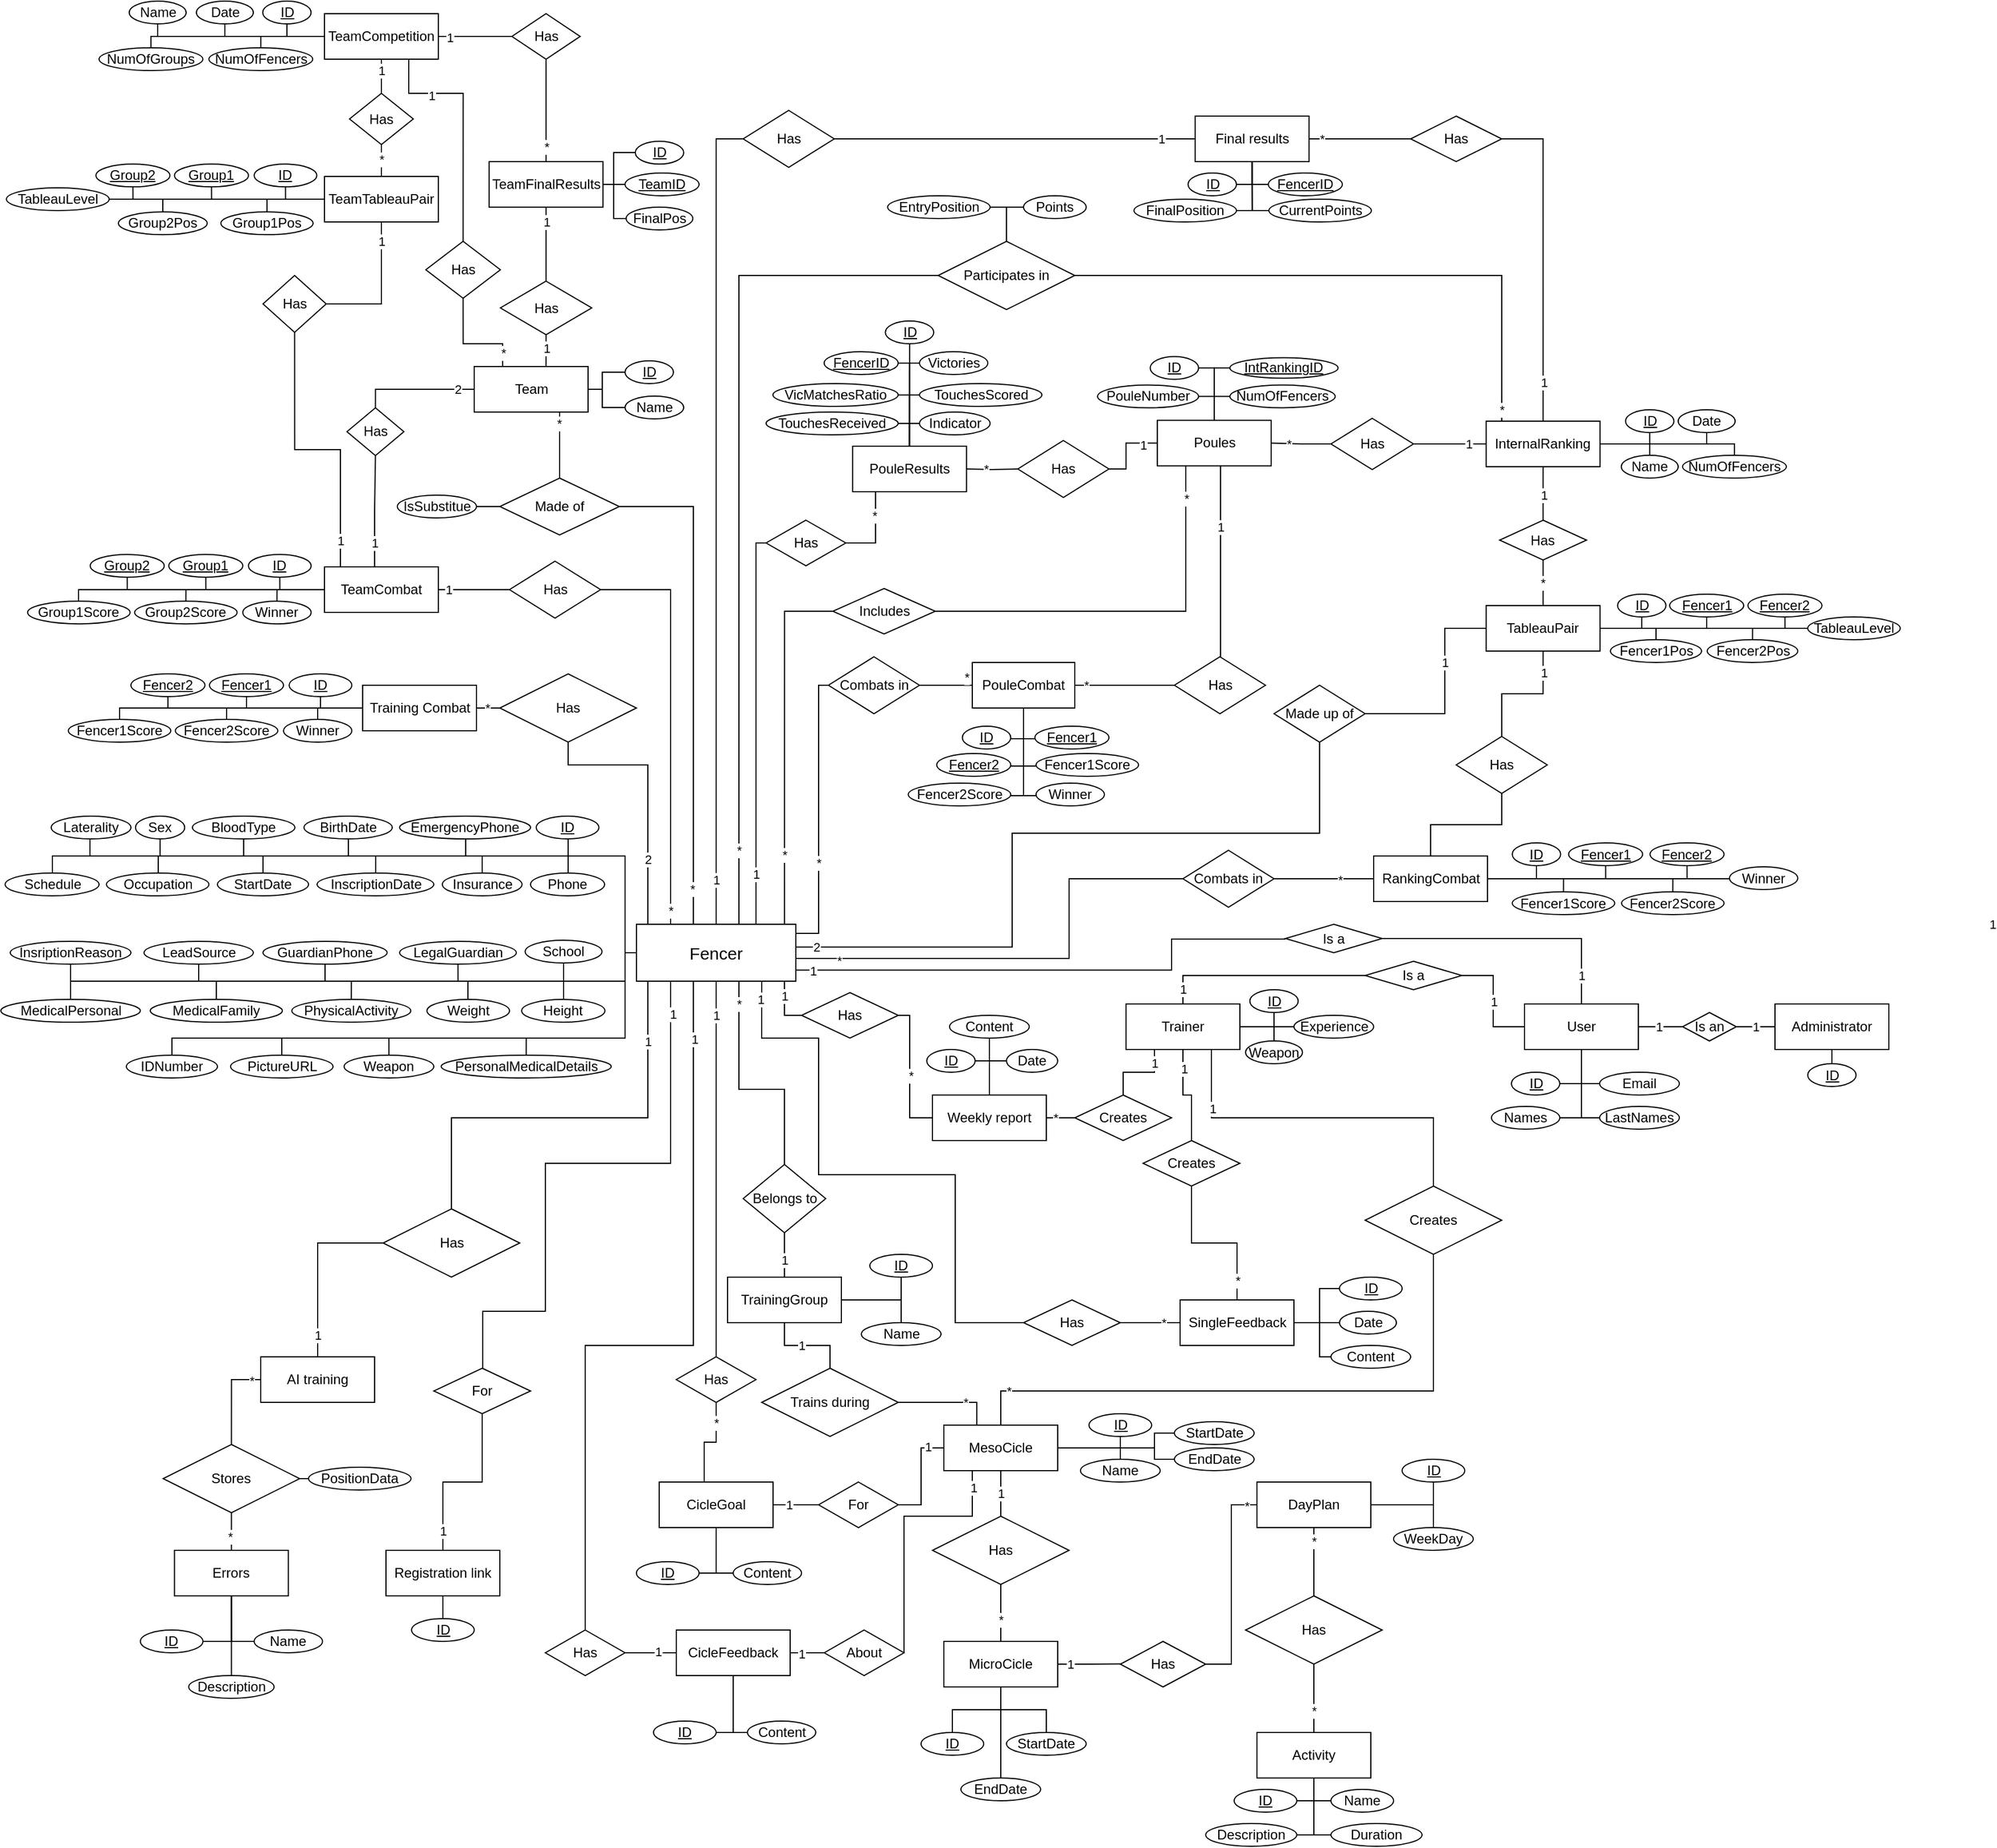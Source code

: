 <mxfile version="21.0.6" type="device"><diagram name="Page-1" id="XKIzt4uo4NDRFWb2ScrJ"><mxGraphModel dx="2325" dy="1978" grid="1" gridSize="10" guides="1" tooltips="1" connect="1" arrows="1" fold="1" page="1" pageScale="1" pageWidth="850" pageHeight="1100" math="0" shadow="0"><root><mxCell id="0"/><mxCell id="1" parent="0"/><mxCell id="t40m8YcGtgmPC_NL-_yT-94" style="edgeStyle=orthogonalEdgeStyle;rounded=0;orthogonalLoop=1;jettySize=auto;html=1;exitX=0.135;exitY=0.991;exitDx=0;exitDy=0;entryX=0.5;entryY=0;entryDx=0;entryDy=0;endArrow=none;endFill=0;exitPerimeter=0;" parent="1" source="t40m8YcGtgmPC_NL-_yT-1" target="t40m8YcGtgmPC_NL-_yT-93" edge="1"><mxGeometry relative="1" as="geometry"><Array as="points"><mxPoint x="90" y="110"/><mxPoint x="90" y="230"/><mxPoint x="-82" y="230"/></Array></mxGeometry></mxCell><mxCell id="t40m8YcGtgmPC_NL-_yT-95" value="1" style="edgeLabel;html=1;align=center;verticalAlign=middle;resizable=0;points=[];" parent="t40m8YcGtgmPC_NL-_yT-94" vertex="1" connectable="0"><mxGeometry x="0.081" relative="1" as="geometry"><mxPoint x="77" y="-67" as="offset"/></mxGeometry></mxCell><mxCell id="t40m8YcGtgmPC_NL-_yT-110" value="1" style="edgeStyle=orthogonalEdgeStyle;rounded=0;orthogonalLoop=1;jettySize=auto;html=1;exitX=0.798;exitY=1;exitDx=0;exitDy=0;entryX=0;entryY=0.5;entryDx=0;entryDy=0;endArrow=none;endFill=0;exitPerimeter=0;" parent="1" source="t40m8YcGtgmPC_NL-_yT-1" target="t40m8YcGtgmPC_NL-_yT-109" edge="1"><mxGeometry relative="1" as="geometry"><Array as="points"><mxPoint x="210" y="110"/><mxPoint x="210" y="140"/></Array></mxGeometry></mxCell><mxCell id="t40m8YcGtgmPC_NL-_yT-158" style="edgeStyle=orthogonalEdgeStyle;rounded=0;orthogonalLoop=1;jettySize=auto;html=1;exitX=0.997;exitY=0.16;exitDx=0;exitDy=0;entryX=0;entryY=0.5;entryDx=0;entryDy=0;endArrow=none;endFill=0;exitPerimeter=0;" parent="1" source="t40m8YcGtgmPC_NL-_yT-1" target="t40m8YcGtgmPC_NL-_yT-157" edge="1"><mxGeometry relative="1" as="geometry"><Array as="points"><mxPoint x="240" y="68"/><mxPoint x="240" y="-150"/></Array></mxGeometry></mxCell><mxCell id="t40m8YcGtgmPC_NL-_yT-160" value="*" style="edgeLabel;html=1;align=center;verticalAlign=middle;resizable=0;points=[];" parent="t40m8YcGtgmPC_NL-_yT-158" vertex="1" connectable="0"><mxGeometry x="-0.382" relative="1" as="geometry"><mxPoint y="-6" as="offset"/></mxGeometry></mxCell><mxCell id="m7RCMyv4cqU7pHpGwbEM-17" style="edgeStyle=orthogonalEdgeStyle;rounded=0;orthogonalLoop=1;jettySize=auto;html=1;exitX=0.5;exitY=1;exitDx=0;exitDy=0;entryX=0.5;entryY=0;entryDx=0;entryDy=0;endArrow=none;endFill=0;" parent="1" source="t40m8YcGtgmPC_NL-_yT-1" target="m7RCMyv4cqU7pHpGwbEM-14" edge="1"><mxGeometry relative="1" as="geometry"><Array as="points"><mxPoint x="170" y="110"/><mxPoint x="170" y="205"/><mxPoint x="210" y="205"/></Array></mxGeometry></mxCell><mxCell id="m7RCMyv4cqU7pHpGwbEM-23" value="*" style="edgeLabel;html=1;align=center;verticalAlign=middle;resizable=0;points=[];" parent="m7RCMyv4cqU7pHpGwbEM-17" vertex="1" connectable="0"><mxGeometry x="-0.767" y="2" relative="1" as="geometry"><mxPoint x="-2" y="14" as="offset"/></mxGeometry></mxCell><mxCell id="m7RCMyv4cqU7pHpGwbEM-86" style="edgeStyle=orthogonalEdgeStyle;rounded=0;orthogonalLoop=1;jettySize=auto;html=1;exitX=0.25;exitY=1;exitDx=0;exitDy=0;entryX=0.5;entryY=0;entryDx=0;entryDy=0;endArrow=none;endFill=0;" parent="1" source="t40m8YcGtgmPC_NL-_yT-1" target="m7RCMyv4cqU7pHpGwbEM-85" edge="1"><mxGeometry relative="1" as="geometry"><Array as="points"><mxPoint x="110" y="110"/><mxPoint x="110" y="270"/><mxPoint y="270"/><mxPoint y="400"/><mxPoint x="-55" y="400"/><mxPoint x="-55" y="450"/></Array></mxGeometry></mxCell><mxCell id="m7RCMyv4cqU7pHpGwbEM-88" value="1" style="edgeLabel;html=1;align=center;verticalAlign=middle;resizable=0;points=[];" parent="m7RCMyv4cqU7pHpGwbEM-86" vertex="1" connectable="0"><mxGeometry x="-0.868" y="2" relative="1" as="geometry"><mxPoint as="offset"/></mxGeometry></mxCell><mxCell id="m7RCMyv4cqU7pHpGwbEM-154" style="edgeStyle=orthogonalEdgeStyle;rounded=0;orthogonalLoop=1;jettySize=auto;html=1;exitX=0.5;exitY=1;exitDx=0;exitDy=0;entryX=0.5;entryY=0;entryDx=0;entryDy=0;endArrow=none;endFill=0;" parent="1" source="t40m8YcGtgmPC_NL-_yT-1" target="m7RCMyv4cqU7pHpGwbEM-159" edge="1"><mxGeometry relative="1" as="geometry"><mxPoint x="30" y="676.061" as="targetPoint"/><Array as="points"><mxPoint x="130" y="110"/><mxPoint x="130" y="430"/><mxPoint x="35" y="430"/></Array></mxGeometry></mxCell><mxCell id="m7RCMyv4cqU7pHpGwbEM-161" value="1" style="edgeLabel;html=1;align=center;verticalAlign=middle;resizable=0;points=[];" parent="m7RCMyv4cqU7pHpGwbEM-154" vertex="1" connectable="0"><mxGeometry x="-0.701" y="1" relative="1" as="geometry"><mxPoint y="-32" as="offset"/></mxGeometry></mxCell><mxCell id="m7RCMyv4cqU7pHpGwbEM-213" style="edgeStyle=orthogonalEdgeStyle;rounded=0;orthogonalLoop=1;jettySize=auto;html=1;exitX=1;exitY=0.804;exitDx=0;exitDy=0;endArrow=none;endFill=0;entryX=0;entryY=0.5;entryDx=0;entryDy=0;exitPerimeter=0;" parent="1" source="t40m8YcGtgmPC_NL-_yT-1" target="m7RCMyv4cqU7pHpGwbEM-214" edge="1"><mxGeometry relative="1" as="geometry"><mxPoint x="810" y="90" as="targetPoint"/><Array as="points"><mxPoint x="550" y="100"/><mxPoint x="550" y="73"/><mxPoint x="650" y="73"/></Array></mxGeometry></mxCell><mxCell id="m7RCMyv4cqU7pHpGwbEM-216" value="1" style="edgeLabel;html=1;align=center;verticalAlign=middle;resizable=0;points=[];" parent="m7RCMyv4cqU7pHpGwbEM-213" vertex="1" connectable="0"><mxGeometry x="-0.934" y="-1" relative="1" as="geometry"><mxPoint as="offset"/></mxGeometry></mxCell><mxCell id="m7RCMyv4cqU7pHpGwbEM-300" style="edgeStyle=orthogonalEdgeStyle;rounded=0;orthogonalLoop=1;jettySize=auto;html=1;exitX=0;exitY=0.5;exitDx=0;exitDy=0;entryX=0.5;entryY=1;entryDx=0;entryDy=0;endArrow=none;endFill=0;" parent="1" source="t40m8YcGtgmPC_NL-_yT-1" target="m7RCMyv4cqU7pHpGwbEM-272" edge="1"><mxGeometry relative="1" as="geometry"><Array as="points"><mxPoint x="70" y="85"/><mxPoint x="70"/><mxPoint x="-400"/><mxPoint x="-400" y="-15"/></Array></mxGeometry></mxCell><mxCell id="m7RCMyv4cqU7pHpGwbEM-301" style="edgeStyle=orthogonalEdgeStyle;rounded=0;orthogonalLoop=1;jettySize=auto;html=1;exitX=0;exitY=0.5;exitDx=0;exitDy=0;entryX=0.5;entryY=1;entryDx=0;entryDy=0;endArrow=none;endFill=0;" parent="1" source="t40m8YcGtgmPC_NL-_yT-1" target="m7RCMyv4cqU7pHpGwbEM-271" edge="1"><mxGeometry relative="1" as="geometry"><Array as="points"><mxPoint x="70" y="85"/><mxPoint x="70"/><mxPoint x="-338"/></Array></mxGeometry></mxCell><mxCell id="m7RCMyv4cqU7pHpGwbEM-302" style="edgeStyle=orthogonalEdgeStyle;rounded=0;orthogonalLoop=1;jettySize=auto;html=1;exitX=0;exitY=0.5;exitDx=0;exitDy=0;entryX=0.5;entryY=1;entryDx=0;entryDy=0;endArrow=none;endFill=0;" parent="1" source="t40m8YcGtgmPC_NL-_yT-1" target="m7RCMyv4cqU7pHpGwbEM-269" edge="1"><mxGeometry relative="1" as="geometry"><Array as="points"><mxPoint x="70" y="85"/><mxPoint x="70"/><mxPoint x="-265"/></Array></mxGeometry></mxCell><mxCell id="m7RCMyv4cqU7pHpGwbEM-303" style="edgeStyle=orthogonalEdgeStyle;rounded=0;orthogonalLoop=1;jettySize=auto;html=1;exitX=0;exitY=0.5;exitDx=0;exitDy=0;entryX=0.5;entryY=1;entryDx=0;entryDy=0;endArrow=none;endFill=0;" parent="1" source="t40m8YcGtgmPC_NL-_yT-1" target="m7RCMyv4cqU7pHpGwbEM-268" edge="1"><mxGeometry relative="1" as="geometry"><Array as="points"><mxPoint x="70" y="85"/><mxPoint x="70"/><mxPoint x="-173"/><mxPoint x="-173" y="-15"/></Array></mxGeometry></mxCell><mxCell id="m7RCMyv4cqU7pHpGwbEM-304" style="edgeStyle=orthogonalEdgeStyle;rounded=0;orthogonalLoop=1;jettySize=auto;html=1;exitX=0;exitY=0.5;exitDx=0;exitDy=0;entryX=0.5;entryY=1;entryDx=0;entryDy=0;endArrow=none;endFill=0;" parent="1" source="t40m8YcGtgmPC_NL-_yT-1" target="m7RCMyv4cqU7pHpGwbEM-267" edge="1"><mxGeometry relative="1" as="geometry"><Array as="points"><mxPoint x="70" y="85"/><mxPoint x="70"/><mxPoint x="-70"/><mxPoint x="-70" y="-15"/></Array></mxGeometry></mxCell><mxCell id="m7RCMyv4cqU7pHpGwbEM-305" style="edgeStyle=orthogonalEdgeStyle;rounded=0;orthogonalLoop=1;jettySize=auto;html=1;exitX=0;exitY=0.5;exitDx=0;exitDy=0;entryX=0.5;entryY=1;entryDx=0;entryDy=0;endArrow=none;endFill=0;" parent="1" source="t40m8YcGtgmPC_NL-_yT-1" target="m7RCMyv4cqU7pHpGwbEM-265" edge="1"><mxGeometry relative="1" as="geometry"><Array as="points"><mxPoint x="70" y="85"/><mxPoint x="70"/><mxPoint x="20"/><mxPoint x="20" y="-15"/></Array></mxGeometry></mxCell><mxCell id="m7RCMyv4cqU7pHpGwbEM-306" style="edgeStyle=orthogonalEdgeStyle;rounded=0;orthogonalLoop=1;jettySize=auto;html=1;exitX=0;exitY=0.5;exitDx=0;exitDy=0;entryX=0.5;entryY=0;entryDx=0;entryDy=0;endArrow=none;endFill=0;" parent="1" source="t40m8YcGtgmPC_NL-_yT-1" target="m7RCMyv4cqU7pHpGwbEM-266" edge="1"><mxGeometry relative="1" as="geometry"><Array as="points"><mxPoint x="70" y="85"/><mxPoint x="70"/><mxPoint x="20"/><mxPoint x="20" y="15"/></Array></mxGeometry></mxCell><mxCell id="m7RCMyv4cqU7pHpGwbEM-307" style="edgeStyle=orthogonalEdgeStyle;rounded=0;orthogonalLoop=1;jettySize=auto;html=1;exitX=0;exitY=0.5;exitDx=0;exitDy=0;entryX=0.5;entryY=0;entryDx=0;entryDy=0;endArrow=none;endFill=0;" parent="1" source="t40m8YcGtgmPC_NL-_yT-1" target="m7RCMyv4cqU7pHpGwbEM-273" edge="1"><mxGeometry relative="1" as="geometry"><Array as="points"><mxPoint x="70" y="85"/><mxPoint x="70"/><mxPoint x="-56"/></Array></mxGeometry></mxCell><mxCell id="m7RCMyv4cqU7pHpGwbEM-308" style="edgeStyle=orthogonalEdgeStyle;rounded=0;orthogonalLoop=1;jettySize=auto;html=1;exitX=0;exitY=0.5;exitDx=0;exitDy=0;entryX=0.5;entryY=0;entryDx=0;entryDy=0;endArrow=none;endFill=0;" parent="1" source="t40m8YcGtgmPC_NL-_yT-1" target="m7RCMyv4cqU7pHpGwbEM-274" edge="1"><mxGeometry relative="1" as="geometry"><Array as="points"><mxPoint x="70" y="85"/><mxPoint x="70"/><mxPoint x="-149"/><mxPoint x="-149" y="15"/></Array></mxGeometry></mxCell><mxCell id="m7RCMyv4cqU7pHpGwbEM-309" style="edgeStyle=orthogonalEdgeStyle;rounded=0;orthogonalLoop=1;jettySize=auto;html=1;exitX=0;exitY=0.5;exitDx=0;exitDy=0;entryX=0.5;entryY=0;entryDx=0;entryDy=0;endArrow=none;endFill=0;" parent="1" source="t40m8YcGtgmPC_NL-_yT-1" target="m7RCMyv4cqU7pHpGwbEM-275" edge="1"><mxGeometry relative="1" as="geometry"><Array as="points"><mxPoint x="70" y="85"/><mxPoint x="70"/><mxPoint x="-248"/></Array></mxGeometry></mxCell><mxCell id="m7RCMyv4cqU7pHpGwbEM-310" style="edgeStyle=orthogonalEdgeStyle;rounded=0;orthogonalLoop=1;jettySize=auto;html=1;exitX=0;exitY=0.5;exitDx=0;exitDy=0;entryX=0.5;entryY=0;entryDx=0;entryDy=0;endArrow=none;endFill=0;" parent="1" source="t40m8YcGtgmPC_NL-_yT-1" target="m7RCMyv4cqU7pHpGwbEM-276" edge="1"><mxGeometry relative="1" as="geometry"><Array as="points"><mxPoint x="70" y="85"/><mxPoint x="70"/><mxPoint x="-340"/><mxPoint x="-340" y="15"/></Array></mxGeometry></mxCell><mxCell id="m7RCMyv4cqU7pHpGwbEM-314" style="edgeStyle=orthogonalEdgeStyle;rounded=0;orthogonalLoop=1;jettySize=auto;html=1;exitX=0;exitY=0.5;exitDx=0;exitDy=0;entryX=0.5;entryY=1;entryDx=0;entryDy=0;endArrow=none;endFill=0;" parent="1" source="t40m8YcGtgmPC_NL-_yT-1" target="m7RCMyv4cqU7pHpGwbEM-281" edge="1"><mxGeometry relative="1" as="geometry"><Array as="points"><mxPoint x="70" y="85"/><mxPoint x="70" y="110"/><mxPoint x="16" y="110"/></Array></mxGeometry></mxCell><mxCell id="m7RCMyv4cqU7pHpGwbEM-315" style="edgeStyle=orthogonalEdgeStyle;rounded=0;orthogonalLoop=1;jettySize=auto;html=1;exitX=0;exitY=0.5;exitDx=0;exitDy=0;entryX=0.5;entryY=1;entryDx=0;entryDy=0;endArrow=none;endFill=0;" parent="1" source="t40m8YcGtgmPC_NL-_yT-1" target="m7RCMyv4cqU7pHpGwbEM-282" edge="1"><mxGeometry relative="1" as="geometry"><Array as="points"><mxPoint x="70" y="85"/><mxPoint x="70" y="110"/><mxPoint x="-77" y="110"/></Array></mxGeometry></mxCell><mxCell id="m7RCMyv4cqU7pHpGwbEM-316" style="edgeStyle=orthogonalEdgeStyle;rounded=0;orthogonalLoop=1;jettySize=auto;html=1;exitX=0;exitY=0.5;exitDx=0;exitDy=0;entryX=0.5;entryY=1;entryDx=0;entryDy=0;endArrow=none;endFill=0;" parent="1" source="t40m8YcGtgmPC_NL-_yT-1" target="m7RCMyv4cqU7pHpGwbEM-283" edge="1"><mxGeometry relative="1" as="geometry"><Array as="points"><mxPoint x="70" y="85"/><mxPoint x="70" y="110"/><mxPoint x="-193" y="110"/></Array></mxGeometry></mxCell><mxCell id="m7RCMyv4cqU7pHpGwbEM-318" style="edgeStyle=orthogonalEdgeStyle;rounded=0;orthogonalLoop=1;jettySize=auto;html=1;exitX=0;exitY=0.5;exitDx=0;exitDy=0;entryX=0.5;entryY=1;entryDx=0;entryDy=0;endArrow=none;endFill=0;" parent="1" source="t40m8YcGtgmPC_NL-_yT-1" target="m7RCMyv4cqU7pHpGwbEM-285" edge="1"><mxGeometry relative="1" as="geometry"><Array as="points"><mxPoint x="70" y="85"/><mxPoint x="70" y="110"/><mxPoint x="-304" y="110"/></Array></mxGeometry></mxCell><mxCell id="m7RCMyv4cqU7pHpGwbEM-319" style="edgeStyle=orthogonalEdgeStyle;rounded=0;orthogonalLoop=1;jettySize=auto;html=1;exitX=0;exitY=0.5;exitDx=0;exitDy=0;entryX=0.5;entryY=1;entryDx=0;entryDy=0;endArrow=none;endFill=0;" parent="1" source="t40m8YcGtgmPC_NL-_yT-1" target="m7RCMyv4cqU7pHpGwbEM-286" edge="1"><mxGeometry relative="1" as="geometry"><Array as="points"><mxPoint x="70" y="85"/><mxPoint x="70" y="110"/><mxPoint x="-417" y="110"/></Array></mxGeometry></mxCell><mxCell id="m7RCMyv4cqU7pHpGwbEM-320" style="edgeStyle=orthogonalEdgeStyle;rounded=0;orthogonalLoop=1;jettySize=auto;html=1;exitX=0;exitY=0.5;exitDx=0;exitDy=0;entryX=0.5;entryY=0;entryDx=0;entryDy=0;endArrow=none;endFill=0;" parent="1" source="t40m8YcGtgmPC_NL-_yT-1" target="m7RCMyv4cqU7pHpGwbEM-291" edge="1"><mxGeometry relative="1" as="geometry"><Array as="points"><mxPoint x="70" y="85"/><mxPoint x="70" y="110"/><mxPoint x="-417" y="110"/></Array></mxGeometry></mxCell><mxCell id="m7RCMyv4cqU7pHpGwbEM-321" style="edgeStyle=orthogonalEdgeStyle;rounded=0;orthogonalLoop=1;jettySize=auto;html=1;exitX=0;exitY=0.5;exitDx=0;exitDy=0;endArrow=none;endFill=0;entryX=0.5;entryY=0;entryDx=0;entryDy=0;" parent="1" source="t40m8YcGtgmPC_NL-_yT-1" target="m7RCMyv4cqU7pHpGwbEM-290" edge="1"><mxGeometry relative="1" as="geometry"><Array as="points"><mxPoint x="70" y="85"/><mxPoint x="70" y="110"/><mxPoint x="-289" y="110"/></Array></mxGeometry></mxCell><mxCell id="m7RCMyv4cqU7pHpGwbEM-322" style="edgeStyle=orthogonalEdgeStyle;rounded=0;orthogonalLoop=1;jettySize=auto;html=1;exitX=0;exitY=0.5;exitDx=0;exitDy=0;entryX=0.5;entryY=0;entryDx=0;entryDy=0;endArrow=none;endFill=0;" parent="1" source="t40m8YcGtgmPC_NL-_yT-1" target="m7RCMyv4cqU7pHpGwbEM-289" edge="1"><mxGeometry relative="1" as="geometry"><Array as="points"><mxPoint x="70" y="85"/><mxPoint x="70" y="110"/><mxPoint x="-170" y="110"/></Array></mxGeometry></mxCell><mxCell id="m7RCMyv4cqU7pHpGwbEM-323" style="edgeStyle=orthogonalEdgeStyle;rounded=0;orthogonalLoop=1;jettySize=auto;html=1;exitX=0;exitY=0.5;exitDx=0;exitDy=0;entryX=0.5;entryY=0;entryDx=0;entryDy=0;endArrow=none;endFill=0;" parent="1" source="t40m8YcGtgmPC_NL-_yT-1" target="m7RCMyv4cqU7pHpGwbEM-288" edge="1"><mxGeometry relative="1" as="geometry"><Array as="points"><mxPoint x="70" y="85"/><mxPoint x="70" y="110"/><mxPoint x="-68" y="110"/><mxPoint x="-68" y="126"/></Array></mxGeometry></mxCell><mxCell id="m7RCMyv4cqU7pHpGwbEM-324" style="edgeStyle=orthogonalEdgeStyle;rounded=0;orthogonalLoop=1;jettySize=auto;html=1;exitX=0;exitY=0.5;exitDx=0;exitDy=0;entryX=0.5;entryY=0;entryDx=0;entryDy=0;endArrow=none;endFill=0;" parent="1" source="t40m8YcGtgmPC_NL-_yT-1" target="m7RCMyv4cqU7pHpGwbEM-287" edge="1"><mxGeometry relative="1" as="geometry"><Array as="points"><mxPoint x="70" y="85"/><mxPoint x="70" y="110"/><mxPoint x="16" y="110"/><mxPoint x="16" y="126"/></Array></mxGeometry></mxCell><mxCell id="m7RCMyv4cqU7pHpGwbEM-325" style="edgeStyle=orthogonalEdgeStyle;rounded=0;orthogonalLoop=1;jettySize=auto;html=1;exitX=0;exitY=0.5;exitDx=0;exitDy=0;endArrow=none;endFill=0;entryX=0.5;entryY=0;entryDx=0;entryDy=0;" parent="1" source="t40m8YcGtgmPC_NL-_yT-1" target="m7RCMyv4cqU7pHpGwbEM-292" edge="1"><mxGeometry relative="1" as="geometry"><Array as="points"><mxPoint x="70" y="85"/><mxPoint x="70" y="160"/><mxPoint x="-17" y="160"/></Array></mxGeometry></mxCell><mxCell id="m7RCMyv4cqU7pHpGwbEM-326" style="edgeStyle=orthogonalEdgeStyle;rounded=0;orthogonalLoop=1;jettySize=auto;html=1;exitX=0;exitY=0.5;exitDx=0;exitDy=0;endArrow=none;endFill=0;entryX=0.5;entryY=0;entryDx=0;entryDy=0;" parent="1" source="t40m8YcGtgmPC_NL-_yT-1" target="m7RCMyv4cqU7pHpGwbEM-277" edge="1"><mxGeometry relative="1" as="geometry"><Array as="points"><mxPoint x="70" y="85"/><mxPoint x="70" y="160"/><mxPoint x="-137" y="160"/></Array></mxGeometry></mxCell><mxCell id="m7RCMyv4cqU7pHpGwbEM-327" style="edgeStyle=orthogonalEdgeStyle;rounded=0;orthogonalLoop=1;jettySize=auto;html=1;exitX=0;exitY=0.5;exitDx=0;exitDy=0;endArrow=none;endFill=0;entryX=0.5;entryY=0;entryDx=0;entryDy=0;" parent="1" source="t40m8YcGtgmPC_NL-_yT-1" target="m7RCMyv4cqU7pHpGwbEM-280" edge="1"><mxGeometry relative="1" as="geometry"><Array as="points"><mxPoint x="70" y="85"/><mxPoint x="70" y="160"/><mxPoint x="-231" y="160"/></Array></mxGeometry></mxCell><mxCell id="m7RCMyv4cqU7pHpGwbEM-328" style="edgeStyle=orthogonalEdgeStyle;rounded=0;orthogonalLoop=1;jettySize=auto;html=1;exitX=0;exitY=0.5;exitDx=0;exitDy=0;entryX=0.5;entryY=0;entryDx=0;entryDy=0;endArrow=none;endFill=0;" parent="1" source="t40m8YcGtgmPC_NL-_yT-1" target="m7RCMyv4cqU7pHpGwbEM-278" edge="1"><mxGeometry relative="1" as="geometry"><Array as="points"><mxPoint x="70" y="85"/><mxPoint x="70" y="160"/><mxPoint x="-328" y="160"/></Array></mxGeometry></mxCell><mxCell id="t40m8YcGtgmPC_NL-_yT-1" value="Fencer" style="whiteSpace=wrap;html=1;align=center;fontSize=15;" parent="1" vertex="1"><mxGeometry x="80" y="60" width="140" height="50" as="geometry"/></mxCell><mxCell id="t40m8YcGtgmPC_NL-_yT-11" style="edgeStyle=orthogonalEdgeStyle;rounded=0;orthogonalLoop=1;jettySize=auto;html=1;exitX=0.75;exitY=1;exitDx=0;exitDy=0;endArrow=none;endFill=0;" parent="1" source="t40m8YcGtgmPC_NL-_yT-2" target="t40m8YcGtgmPC_NL-_yT-10" edge="1"><mxGeometry relative="1" as="geometry"/></mxCell><mxCell id="t40m8YcGtgmPC_NL-_yT-13" value="1" style="edgeLabel;html=1;align=center;verticalAlign=middle;resizable=0;points=[];" parent="t40m8YcGtgmPC_NL-_yT-11" vertex="1" connectable="0"><mxGeometry x="-0.674" y="1" relative="1" as="geometry"><mxPoint as="offset"/></mxGeometry></mxCell><mxCell id="t40m8YcGtgmPC_NL-_yT-108" style="edgeStyle=orthogonalEdgeStyle;rounded=0;orthogonalLoop=1;jettySize=auto;html=1;exitX=0.25;exitY=1;exitDx=0;exitDy=0;endArrow=none;endFill=0;" parent="1" source="t40m8YcGtgmPC_NL-_yT-2" target="t40m8YcGtgmPC_NL-_yT-107" edge="1"><mxGeometry relative="1" as="geometry"/></mxCell><mxCell id="t40m8YcGtgmPC_NL-_yT-118" value="1" style="edgeLabel;html=1;align=center;verticalAlign=middle;resizable=0;points=[];" parent="t40m8YcGtgmPC_NL-_yT-108" vertex="1" connectable="0"><mxGeometry x="-0.65" relative="1" as="geometry"><mxPoint as="offset"/></mxGeometry></mxCell><mxCell id="t40m8YcGtgmPC_NL-_yT-120" style="edgeStyle=orthogonalEdgeStyle;rounded=0;orthogonalLoop=1;jettySize=auto;html=1;entryX=0.5;entryY=0;entryDx=0;entryDy=0;endArrow=none;endFill=0;" parent="1" source="t40m8YcGtgmPC_NL-_yT-2" target="t40m8YcGtgmPC_NL-_yT-119" edge="1"><mxGeometry relative="1" as="geometry"/></mxCell><mxCell id="t40m8YcGtgmPC_NL-_yT-121" value="1" style="edgeLabel;html=1;align=center;verticalAlign=middle;resizable=0;points=[];" parent="t40m8YcGtgmPC_NL-_yT-120" vertex="1" connectable="0"><mxGeometry x="-0.623" y="1" relative="1" as="geometry"><mxPoint as="offset"/></mxGeometry></mxCell><mxCell id="m7RCMyv4cqU7pHpGwbEM-192" style="edgeStyle=orthogonalEdgeStyle;rounded=0;orthogonalLoop=1;jettySize=auto;html=1;exitX=1;exitY=0.5;exitDx=0;exitDy=0;entryX=0.5;entryY=1;entryDx=0;entryDy=0;endArrow=none;endFill=0;" parent="1" source="t40m8YcGtgmPC_NL-_yT-2" target="m7RCMyv4cqU7pHpGwbEM-187" edge="1"><mxGeometry relative="1" as="geometry"/></mxCell><mxCell id="m7RCMyv4cqU7pHpGwbEM-195" style="edgeStyle=orthogonalEdgeStyle;rounded=0;orthogonalLoop=1;jettySize=auto;html=1;exitX=1;exitY=0.5;exitDx=0;exitDy=0;endArrow=none;endFill=0;entryX=0;entryY=0.5;entryDx=0;entryDy=0;" parent="1" source="t40m8YcGtgmPC_NL-_yT-2" target="m7RCMyv4cqU7pHpGwbEM-190" edge="1"><mxGeometry relative="1" as="geometry"><Array as="points"><mxPoint x="670" y="150"/></Array></mxGeometry></mxCell><mxCell id="m7RCMyv4cqU7pHpGwbEM-197" style="edgeStyle=orthogonalEdgeStyle;rounded=0;orthogonalLoop=1;jettySize=auto;html=1;exitX=1;exitY=0.5;exitDx=0;exitDy=0;entryX=0.5;entryY=0;entryDx=0;entryDy=0;endArrow=none;endFill=0;" parent="1" source="t40m8YcGtgmPC_NL-_yT-2" target="m7RCMyv4cqU7pHpGwbEM-191" edge="1"><mxGeometry relative="1" as="geometry"/></mxCell><mxCell id="m7RCMyv4cqU7pHpGwbEM-215" style="edgeStyle=orthogonalEdgeStyle;rounded=0;orthogonalLoop=1;jettySize=auto;html=1;exitX=0.5;exitY=0;exitDx=0;exitDy=0;entryX=0;entryY=0.5;entryDx=0;entryDy=0;endArrow=none;endFill=0;" parent="1" source="t40m8YcGtgmPC_NL-_yT-2" target="m7RCMyv4cqU7pHpGwbEM-219" edge="1"><mxGeometry relative="1" as="geometry"><mxPoint x="790" y="110" as="targetPoint"/><Array as="points"><mxPoint x="560" y="105"/></Array></mxGeometry></mxCell><mxCell id="m7RCMyv4cqU7pHpGwbEM-220" value="1" style="edgeLabel;html=1;align=center;verticalAlign=middle;resizable=0;points=[];" parent="m7RCMyv4cqU7pHpGwbEM-215" vertex="1" connectable="0"><mxGeometry x="-0.947" relative="1" as="geometry"><mxPoint y="-8" as="offset"/></mxGeometry></mxCell><mxCell id="t40m8YcGtgmPC_NL-_yT-2" value="Trainer" style="whiteSpace=wrap;html=1;align=center;" parent="1" vertex="1"><mxGeometry x="510" y="130" width="100" height="40" as="geometry"/></mxCell><mxCell id="m7RCMyv4cqU7pHpGwbEM-138" style="edgeStyle=orthogonalEdgeStyle;rounded=0;orthogonalLoop=1;jettySize=auto;html=1;exitX=0.5;exitY=1;exitDx=0;exitDy=0;entryX=0.5;entryY=0;entryDx=0;entryDy=0;endArrow=none;endFill=0;" parent="1" source="t40m8YcGtgmPC_NL-_yT-10" target="t40m8YcGtgmPC_NL-_yT-20" edge="1"><mxGeometry relative="1" as="geometry"><Array as="points"><mxPoint x="780" y="470"/><mxPoint x="400" y="470"/></Array></mxGeometry></mxCell><mxCell id="m7RCMyv4cqU7pHpGwbEM-139" value="*" style="edgeLabel;html=1;align=center;verticalAlign=middle;resizable=0;points=[];" parent="m7RCMyv4cqU7pHpGwbEM-138" vertex="1" connectable="0"><mxGeometry x="0.861" relative="1" as="geometry"><mxPoint as="offset"/></mxGeometry></mxCell><mxCell id="t40m8YcGtgmPC_NL-_yT-10" value="Creates" style="shape=rhombus;perimeter=rhombusPerimeter;whiteSpace=wrap;html=1;align=center;" parent="1" vertex="1"><mxGeometry x="720" y="290" width="120" height="60" as="geometry"/></mxCell><mxCell id="m7RCMyv4cqU7pHpGwbEM-18" style="edgeStyle=orthogonalEdgeStyle;rounded=0;orthogonalLoop=1;jettySize=auto;html=1;exitX=0.5;exitY=0;exitDx=0;exitDy=0;entryX=0.5;entryY=1;entryDx=0;entryDy=0;endArrow=none;endFill=0;" parent="1" source="t40m8YcGtgmPC_NL-_yT-15" target="m7RCMyv4cqU7pHpGwbEM-16" edge="1"><mxGeometry relative="1" as="geometry"><Array as="points"><mxPoint x="250" y="430"/><mxPoint x="210" y="430"/></Array></mxGeometry></mxCell><mxCell id="m7RCMyv4cqU7pHpGwbEM-22" value="1" style="edgeLabel;html=1;align=center;verticalAlign=middle;resizable=0;points=[];" parent="m7RCMyv4cqU7pHpGwbEM-18" vertex="1" connectable="0"><mxGeometry x="0.599" y="1" relative="1" as="geometry"><mxPoint x="16" y="4" as="offset"/></mxGeometry></mxCell><mxCell id="m7RCMyv4cqU7pHpGwbEM-20" style="edgeStyle=orthogonalEdgeStyle;rounded=0;orthogonalLoop=1;jettySize=auto;html=1;exitX=1;exitY=0.5;exitDx=0;exitDy=0;endArrow=none;endFill=0;entryX=0.289;entryY=-0.014;entryDx=0;entryDy=0;entryPerimeter=0;" parent="1" source="t40m8YcGtgmPC_NL-_yT-15" target="t40m8YcGtgmPC_NL-_yT-20" edge="1"><mxGeometry relative="1" as="geometry"><mxPoint x="345" y="520" as="targetPoint"/></mxGeometry></mxCell><mxCell id="m7RCMyv4cqU7pHpGwbEM-21" value="*" style="edgeLabel;html=1;align=center;verticalAlign=middle;resizable=0;points=[];" parent="m7RCMyv4cqU7pHpGwbEM-20" vertex="1" connectable="0"><mxGeometry x="0.32" relative="1" as="geometry"><mxPoint as="offset"/></mxGeometry></mxCell><mxCell id="t40m8YcGtgmPC_NL-_yT-15" value="Trains during" style="shape=rhombus;perimeter=rhombusPerimeter;whiteSpace=wrap;html=1;align=center;" parent="1" vertex="1"><mxGeometry x="190" y="450" width="120" height="60" as="geometry"/></mxCell><mxCell id="t40m8YcGtgmPC_NL-_yT-27" style="edgeStyle=orthogonalEdgeStyle;rounded=0;orthogonalLoop=1;jettySize=auto;html=1;exitX=0.5;exitY=1;exitDx=0;exitDy=0;entryX=0.5;entryY=0;entryDx=0;entryDy=0;endArrow=none;endFill=0;" parent="1" source="t40m8YcGtgmPC_NL-_yT-20" target="t40m8YcGtgmPC_NL-_yT-26" edge="1"><mxGeometry relative="1" as="geometry"/></mxCell><mxCell id="t40m8YcGtgmPC_NL-_yT-29" value="1" style="edgeLabel;html=1;align=center;verticalAlign=middle;resizable=0;points=[];" parent="t40m8YcGtgmPC_NL-_yT-27" vertex="1" connectable="0"><mxGeometry x="-0.648" relative="1" as="geometry"><mxPoint y="13" as="offset"/></mxGeometry></mxCell><mxCell id="m7RCMyv4cqU7pHpGwbEM-133" style="edgeStyle=orthogonalEdgeStyle;rounded=0;orthogonalLoop=1;jettySize=auto;html=1;exitX=1;exitY=0.5;exitDx=0;exitDy=0;entryX=0.5;entryY=1;entryDx=0;entryDy=0;endArrow=none;endFill=0;" parent="1" source="t40m8YcGtgmPC_NL-_yT-20" target="m7RCMyv4cqU7pHpGwbEM-128" edge="1"><mxGeometry relative="1" as="geometry"><Array as="points"><mxPoint x="505" y="520"/></Array></mxGeometry></mxCell><mxCell id="m7RCMyv4cqU7pHpGwbEM-135" style="edgeStyle=orthogonalEdgeStyle;rounded=0;orthogonalLoop=1;jettySize=auto;html=1;exitX=1;exitY=0.5;exitDx=0;exitDy=0;entryX=0.5;entryY=0;entryDx=0;entryDy=0;endArrow=none;endFill=0;" parent="1" source="t40m8YcGtgmPC_NL-_yT-20" target="m7RCMyv4cqU7pHpGwbEM-132" edge="1"><mxGeometry relative="1" as="geometry"><Array as="points"><mxPoint x="505" y="520"/></Array></mxGeometry></mxCell><mxCell id="m7RCMyv4cqU7pHpGwbEM-136" style="edgeStyle=orthogonalEdgeStyle;rounded=0;orthogonalLoop=1;jettySize=auto;html=1;exitX=1;exitY=0.5;exitDx=0;exitDy=0;endArrow=none;endFill=0;entryX=0;entryY=0.5;entryDx=0;entryDy=0;" parent="1" source="t40m8YcGtgmPC_NL-_yT-20" target="m7RCMyv4cqU7pHpGwbEM-130" edge="1"><mxGeometry relative="1" as="geometry"><Array as="points"><mxPoint x="535" y="520"/><mxPoint x="535" y="507"/></Array></mxGeometry></mxCell><mxCell id="m7RCMyv4cqU7pHpGwbEM-137" style="edgeStyle=orthogonalEdgeStyle;rounded=0;orthogonalLoop=1;jettySize=auto;html=1;exitX=1;exitY=0.5;exitDx=0;exitDy=0;entryX=0;entryY=0.5;entryDx=0;entryDy=0;endArrow=none;endFill=0;" parent="1" source="t40m8YcGtgmPC_NL-_yT-20" target="m7RCMyv4cqU7pHpGwbEM-129" edge="1"><mxGeometry relative="1" as="geometry"><Array as="points"><mxPoint x="535" y="520"/><mxPoint x="535" y="530"/></Array></mxGeometry></mxCell><mxCell id="t40m8YcGtgmPC_NL-_yT-20" value="MesoCicle" style="whiteSpace=wrap;html=1;align=center;" parent="1" vertex="1"><mxGeometry x="350" y="500" width="100" height="40" as="geometry"/></mxCell><mxCell id="t40m8YcGtgmPC_NL-_yT-30" style="edgeStyle=orthogonalEdgeStyle;rounded=0;orthogonalLoop=1;jettySize=auto;html=1;exitX=0.5;exitY=1;exitDx=0;exitDy=0;endArrow=none;endFill=0;entryX=0.5;entryY=0;entryDx=0;entryDy=0;" parent="1" source="t40m8YcGtgmPC_NL-_yT-26" target="t40m8YcGtgmPC_NL-_yT-28" edge="1"><mxGeometry relative="1" as="geometry"><mxPoint x="300" y="690" as="targetPoint"/></mxGeometry></mxCell><mxCell id="t40m8YcGtgmPC_NL-_yT-31" value="*" style="edgeLabel;html=1;align=center;verticalAlign=middle;resizable=0;points=[];" parent="t40m8YcGtgmPC_NL-_yT-30" vertex="1" connectable="0"><mxGeometry x="0.771" y="1" relative="1" as="geometry"><mxPoint x="-1" y="-14" as="offset"/></mxGeometry></mxCell><mxCell id="t40m8YcGtgmPC_NL-_yT-26" value="Has" style="shape=rhombus;perimeter=rhombusPerimeter;whiteSpace=wrap;html=1;align=center;" parent="1" vertex="1"><mxGeometry x="340" y="580" width="120" height="60" as="geometry"/></mxCell><mxCell id="t40m8YcGtgmPC_NL-_yT-36" style="edgeStyle=orthogonalEdgeStyle;rounded=0;orthogonalLoop=1;jettySize=auto;html=1;exitX=1;exitY=0.5;exitDx=0;exitDy=0;entryX=0.043;entryY=0.495;entryDx=0;entryDy=0;entryPerimeter=0;endArrow=none;endFill=0;" parent="1" source="t40m8YcGtgmPC_NL-_yT-28" target="t40m8YcGtgmPC_NL-_yT-35" edge="1"><mxGeometry relative="1" as="geometry"><mxPoint x="350" y="710" as="sourcePoint"/></mxGeometry></mxCell><mxCell id="t40m8YcGtgmPC_NL-_yT-37" value="1" style="edgeLabel;html=1;align=center;verticalAlign=middle;resizable=0;points=[];" parent="t40m8YcGtgmPC_NL-_yT-36" vertex="1" connectable="0"><mxGeometry x="-0.692" relative="1" as="geometry"><mxPoint x="2" as="offset"/></mxGeometry></mxCell><mxCell id="m7RCMyv4cqU7pHpGwbEM-122" style="edgeStyle=orthogonalEdgeStyle;rounded=0;orthogonalLoop=1;jettySize=auto;html=1;exitX=0.5;exitY=1;exitDx=0;exitDy=0;entryX=0.5;entryY=0;entryDx=0;entryDy=0;endArrow=none;endFill=0;" parent="1" source="t40m8YcGtgmPC_NL-_yT-28" target="m7RCMyv4cqU7pHpGwbEM-120" edge="1"><mxGeometry relative="1" as="geometry"/></mxCell><mxCell id="m7RCMyv4cqU7pHpGwbEM-124" style="edgeStyle=orthogonalEdgeStyle;rounded=0;orthogonalLoop=1;jettySize=auto;html=1;exitX=0.5;exitY=1;exitDx=0;exitDy=0;entryX=0.5;entryY=0;entryDx=0;entryDy=0;endArrow=none;endFill=0;" parent="1" source="t40m8YcGtgmPC_NL-_yT-28" target="m7RCMyv4cqU7pHpGwbEM-123" edge="1"><mxGeometry relative="1" as="geometry"/></mxCell><mxCell id="m7RCMyv4cqU7pHpGwbEM-126" style="edgeStyle=orthogonalEdgeStyle;rounded=0;orthogonalLoop=1;jettySize=auto;html=1;exitX=0.5;exitY=1;exitDx=0;exitDy=0;endArrow=none;endFill=0;" parent="1" source="t40m8YcGtgmPC_NL-_yT-28" target="m7RCMyv4cqU7pHpGwbEM-125" edge="1"><mxGeometry relative="1" as="geometry"/></mxCell><mxCell id="t40m8YcGtgmPC_NL-_yT-28" value="MicroCicle" style="whiteSpace=wrap;html=1;align=center;" parent="1" vertex="1"><mxGeometry x="350" y="690" width="100" height="40" as="geometry"/></mxCell><mxCell id="t40m8YcGtgmPC_NL-_yT-40" style="edgeStyle=orthogonalEdgeStyle;rounded=0;orthogonalLoop=1;jettySize=auto;html=1;exitX=1;exitY=0.5;exitDx=0;exitDy=0;endArrow=none;endFill=0;entryX=0;entryY=0.5;entryDx=0;entryDy=0;" parent="1" source="t40m8YcGtgmPC_NL-_yT-35" target="t40m8YcGtgmPC_NL-_yT-39" edge="1"><mxGeometry relative="1" as="geometry"/></mxCell><mxCell id="t40m8YcGtgmPC_NL-_yT-41" value="*" style="edgeLabel;html=1;align=center;verticalAlign=middle;resizable=0;points=[];" parent="t40m8YcGtgmPC_NL-_yT-40" vertex="1" connectable="0"><mxGeometry x="0.736" y="1" relative="1" as="geometry"><mxPoint x="14" y="-1" as="offset"/></mxGeometry></mxCell><mxCell id="t40m8YcGtgmPC_NL-_yT-35" value="Has" style="shape=rhombus;perimeter=rhombusPerimeter;whiteSpace=wrap;html=1;align=center;" parent="1" vertex="1"><mxGeometry x="505" y="690" width="75" height="40" as="geometry"/></mxCell><mxCell id="t40m8YcGtgmPC_NL-_yT-43" style="edgeStyle=orthogonalEdgeStyle;rounded=0;orthogonalLoop=1;jettySize=auto;html=1;exitX=0.5;exitY=1;exitDx=0;exitDy=0;entryX=0.5;entryY=0;entryDx=0;entryDy=0;endArrow=none;endFill=0;" parent="1" source="t40m8YcGtgmPC_NL-_yT-39" target="t40m8YcGtgmPC_NL-_yT-42" edge="1"><mxGeometry relative="1" as="geometry"/></mxCell><mxCell id="t40m8YcGtgmPC_NL-_yT-46" value="*" style="edgeLabel;html=1;align=center;verticalAlign=middle;resizable=0;points=[];" parent="t40m8YcGtgmPC_NL-_yT-43" vertex="1" connectable="0"><mxGeometry x="-0.671" y="1" relative="1" as="geometry"><mxPoint x="-1" y="2" as="offset"/></mxGeometry></mxCell><mxCell id="m7RCMyv4cqU7pHpGwbEM-117" style="edgeStyle=orthogonalEdgeStyle;rounded=0;orthogonalLoop=1;jettySize=auto;html=1;exitX=1;exitY=0.5;exitDx=0;exitDy=0;entryX=0.5;entryY=1;entryDx=0;entryDy=0;endArrow=none;endFill=0;" parent="1" source="t40m8YcGtgmPC_NL-_yT-39" target="m7RCMyv4cqU7pHpGwbEM-112" edge="1"><mxGeometry relative="1" as="geometry"/></mxCell><mxCell id="m7RCMyv4cqU7pHpGwbEM-118" style="edgeStyle=orthogonalEdgeStyle;rounded=0;orthogonalLoop=1;jettySize=auto;html=1;exitX=1;exitY=0.5;exitDx=0;exitDy=0;entryX=0.5;entryY=0;entryDx=0;entryDy=0;endArrow=none;endFill=0;" parent="1" source="t40m8YcGtgmPC_NL-_yT-39" target="m7RCMyv4cqU7pHpGwbEM-113" edge="1"><mxGeometry relative="1" as="geometry"><Array as="points"><mxPoint x="780" y="570"/><mxPoint x="780" y="590"/></Array></mxGeometry></mxCell><mxCell id="t40m8YcGtgmPC_NL-_yT-39" value="DayPlan" style="whiteSpace=wrap;html=1;align=center;" parent="1" vertex="1"><mxGeometry x="625" y="550" width="100" height="40" as="geometry"/></mxCell><mxCell id="t40m8YcGtgmPC_NL-_yT-45" style="edgeStyle=orthogonalEdgeStyle;rounded=0;orthogonalLoop=1;jettySize=auto;html=1;exitX=0.5;exitY=1;exitDx=0;exitDy=0;entryX=0.5;entryY=0;entryDx=0;entryDy=0;endArrow=none;endFill=0;" parent="1" source="t40m8YcGtgmPC_NL-_yT-42" target="t40m8YcGtgmPC_NL-_yT-44" edge="1"><mxGeometry relative="1" as="geometry"/></mxCell><mxCell id="t40m8YcGtgmPC_NL-_yT-47" value="*" style="edgeLabel;html=1;align=center;verticalAlign=middle;resizable=0;points=[];" parent="t40m8YcGtgmPC_NL-_yT-45" vertex="1" connectable="0"><mxGeometry x="0.729" y="2" relative="1" as="geometry"><mxPoint x="-2" y="-11" as="offset"/></mxGeometry></mxCell><mxCell id="t40m8YcGtgmPC_NL-_yT-42" value="Has" style="shape=rhombus;perimeter=rhombusPerimeter;whiteSpace=wrap;html=1;align=center;" parent="1" vertex="1"><mxGeometry x="615" y="650" width="120" height="60" as="geometry"/></mxCell><mxCell id="m7RCMyv4cqU7pHpGwbEM-98" style="edgeStyle=orthogonalEdgeStyle;rounded=0;orthogonalLoop=1;jettySize=auto;html=1;exitX=0.5;exitY=1;exitDx=0;exitDy=0;entryX=1;entryY=0.5;entryDx=0;entryDy=0;endArrow=none;endFill=0;" parent="1" source="t40m8YcGtgmPC_NL-_yT-44" target="m7RCMyv4cqU7pHpGwbEM-94" edge="1"><mxGeometry relative="1" as="geometry"><Array as="points"><mxPoint x="675" y="830"/></Array></mxGeometry></mxCell><mxCell id="m7RCMyv4cqU7pHpGwbEM-100" style="edgeStyle=orthogonalEdgeStyle;rounded=0;orthogonalLoop=1;jettySize=auto;html=1;exitX=0.5;exitY=1;exitDx=0;exitDy=0;entryX=0;entryY=0.5;entryDx=0;entryDy=0;endArrow=none;endFill=0;" parent="1" source="t40m8YcGtgmPC_NL-_yT-44" target="m7RCMyv4cqU7pHpGwbEM-95" edge="1"><mxGeometry relative="1" as="geometry"><Array as="points"><mxPoint x="675" y="830"/></Array></mxGeometry></mxCell><mxCell id="m7RCMyv4cqU7pHpGwbEM-101" style="edgeStyle=orthogonalEdgeStyle;rounded=0;orthogonalLoop=1;jettySize=auto;html=1;exitX=0.5;exitY=1;exitDx=0;exitDy=0;entryX=1;entryY=0.5;entryDx=0;entryDy=0;endArrow=none;endFill=0;" parent="1" source="t40m8YcGtgmPC_NL-_yT-44" target="m7RCMyv4cqU7pHpGwbEM-96" edge="1"><mxGeometry relative="1" as="geometry"><Array as="points"><mxPoint x="675" y="860"/></Array></mxGeometry></mxCell><mxCell id="m7RCMyv4cqU7pHpGwbEM-102" style="edgeStyle=orthogonalEdgeStyle;rounded=0;orthogonalLoop=1;jettySize=auto;html=1;exitX=0.5;exitY=1;exitDx=0;exitDy=0;entryX=0;entryY=0.5;entryDx=0;entryDy=0;endArrow=none;endFill=0;" parent="1" source="t40m8YcGtgmPC_NL-_yT-44" target="m7RCMyv4cqU7pHpGwbEM-97" edge="1"><mxGeometry relative="1" as="geometry"><Array as="points"><mxPoint x="675" y="860"/></Array></mxGeometry></mxCell><mxCell id="t40m8YcGtgmPC_NL-_yT-44" value="Activity" style="whiteSpace=wrap;html=1;align=center;" parent="1" vertex="1"><mxGeometry x="625" y="770" width="100" height="40" as="geometry"/></mxCell><mxCell id="t40m8YcGtgmPC_NL-_yT-50" style="edgeStyle=orthogonalEdgeStyle;rounded=0;orthogonalLoop=1;jettySize=auto;html=1;exitX=1;exitY=0.5;exitDx=0;exitDy=0;entryX=0;entryY=0.5;entryDx=0;entryDy=0;endArrow=none;endFill=0;" parent="1" source="t40m8YcGtgmPC_NL-_yT-48" target="t40m8YcGtgmPC_NL-_yT-49" edge="1"><mxGeometry relative="1" as="geometry"/></mxCell><mxCell id="t40m8YcGtgmPC_NL-_yT-52" value="*" style="edgeLabel;html=1;align=center;verticalAlign=middle;resizable=0;points=[];" parent="t40m8YcGtgmPC_NL-_yT-50" vertex="1" connectable="0"><mxGeometry x="-0.75" relative="1" as="geometry"><mxPoint x="7" as="offset"/></mxGeometry></mxCell><mxCell id="k-VNb44xv6R--eVwAFgA-2" style="edgeStyle=orthogonalEdgeStyle;rounded=0;orthogonalLoop=1;jettySize=auto;html=1;exitX=0;exitY=0.5;exitDx=0;exitDy=0;entryX=0.5;entryY=1;entryDx=0;entryDy=0;endArrow=none;endFill=0;" edge="1" parent="1" source="t40m8YcGtgmPC_NL-_yT-48" target="m7RCMyv4cqU7pHpGwbEM-248"><mxGeometry relative="1" as="geometry"><Array as="points"><mxPoint x="-197" y="-130"/></Array></mxGeometry></mxCell><mxCell id="k-VNb44xv6R--eVwAFgA-3" style="edgeStyle=orthogonalEdgeStyle;rounded=0;orthogonalLoop=1;jettySize=auto;html=1;exitX=0;exitY=0.5;exitDx=0;exitDy=0;entryX=0.5;entryY=0;entryDx=0;entryDy=0;endArrow=none;endFill=0;" edge="1" parent="1" source="t40m8YcGtgmPC_NL-_yT-48" target="m7RCMyv4cqU7pHpGwbEM-255"><mxGeometry relative="1" as="geometry"><Array as="points"><mxPoint x="-200" y="-130"/></Array></mxGeometry></mxCell><mxCell id="k-VNb44xv6R--eVwAFgA-4" style="edgeStyle=orthogonalEdgeStyle;rounded=0;orthogonalLoop=1;jettySize=auto;html=1;exitX=0;exitY=0.5;exitDx=0;exitDy=0;entryX=0.5;entryY=1;entryDx=0;entryDy=0;endArrow=none;endFill=0;" edge="1" parent="1" source="t40m8YcGtgmPC_NL-_yT-48" target="m7RCMyv4cqU7pHpGwbEM-249"><mxGeometry relative="1" as="geometry"><Array as="points"><mxPoint x="-262" y="-130"/></Array></mxGeometry></mxCell><mxCell id="k-VNb44xv6R--eVwAFgA-5" style="edgeStyle=orthogonalEdgeStyle;rounded=0;orthogonalLoop=1;jettySize=auto;html=1;exitX=0;exitY=0.5;exitDx=0;exitDy=0;entryX=0.5;entryY=0;entryDx=0;entryDy=0;endArrow=none;endFill=0;" edge="1" parent="1" source="t40m8YcGtgmPC_NL-_yT-48" target="m7RCMyv4cqU7pHpGwbEM-252"><mxGeometry relative="1" as="geometry"><Array as="points"><mxPoint x="-280" y="-130"/></Array></mxGeometry></mxCell><mxCell id="k-VNb44xv6R--eVwAFgA-6" style="edgeStyle=orthogonalEdgeStyle;rounded=0;orthogonalLoop=1;jettySize=auto;html=1;exitX=0;exitY=0.5;exitDx=0;exitDy=0;entryX=0.5;entryY=1;entryDx=0;entryDy=0;endArrow=none;endFill=0;" edge="1" parent="1" source="t40m8YcGtgmPC_NL-_yT-48" target="m7RCMyv4cqU7pHpGwbEM-250"><mxGeometry relative="1" as="geometry"><Array as="points"><mxPoint x="-331" y="-130"/></Array></mxGeometry></mxCell><mxCell id="k-VNb44xv6R--eVwAFgA-7" style="edgeStyle=orthogonalEdgeStyle;rounded=0;orthogonalLoop=1;jettySize=auto;html=1;exitX=0;exitY=0.5;exitDx=0;exitDy=0;entryX=0.5;entryY=0;entryDx=0;entryDy=0;endArrow=none;endFill=0;" edge="1" parent="1" source="t40m8YcGtgmPC_NL-_yT-48" target="m7RCMyv4cqU7pHpGwbEM-251"><mxGeometry relative="1" as="geometry"><Array as="points"><mxPoint x="-374" y="-130"/></Array></mxGeometry></mxCell><mxCell id="t40m8YcGtgmPC_NL-_yT-48" value="Training Combat" style="whiteSpace=wrap;html=1;align=center;" parent="1" vertex="1"><mxGeometry x="-160.5" y="-150" width="100" height="40" as="geometry"/></mxCell><mxCell id="t40m8YcGtgmPC_NL-_yT-51" value="2" style="edgeStyle=orthogonalEdgeStyle;rounded=0;orthogonalLoop=1;jettySize=auto;html=1;exitX=0.5;exitY=1;exitDx=0;exitDy=0;endArrow=none;endFill=0;" parent="1" source="t40m8YcGtgmPC_NL-_yT-49" edge="1"><mxGeometry x="0.5" relative="1" as="geometry"><Array as="points"><mxPoint x="20" y="-80"/><mxPoint x="90" y="-80"/></Array><mxPoint as="offset"/><mxPoint x="90" y="60" as="targetPoint"/></mxGeometry></mxCell><mxCell id="t40m8YcGtgmPC_NL-_yT-49" value="Has" style="shape=rhombus;perimeter=rhombusPerimeter;whiteSpace=wrap;html=1;align=center;" parent="1" vertex="1"><mxGeometry x="-40" y="-160" width="120" height="60" as="geometry"/></mxCell><mxCell id="t40m8YcGtgmPC_NL-_yT-55" style="edgeStyle=orthogonalEdgeStyle;rounded=0;orthogonalLoop=1;jettySize=auto;html=1;exitX=0.25;exitY=0;exitDx=0;exitDy=0;endArrow=none;endFill=0;entryX=1;entryY=0.5;entryDx=0;entryDy=0;" parent="1" source="t40m8YcGtgmPC_NL-_yT-53" target="t40m8YcGtgmPC_NL-_yT-54" edge="1"><mxGeometry relative="1" as="geometry"><Array as="points"><mxPoint x="840" y="-382"/><mxPoint x="840" y="-510"/></Array></mxGeometry></mxCell><mxCell id="t40m8YcGtgmPC_NL-_yT-57" value="*" style="edgeLabel;html=1;align=center;verticalAlign=middle;resizable=0;points=[];" parent="t40m8YcGtgmPC_NL-_yT-55" vertex="1" connectable="0"><mxGeometry x="-0.746" y="-1" relative="1" as="geometry"><mxPoint x="-1" y="44" as="offset"/></mxGeometry></mxCell><mxCell id="t40m8YcGtgmPC_NL-_yT-67" style="edgeStyle=orthogonalEdgeStyle;rounded=0;orthogonalLoop=1;jettySize=auto;html=1;exitX=0.5;exitY=0;exitDx=0;exitDy=0;entryX=1;entryY=0.5;entryDx=0;entryDy=0;endArrow=none;endFill=0;" parent="1" source="t40m8YcGtgmPC_NL-_yT-53" target="t40m8YcGtgmPC_NL-_yT-66" edge="1"><mxGeometry relative="1" as="geometry"/></mxCell><mxCell id="t40m8YcGtgmPC_NL-_yT-69" value="1" style="edgeLabel;html=1;align=center;verticalAlign=middle;resizable=0;points=[];" parent="t40m8YcGtgmPC_NL-_yT-67" vertex="1" connectable="0"><mxGeometry x="-0.827" y="2" relative="1" as="geometry"><mxPoint x="2" y="-10" as="offset"/></mxGeometry></mxCell><mxCell id="t40m8YcGtgmPC_NL-_yT-137" style="edgeStyle=orthogonalEdgeStyle;rounded=0;orthogonalLoop=1;jettySize=auto;html=1;exitX=0;exitY=0.5;exitDx=0;exitDy=0;entryX=1;entryY=0.5;entryDx=0;entryDy=0;endArrow=none;endFill=0;" parent="1" source="t40m8YcGtgmPC_NL-_yT-53" target="t40m8YcGtgmPC_NL-_yT-134" edge="1"><mxGeometry relative="1" as="geometry"><mxPoint x="828.82" y="-110" as="targetPoint"/><Array as="points"/></mxGeometry></mxCell><mxCell id="t40m8YcGtgmPC_NL-_yT-138" value="1" style="edgeLabel;html=1;align=center;verticalAlign=middle;resizable=0;points=[];" parent="t40m8YcGtgmPC_NL-_yT-137" vertex="1" connectable="0"><mxGeometry x="-0.74" y="-1" relative="1" as="geometry"><mxPoint x="-7" y="1" as="offset"/></mxGeometry></mxCell><mxCell id="t40m8YcGtgmPC_NL-_yT-183" style="edgeStyle=orthogonalEdgeStyle;rounded=0;orthogonalLoop=1;jettySize=auto;html=1;exitX=0.5;exitY=1;exitDx=0;exitDy=0;entryX=0.5;entryY=0;entryDx=0;entryDy=0;endArrow=none;endFill=0;" parent="1" source="t40m8YcGtgmPC_NL-_yT-53" target="t40m8YcGtgmPC_NL-_yT-182" edge="1"><mxGeometry relative="1" as="geometry"><mxPoint x="972.52" y="-235.76" as="targetPoint"/><Array as="points"><mxPoint x="876" y="-310"/><mxPoint x="876" y="-310"/></Array></mxGeometry></mxCell><mxCell id="t40m8YcGtgmPC_NL-_yT-184" value="1" style="edgeLabel;html=1;align=center;verticalAlign=middle;resizable=0;points=[];" parent="t40m8YcGtgmPC_NL-_yT-183" vertex="1" connectable="0"><mxGeometry x="-0.683" relative="1" as="geometry"><mxPoint y="17" as="offset"/></mxGeometry></mxCell><mxCell id="k-VNb44xv6R--eVwAFgA-101" style="edgeStyle=orthogonalEdgeStyle;rounded=0;orthogonalLoop=1;jettySize=auto;html=1;exitX=1;exitY=0.5;exitDx=0;exitDy=0;entryX=0.5;entryY=1;entryDx=0;entryDy=0;endArrow=none;endFill=0;" edge="1" parent="1" source="t40m8YcGtgmPC_NL-_yT-53" target="k-VNb44xv6R--eVwAFgA-97"><mxGeometry relative="1" as="geometry"><Array as="points"><mxPoint x="970" y="-362"/></Array></mxGeometry></mxCell><mxCell id="k-VNb44xv6R--eVwAFgA-102" style="edgeStyle=orthogonalEdgeStyle;rounded=0;orthogonalLoop=1;jettySize=auto;html=1;exitX=1;exitY=0.5;exitDx=0;exitDy=0;entryX=0.5;entryY=0;entryDx=0;entryDy=0;endArrow=none;endFill=0;" edge="1" parent="1" source="t40m8YcGtgmPC_NL-_yT-53" target="k-VNb44xv6R--eVwAFgA-98"><mxGeometry relative="1" as="geometry"><Array as="points"><mxPoint x="970" y="-362"/><mxPoint x="970" y="-352"/></Array></mxGeometry></mxCell><mxCell id="k-VNb44xv6R--eVwAFgA-103" style="edgeStyle=orthogonalEdgeStyle;rounded=0;orthogonalLoop=1;jettySize=auto;html=1;exitX=1;exitY=0.5;exitDx=0;exitDy=0;entryX=0.5;entryY=1;entryDx=0;entryDy=0;endArrow=none;endFill=0;" edge="1" parent="1" source="t40m8YcGtgmPC_NL-_yT-53" target="k-VNb44xv6R--eVwAFgA-99"><mxGeometry relative="1" as="geometry"><Array as="points"><mxPoint x="1020" y="-362"/></Array></mxGeometry></mxCell><mxCell id="k-VNb44xv6R--eVwAFgA-105" style="edgeStyle=orthogonalEdgeStyle;rounded=0;orthogonalLoop=1;jettySize=auto;html=1;exitX=1;exitY=0.5;exitDx=0;exitDy=0;entryX=0.5;entryY=0;entryDx=0;entryDy=0;endArrow=none;endFill=0;" edge="1" parent="1" source="t40m8YcGtgmPC_NL-_yT-53" target="k-VNb44xv6R--eVwAFgA-100"><mxGeometry relative="1" as="geometry"><Array as="points"><mxPoint x="1044" y="-362"/></Array></mxGeometry></mxCell><mxCell id="t40m8YcGtgmPC_NL-_yT-53" value="InternalRanking" style="whiteSpace=wrap;html=1;align=center;" parent="1" vertex="1"><mxGeometry x="826.32" y="-382" width="100" height="40" as="geometry"/></mxCell><mxCell id="t40m8YcGtgmPC_NL-_yT-133" value="*" style="edgeStyle=orthogonalEdgeStyle;rounded=0;orthogonalLoop=1;jettySize=auto;html=1;exitX=0;exitY=0.5;exitDx=0;exitDy=0;entryX=0.6;entryY=0;entryDx=0;entryDy=0;endArrow=none;endFill=0;entryPerimeter=0;" parent="1" source="t40m8YcGtgmPC_NL-_yT-54" target="t40m8YcGtgmPC_NL-_yT-1" edge="1"><mxGeometry x="0.809" relative="1" as="geometry"><Array as="points"><mxPoint x="170" y="-510"/><mxPoint x="170" y="60"/></Array><mxPoint as="offset"/></mxGeometry></mxCell><mxCell id="k-VNb44xv6R--eVwAFgA-137" style="edgeStyle=orthogonalEdgeStyle;rounded=0;orthogonalLoop=1;jettySize=auto;html=1;exitX=0.5;exitY=0;exitDx=0;exitDy=0;entryX=0;entryY=0.5;entryDx=0;entryDy=0;endArrow=none;endFill=0;" edge="1" parent="1" source="t40m8YcGtgmPC_NL-_yT-54" target="k-VNb44xv6R--eVwAFgA-136"><mxGeometry relative="1" as="geometry"><Array as="points"><mxPoint x="405" y="-570"/></Array></mxGeometry></mxCell><mxCell id="t40m8YcGtgmPC_NL-_yT-54" value="Participates in" style="shape=rhombus;perimeter=rhombusPerimeter;whiteSpace=wrap;html=1;align=center;" parent="1" vertex="1"><mxGeometry x="345" y="-540" width="120" height="60" as="geometry"/></mxCell><mxCell id="m7RCMyv4cqU7pHpGwbEM-79" style="edgeStyle=orthogonalEdgeStyle;rounded=0;orthogonalLoop=1;jettySize=auto;html=1;exitX=0;exitY=0.5;exitDx=0;exitDy=0;entryX=1;entryY=0.5;entryDx=0;entryDy=0;endArrow=none;endFill=0;" parent="1" source="t40m8YcGtgmPC_NL-_yT-65" target="m7RCMyv4cqU7pHpGwbEM-78" edge="1"><mxGeometry relative="1" as="geometry"><Array as="points"/></mxGeometry></mxCell><mxCell id="m7RCMyv4cqU7pHpGwbEM-80" value="1" style="edgeLabel;html=1;align=center;verticalAlign=middle;resizable=0;points=[];" parent="m7RCMyv4cqU7pHpGwbEM-79" vertex="1" connectable="0"><mxGeometry x="-0.698" y="2" relative="1" as="geometry"><mxPoint x="18" y="-2" as="offset"/></mxGeometry></mxCell><mxCell id="k-VNb44xv6R--eVwAFgA-128" style="edgeStyle=orthogonalEdgeStyle;rounded=0;orthogonalLoop=1;jettySize=auto;html=1;exitX=0.5;exitY=1;exitDx=0;exitDy=0;entryX=1;entryY=0.5;entryDx=0;entryDy=0;endArrow=none;endFill=0;" edge="1" parent="1" source="t40m8YcGtgmPC_NL-_yT-65" target="k-VNb44xv6R--eVwAFgA-117"><mxGeometry relative="1" as="geometry"><Array as="points"><mxPoint x="620.25" y="-590"/></Array></mxGeometry></mxCell><mxCell id="k-VNb44xv6R--eVwAFgA-129" style="edgeStyle=orthogonalEdgeStyle;rounded=0;orthogonalLoop=1;jettySize=auto;html=1;exitX=0.5;exitY=1;exitDx=0;exitDy=0;entryX=1;entryY=0.5;entryDx=0;entryDy=0;endArrow=none;endFill=0;" edge="1" parent="1" source="t40m8YcGtgmPC_NL-_yT-65" target="k-VNb44xv6R--eVwAFgA-120"><mxGeometry relative="1" as="geometry"><Array as="points"><mxPoint x="621" y="-567"/></Array></mxGeometry></mxCell><mxCell id="k-VNb44xv6R--eVwAFgA-130" style="edgeStyle=orthogonalEdgeStyle;rounded=0;orthogonalLoop=1;jettySize=auto;html=1;exitX=0.5;exitY=1;exitDx=0;exitDy=0;entryX=0;entryY=0.5;entryDx=0;entryDy=0;endArrow=none;endFill=0;" edge="1" parent="1" source="t40m8YcGtgmPC_NL-_yT-65" target="k-VNb44xv6R--eVwAFgA-119"><mxGeometry relative="1" as="geometry"><Array as="points"><mxPoint x="621" y="-590"/><mxPoint x="635" y="-590"/></Array></mxGeometry></mxCell><mxCell id="k-VNb44xv6R--eVwAFgA-216" style="edgeStyle=orthogonalEdgeStyle;rounded=0;orthogonalLoop=1;jettySize=auto;html=1;exitX=0.5;exitY=1;exitDx=0;exitDy=0;entryX=0;entryY=0.5;entryDx=0;entryDy=0;endArrow=none;endFill=0;" edge="1" parent="1" source="t40m8YcGtgmPC_NL-_yT-65" target="k-VNb44xv6R--eVwAFgA-121"><mxGeometry relative="1" as="geometry"><Array as="points"><mxPoint x="621" y="-590"/><mxPoint x="621" y="-567"/></Array></mxGeometry></mxCell><mxCell id="t40m8YcGtgmPC_NL-_yT-65" value="Final results" style="whiteSpace=wrap;html=1;align=center;" parent="1" vertex="1"><mxGeometry x="570.75" y="-650" width="100" height="40" as="geometry"/></mxCell><mxCell id="t40m8YcGtgmPC_NL-_yT-68" style="edgeStyle=orthogonalEdgeStyle;rounded=0;orthogonalLoop=1;jettySize=auto;html=1;exitX=0;exitY=0.5;exitDx=0;exitDy=0;endArrow=none;endFill=0;entryX=1;entryY=0.5;entryDx=0;entryDy=0;" parent="1" source="t40m8YcGtgmPC_NL-_yT-66" target="t40m8YcGtgmPC_NL-_yT-65" edge="1"><mxGeometry relative="1" as="geometry"/></mxCell><mxCell id="t40m8YcGtgmPC_NL-_yT-73" value="*" style="edgeLabel;html=1;align=center;verticalAlign=middle;resizable=0;points=[];" parent="t40m8YcGtgmPC_NL-_yT-68" vertex="1" connectable="0"><mxGeometry x="0.184" relative="1" as="geometry"><mxPoint x="-25" as="offset"/></mxGeometry></mxCell><mxCell id="t40m8YcGtgmPC_NL-_yT-66" value="Has" style="shape=rhombus;perimeter=rhombusPerimeter;whiteSpace=wrap;html=1;align=center;" parent="1" vertex="1"><mxGeometry x="760" y="-650" width="80" height="40" as="geometry"/></mxCell><mxCell id="t40m8YcGtgmPC_NL-_yT-93" value="Has" style="shape=rhombus;perimeter=rhombusPerimeter;whiteSpace=wrap;html=1;align=center;" parent="1" vertex="1"><mxGeometry x="-142.5" y="310" width="120" height="60" as="geometry"/></mxCell><mxCell id="t40m8YcGtgmPC_NL-_yT-97" style="edgeStyle=orthogonalEdgeStyle;rounded=0;orthogonalLoop=1;jettySize=auto;html=1;exitX=0.5;exitY=0;exitDx=0;exitDy=0;endArrow=none;endFill=0;entryX=0;entryY=0.5;entryDx=0;entryDy=0;" parent="1" source="t40m8YcGtgmPC_NL-_yT-96" target="t40m8YcGtgmPC_NL-_yT-93" edge="1"><mxGeometry relative="1" as="geometry"><mxPoint x="-140" y="340" as="targetPoint"/><Array as="points"/></mxGeometry></mxCell><mxCell id="t40m8YcGtgmPC_NL-_yT-98" value="1" style="edgeLabel;html=1;align=center;verticalAlign=middle;resizable=0;points=[];" parent="t40m8YcGtgmPC_NL-_yT-97" vertex="1" connectable="0"><mxGeometry x="-0.6" y="-3" relative="1" as="geometry"><mxPoint x="-3" y="12" as="offset"/></mxGeometry></mxCell><mxCell id="t40m8YcGtgmPC_NL-_yT-100" style="edgeStyle=orthogonalEdgeStyle;rounded=0;orthogonalLoop=1;jettySize=auto;html=1;exitX=0;exitY=0.5;exitDx=0;exitDy=0;entryX=0.5;entryY=0;entryDx=0;entryDy=0;endArrow=none;endFill=0;" parent="1" source="t40m8YcGtgmPC_NL-_yT-96" target="t40m8YcGtgmPC_NL-_yT-99" edge="1"><mxGeometry relative="1" as="geometry"><mxPoint x="-308" y="340" as="sourcePoint"/></mxGeometry></mxCell><mxCell id="t40m8YcGtgmPC_NL-_yT-102" value="*" style="edgeLabel;html=1;align=center;verticalAlign=middle;resizable=0;points=[];" parent="t40m8YcGtgmPC_NL-_yT-100" vertex="1" connectable="0"><mxGeometry x="-0.737" y="3" relative="1" as="geometry"><mxPoint x="3" y="-2" as="offset"/></mxGeometry></mxCell><mxCell id="t40m8YcGtgmPC_NL-_yT-96" value="AI training" style="whiteSpace=wrap;html=1;align=center;" parent="1" vertex="1"><mxGeometry x="-250" y="440" width="100" height="40" as="geometry"/></mxCell><mxCell id="t40m8YcGtgmPC_NL-_yT-104" style="edgeStyle=orthogonalEdgeStyle;rounded=0;orthogonalLoop=1;jettySize=auto;html=1;exitX=0.5;exitY=1;exitDx=0;exitDy=0;entryX=0.5;entryY=0;entryDx=0;entryDy=0;endArrow=none;endFill=0;" parent="1" source="t40m8YcGtgmPC_NL-_yT-99" target="t40m8YcGtgmPC_NL-_yT-101" edge="1"><mxGeometry relative="1" as="geometry"/></mxCell><mxCell id="t40m8YcGtgmPC_NL-_yT-105" value="*" style="edgeLabel;html=1;align=center;verticalAlign=middle;resizable=0;points=[];" parent="t40m8YcGtgmPC_NL-_yT-104" vertex="1" connectable="0"><mxGeometry x="0.252" y="-2" relative="1" as="geometry"><mxPoint as="offset"/></mxGeometry></mxCell><mxCell id="m7RCMyv4cqU7pHpGwbEM-246" style="edgeStyle=orthogonalEdgeStyle;rounded=0;orthogonalLoop=1;jettySize=auto;html=1;exitX=1;exitY=0.5;exitDx=0;exitDy=0;endArrow=none;endFill=0;entryX=0;entryY=0.5;entryDx=0;entryDy=0;" parent="1" source="t40m8YcGtgmPC_NL-_yT-99" target="m7RCMyv4cqU7pHpGwbEM-247" edge="1"><mxGeometry relative="1" as="geometry"><mxPoint x="-308" y="429.818" as="targetPoint"/></mxGeometry></mxCell><mxCell id="t40m8YcGtgmPC_NL-_yT-99" value="Stores" style="shape=rhombus;perimeter=rhombusPerimeter;whiteSpace=wrap;html=1;align=center;" parent="1" vertex="1"><mxGeometry x="-335.75" y="517" width="120" height="60" as="geometry"/></mxCell><mxCell id="m7RCMyv4cqU7pHpGwbEM-242" style="edgeStyle=orthogonalEdgeStyle;rounded=0;orthogonalLoop=1;jettySize=auto;html=1;exitX=0.5;exitY=1;exitDx=0;exitDy=0;entryX=1;entryY=0.5;entryDx=0;entryDy=0;endArrow=none;endFill=0;" parent="1" source="t40m8YcGtgmPC_NL-_yT-101" target="m7RCMyv4cqU7pHpGwbEM-240" edge="1"><mxGeometry relative="1" as="geometry"/></mxCell><mxCell id="m7RCMyv4cqU7pHpGwbEM-243" style="edgeStyle=orthogonalEdgeStyle;rounded=0;orthogonalLoop=1;jettySize=auto;html=1;exitX=0.5;exitY=1;exitDx=0;exitDy=0;entryX=0;entryY=0.5;entryDx=0;entryDy=0;endArrow=none;endFill=0;" parent="1" source="t40m8YcGtgmPC_NL-_yT-101" target="m7RCMyv4cqU7pHpGwbEM-241" edge="1"><mxGeometry relative="1" as="geometry"/></mxCell><mxCell id="m7RCMyv4cqU7pHpGwbEM-245" style="edgeStyle=orthogonalEdgeStyle;rounded=0;orthogonalLoop=1;jettySize=auto;html=1;exitX=0.5;exitY=1;exitDx=0;exitDy=0;entryX=0.5;entryY=0;entryDx=0;entryDy=0;endArrow=none;endFill=0;" parent="1" source="t40m8YcGtgmPC_NL-_yT-101" target="m7RCMyv4cqU7pHpGwbEM-244" edge="1"><mxGeometry relative="1" as="geometry"/></mxCell><mxCell id="t40m8YcGtgmPC_NL-_yT-101" value="Errors" style="whiteSpace=wrap;html=1;align=center;" parent="1" vertex="1"><mxGeometry x="-325.75" y="610" width="100" height="40" as="geometry"/></mxCell><mxCell id="t40m8YcGtgmPC_NL-_yT-116" style="edgeStyle=orthogonalEdgeStyle;rounded=0;orthogonalLoop=1;jettySize=auto;html=1;exitX=1;exitY=0.5;exitDx=0;exitDy=0;entryX=0;entryY=0.5;entryDx=0;entryDy=0;endArrow=none;endFill=0;" parent="1" source="t40m8YcGtgmPC_NL-_yT-106" target="t40m8YcGtgmPC_NL-_yT-107" edge="1"><mxGeometry relative="1" as="geometry"><Array as="points"><mxPoint x="460" y="230"/><mxPoint x="460" y="230"/></Array></mxGeometry></mxCell><mxCell id="t40m8YcGtgmPC_NL-_yT-117" value="*" style="edgeLabel;html=1;align=center;verticalAlign=middle;resizable=0;points=[];" parent="t40m8YcGtgmPC_NL-_yT-116" vertex="1" connectable="0"><mxGeometry x="-0.351" relative="1" as="geometry"><mxPoint as="offset"/></mxGeometry></mxCell><mxCell id="m7RCMyv4cqU7pHpGwbEM-178" style="edgeStyle=orthogonalEdgeStyle;rounded=0;orthogonalLoop=1;jettySize=auto;html=1;exitX=0.5;exitY=0;exitDx=0;exitDy=0;entryX=0.5;entryY=1;entryDx=0;entryDy=0;endArrow=none;endFill=0;" parent="1" source="t40m8YcGtgmPC_NL-_yT-106" target="m7RCMyv4cqU7pHpGwbEM-176" edge="1"><mxGeometry relative="1" as="geometry"/></mxCell><mxCell id="m7RCMyv4cqU7pHpGwbEM-179" style="edgeStyle=orthogonalEdgeStyle;rounded=0;orthogonalLoop=1;jettySize=auto;html=1;exitX=0.5;exitY=0;exitDx=0;exitDy=0;entryX=1;entryY=0.5;entryDx=0;entryDy=0;exitPerimeter=0;endArrow=none;endFill=0;" parent="1" source="t40m8YcGtgmPC_NL-_yT-106" target="m7RCMyv4cqU7pHpGwbEM-174" edge="1"><mxGeometry relative="1" as="geometry"><Array as="points"><mxPoint x="390" y="180"/></Array></mxGeometry></mxCell><mxCell id="m7RCMyv4cqU7pHpGwbEM-180" style="edgeStyle=orthogonalEdgeStyle;rounded=0;orthogonalLoop=1;jettySize=auto;html=1;exitX=0.5;exitY=0;exitDx=0;exitDy=0;entryX=0;entryY=0.5;entryDx=0;entryDy=0;endArrow=none;endFill=0;" parent="1" source="t40m8YcGtgmPC_NL-_yT-106" target="m7RCMyv4cqU7pHpGwbEM-175" edge="1"><mxGeometry relative="1" as="geometry"><Array as="points"><mxPoint x="390" y="180"/></Array></mxGeometry></mxCell><mxCell id="t40m8YcGtgmPC_NL-_yT-106" value="Weekly report" style="whiteSpace=wrap;html=1;align=center;" parent="1" vertex="1"><mxGeometry x="340" y="210" width="100" height="40" as="geometry"/></mxCell><mxCell id="t40m8YcGtgmPC_NL-_yT-107" value="Creates" style="shape=rhombus;perimeter=rhombusPerimeter;whiteSpace=wrap;html=1;align=center;" parent="1" vertex="1"><mxGeometry x="465" y="210" width="85" height="40" as="geometry"/></mxCell><mxCell id="t40m8YcGtgmPC_NL-_yT-112" style="edgeStyle=orthogonalEdgeStyle;rounded=0;orthogonalLoop=1;jettySize=auto;html=1;exitX=1;exitY=0.5;exitDx=0;exitDy=0;entryX=0;entryY=0.5;entryDx=0;entryDy=0;endArrow=none;endFill=0;" parent="1" source="t40m8YcGtgmPC_NL-_yT-109" target="t40m8YcGtgmPC_NL-_yT-106" edge="1"><mxGeometry relative="1" as="geometry"><Array as="points"><mxPoint x="320" y="140"/><mxPoint x="320" y="230"/></Array></mxGeometry></mxCell><mxCell id="t40m8YcGtgmPC_NL-_yT-113" value="*" style="edgeLabel;html=1;align=center;verticalAlign=middle;resizable=0;points=[];" parent="t40m8YcGtgmPC_NL-_yT-112" vertex="1" connectable="0"><mxGeometry x="0.05" y="1" relative="1" as="geometry"><mxPoint as="offset"/></mxGeometry></mxCell><mxCell id="t40m8YcGtgmPC_NL-_yT-109" value="Has" style="shape=rhombus;perimeter=rhombusPerimeter;whiteSpace=wrap;html=1;align=center;" parent="1" vertex="1"><mxGeometry x="225" y="120" width="85" height="40" as="geometry"/></mxCell><mxCell id="t40m8YcGtgmPC_NL-_yT-123" style="edgeStyle=orthogonalEdgeStyle;rounded=0;orthogonalLoop=1;jettySize=auto;html=1;exitX=0.5;exitY=1;exitDx=0;exitDy=0;endArrow=none;endFill=0;entryX=0.5;entryY=0;entryDx=0;entryDy=0;" parent="1" source="t40m8YcGtgmPC_NL-_yT-119" target="t40m8YcGtgmPC_NL-_yT-122" edge="1"><mxGeometry relative="1" as="geometry"><mxPoint x="607" y="340" as="targetPoint"/></mxGeometry></mxCell><mxCell id="t40m8YcGtgmPC_NL-_yT-129" value="*" style="edgeLabel;html=1;align=center;verticalAlign=middle;resizable=0;points=[];" parent="t40m8YcGtgmPC_NL-_yT-123" vertex="1" connectable="0"><mxGeometry x="0.746" y="2" relative="1" as="geometry"><mxPoint x="-2" y="1" as="offset"/></mxGeometry></mxCell><mxCell id="t40m8YcGtgmPC_NL-_yT-119" value="Creates" style="shape=rhombus;perimeter=rhombusPerimeter;whiteSpace=wrap;html=1;align=center;" parent="1" vertex="1"><mxGeometry x="525" y="250" width="85" height="40" as="geometry"/></mxCell><mxCell id="m7RCMyv4cqU7pHpGwbEM-170" style="edgeStyle=orthogonalEdgeStyle;rounded=0;orthogonalLoop=1;jettySize=auto;html=1;exitX=1;exitY=0.5;exitDx=0;exitDy=0;entryX=0;entryY=0.5;entryDx=0;entryDy=0;endArrow=none;endFill=0;" parent="1" source="t40m8YcGtgmPC_NL-_yT-122" target="m7RCMyv4cqU7pHpGwbEM-167" edge="1"><mxGeometry relative="1" as="geometry"><Array as="points"><mxPoint x="680" y="410"/><mxPoint x="680" y="380"/></Array></mxGeometry></mxCell><mxCell id="m7RCMyv4cqU7pHpGwbEM-171" style="edgeStyle=orthogonalEdgeStyle;rounded=0;orthogonalLoop=1;jettySize=auto;html=1;exitX=1;exitY=0.5;exitDx=0;exitDy=0;entryX=0;entryY=0.5;entryDx=0;entryDy=0;endArrow=none;endFill=0;" parent="1" source="t40m8YcGtgmPC_NL-_yT-122" target="m7RCMyv4cqU7pHpGwbEM-168" edge="1"><mxGeometry relative="1" as="geometry"/></mxCell><mxCell id="m7RCMyv4cqU7pHpGwbEM-172" style="edgeStyle=orthogonalEdgeStyle;rounded=0;orthogonalLoop=1;jettySize=auto;html=1;exitX=1;exitY=0.5;exitDx=0;exitDy=0;entryX=0;entryY=0.5;entryDx=0;entryDy=0;endArrow=none;endFill=0;" parent="1" source="t40m8YcGtgmPC_NL-_yT-122" target="m7RCMyv4cqU7pHpGwbEM-169" edge="1"><mxGeometry relative="1" as="geometry"><Array as="points"><mxPoint x="680" y="410"/><mxPoint x="680" y="440"/></Array></mxGeometry></mxCell><mxCell id="t40m8YcGtgmPC_NL-_yT-122" value="SingleFeedback" style="whiteSpace=wrap;html=1;align=center;" parent="1" vertex="1"><mxGeometry x="557.5" y="390" width="100" height="40" as="geometry"/></mxCell><mxCell id="t40m8YcGtgmPC_NL-_yT-125" value="" style="edgeStyle=orthogonalEdgeStyle;rounded=0;orthogonalLoop=1;jettySize=auto;html=1;endArrow=none;endFill=0;" parent="1" source="t40m8YcGtgmPC_NL-_yT-124" target="t40m8YcGtgmPC_NL-_yT-122" edge="1"><mxGeometry relative="1" as="geometry"/></mxCell><mxCell id="t40m8YcGtgmPC_NL-_yT-130" value="*" style="edgeLabel;html=1;align=center;verticalAlign=middle;resizable=0;points=[];" parent="t40m8YcGtgmPC_NL-_yT-125" vertex="1" connectable="0"><mxGeometry x="0.433" relative="1" as="geometry"><mxPoint as="offset"/></mxGeometry></mxCell><mxCell id="t40m8YcGtgmPC_NL-_yT-126" style="edgeStyle=orthogonalEdgeStyle;rounded=0;orthogonalLoop=1;jettySize=auto;html=1;exitX=0;exitY=0.5;exitDx=0;exitDy=0;entryX=0.786;entryY=1;entryDx=0;entryDy=0;endArrow=none;endFill=0;entryPerimeter=0;" parent="1" source="t40m8YcGtgmPC_NL-_yT-124" target="t40m8YcGtgmPC_NL-_yT-1" edge="1"><mxGeometry relative="1" as="geometry"><Array as="points"><mxPoint x="360" y="410"/><mxPoint x="360" y="280"/><mxPoint x="240" y="280"/><mxPoint x="240" y="160"/><mxPoint x="190" y="160"/></Array></mxGeometry></mxCell><mxCell id="t40m8YcGtgmPC_NL-_yT-128" value="1" style="edgeLabel;html=1;align=center;verticalAlign=middle;resizable=0;points=[];" parent="t40m8YcGtgmPC_NL-_yT-126" vertex="1" connectable="0"><mxGeometry x="-0.245" y="1" relative="1" as="geometry"><mxPoint x="-161" y="-155" as="offset"/></mxGeometry></mxCell><mxCell id="t40m8YcGtgmPC_NL-_yT-124" value="Has" style="shape=rhombus;perimeter=rhombusPerimeter;whiteSpace=wrap;html=1;align=center;" parent="1" vertex="1"><mxGeometry x="420" y="390" width="85" height="40" as="geometry"/></mxCell><mxCell id="t40m8YcGtgmPC_NL-_yT-165" style="edgeStyle=orthogonalEdgeStyle;rounded=0;orthogonalLoop=1;jettySize=auto;html=1;exitX=0;exitY=0.5;exitDx=0;exitDy=0;entryX=1;entryY=0.5;entryDx=0;entryDy=0;endArrow=none;endFill=0;" parent="1" source="t40m8YcGtgmPC_NL-_yT-134" target="t40m8YcGtgmPC_NL-_yT-139" edge="1"><mxGeometry relative="1" as="geometry"/></mxCell><mxCell id="t40m8YcGtgmPC_NL-_yT-166" value="*" style="edgeLabel;html=1;align=center;verticalAlign=middle;resizable=0;points=[];" parent="t40m8YcGtgmPC_NL-_yT-165" vertex="1" connectable="0"><mxGeometry x="0.236" y="-1" relative="1" as="geometry"><mxPoint x="-5" y="1" as="offset"/></mxGeometry></mxCell><mxCell id="t40m8YcGtgmPC_NL-_yT-134" value="Has" style="shape=rhombus;perimeter=rhombusPerimeter;whiteSpace=wrap;html=1;align=center;" parent="1" vertex="1"><mxGeometry x="690" y="-384.5" width="72.5" height="45" as="geometry"/></mxCell><mxCell id="t40m8YcGtgmPC_NL-_yT-143" style="edgeStyle=orthogonalEdgeStyle;rounded=0;orthogonalLoop=1;jettySize=auto;html=1;exitX=0.25;exitY=1;exitDx=0;exitDy=0;entryX=1;entryY=0.5;entryDx=0;entryDy=0;endArrow=none;endFill=0;" parent="1" source="t40m8YcGtgmPC_NL-_yT-139" target="t40m8YcGtgmPC_NL-_yT-142" edge="1"><mxGeometry relative="1" as="geometry"><Array as="points"><mxPoint x="563" y="-215"/></Array></mxGeometry></mxCell><mxCell id="t40m8YcGtgmPC_NL-_yT-145" value="*" style="edgeLabel;html=1;align=center;verticalAlign=middle;resizable=0;points=[];" parent="t40m8YcGtgmPC_NL-_yT-143" vertex="1" connectable="0"><mxGeometry x="-0.712" relative="1" as="geometry"><mxPoint y="-22" as="offset"/></mxGeometry></mxCell><mxCell id="t40m8YcGtgmPC_NL-_yT-163" style="edgeStyle=orthogonalEdgeStyle;rounded=0;orthogonalLoop=1;jettySize=auto;html=1;exitX=0.848;exitY=0.992;exitDx=0;exitDy=0;entryX=0.5;entryY=0;entryDx=0;entryDy=0;endArrow=none;endFill=0;exitPerimeter=0;" parent="1" source="t40m8YcGtgmPC_NL-_yT-139" target="t40m8YcGtgmPC_NL-_yT-152" edge="1"><mxGeometry relative="1" as="geometry"><Array as="points"><mxPoint x="593" y="-344"/><mxPoint x="593" y="-175"/></Array></mxGeometry></mxCell><mxCell id="t40m8YcGtgmPC_NL-_yT-164" value="1" style="edgeLabel;html=1;align=center;verticalAlign=middle;resizable=0;points=[];" parent="t40m8YcGtgmPC_NL-_yT-163" vertex="1" connectable="0"><mxGeometry x="-0.206" relative="1" as="geometry"><mxPoint y="5" as="offset"/></mxGeometry></mxCell><mxCell id="t40m8YcGtgmPC_NL-_yT-167" style="edgeStyle=orthogonalEdgeStyle;rounded=0;orthogonalLoop=1;jettySize=auto;html=1;exitX=0;exitY=0.5;exitDx=0;exitDy=0;endArrow=none;endFill=0;entryX=1;entryY=0.5;entryDx=0;entryDy=0;" parent="1" source="t40m8YcGtgmPC_NL-_yT-139" edge="1" target="t40m8YcGtgmPC_NL-_yT-168"><mxGeometry relative="1" as="geometry"><mxPoint x="460" y="-205.207" as="targetPoint"/><Array as="points"><mxPoint x="510" y="-363"/><mxPoint x="510" y="-340"/></Array></mxGeometry></mxCell><mxCell id="t40m8YcGtgmPC_NL-_yT-169" value="1" style="edgeLabel;html=1;align=center;verticalAlign=middle;resizable=0;points=[];" parent="t40m8YcGtgmPC_NL-_yT-167" vertex="1" connectable="0"><mxGeometry x="0.206" y="-1" relative="1" as="geometry"><mxPoint x="16" y="-11" as="offset"/></mxGeometry></mxCell><mxCell id="k-VNb44xv6R--eVwAFgA-93" style="edgeStyle=orthogonalEdgeStyle;rounded=0;orthogonalLoop=1;jettySize=auto;html=1;exitX=0.5;exitY=0;exitDx=0;exitDy=0;entryX=1;entryY=0.5;entryDx=0;entryDy=0;endArrow=none;endFill=0;" edge="1" parent="1" source="t40m8YcGtgmPC_NL-_yT-139" target="k-VNb44xv6R--eVwAFgA-88"><mxGeometry relative="1" as="geometry"><Array as="points"><mxPoint x="587.5" y="-428.73"/></Array></mxGeometry></mxCell><mxCell id="k-VNb44xv6R--eVwAFgA-94" style="edgeStyle=orthogonalEdgeStyle;rounded=0;orthogonalLoop=1;jettySize=auto;html=1;exitX=0.5;exitY=0;exitDx=0;exitDy=0;entryX=0;entryY=0.5;entryDx=0;entryDy=0;endArrow=none;endFill=0;" edge="1" parent="1" source="t40m8YcGtgmPC_NL-_yT-139" target="k-VNb44xv6R--eVwAFgA-89"><mxGeometry relative="1" as="geometry"><Array as="points"><mxPoint x="587.5" y="-428.73"/></Array></mxGeometry></mxCell><mxCell id="k-VNb44xv6R--eVwAFgA-95" style="edgeStyle=orthogonalEdgeStyle;rounded=0;orthogonalLoop=1;jettySize=auto;html=1;exitX=0.5;exitY=0;exitDx=0;exitDy=0;entryX=1;entryY=0.5;entryDx=0;entryDy=0;endArrow=none;endFill=0;" edge="1" parent="1" source="t40m8YcGtgmPC_NL-_yT-139" target="k-VNb44xv6R--eVwAFgA-90"><mxGeometry relative="1" as="geometry"><Array as="points"><mxPoint x="587.5" y="-403.73"/></Array></mxGeometry></mxCell><mxCell id="k-VNb44xv6R--eVwAFgA-96" style="edgeStyle=orthogonalEdgeStyle;rounded=0;orthogonalLoop=1;jettySize=auto;html=1;exitX=0.5;exitY=0;exitDx=0;exitDy=0;entryX=0;entryY=0.5;entryDx=0;entryDy=0;endArrow=none;endFill=0;" edge="1" parent="1" source="t40m8YcGtgmPC_NL-_yT-139" target="k-VNb44xv6R--eVwAFgA-92"><mxGeometry relative="1" as="geometry"><Array as="points"><mxPoint x="587.5" y="-403.73"/></Array></mxGeometry></mxCell><mxCell id="t40m8YcGtgmPC_NL-_yT-139" value="Poules" style="whiteSpace=wrap;html=1;align=center;" parent="1" vertex="1"><mxGeometry x="537.5" y="-382.73" width="100" height="40" as="geometry"/></mxCell><mxCell id="t40m8YcGtgmPC_NL-_yT-144" style="edgeStyle=orthogonalEdgeStyle;rounded=0;orthogonalLoop=1;jettySize=auto;html=1;exitX=0;exitY=0.5;exitDx=0;exitDy=0;entryX=0.929;entryY=-0.01;entryDx=0;entryDy=0;endArrow=none;endFill=0;entryPerimeter=0;" parent="1" source="t40m8YcGtgmPC_NL-_yT-142" target="t40m8YcGtgmPC_NL-_yT-1" edge="1"><mxGeometry relative="1" as="geometry"/></mxCell><mxCell id="t40m8YcGtgmPC_NL-_yT-146" value="*" style="edgeLabel;html=1;align=center;verticalAlign=middle;resizable=0;points=[];" parent="t40m8YcGtgmPC_NL-_yT-144" vertex="1" connectable="0"><mxGeometry x="0.619" relative="1" as="geometry"><mxPoint as="offset"/></mxGeometry></mxCell><mxCell id="t40m8YcGtgmPC_NL-_yT-142" value="Includes" style="shape=rhombus;perimeter=rhombusPerimeter;whiteSpace=wrap;html=1;align=center;" parent="1" vertex="1"><mxGeometry x="252.5" y="-235" width="90" height="40" as="geometry"/></mxCell><mxCell id="k-VNb44xv6R--eVwAFgA-52" style="edgeStyle=orthogonalEdgeStyle;rounded=0;orthogonalLoop=1;jettySize=auto;html=1;exitX=0.5;exitY=1;exitDx=0;exitDy=0;entryX=1;entryY=0.5;entryDx=0;entryDy=0;endArrow=none;endFill=0;" edge="1" parent="1" source="t40m8YcGtgmPC_NL-_yT-149" target="k-VNb44xv6R--eVwAFgA-51"><mxGeometry relative="1" as="geometry"><mxPoint x="420" y="-188" as="sourcePoint"/><Array as="points"><mxPoint x="420" y="-103"/><mxPoint x="409" y="-103"/></Array></mxGeometry></mxCell><mxCell id="k-VNb44xv6R--eVwAFgA-61" style="edgeStyle=orthogonalEdgeStyle;rounded=0;orthogonalLoop=1;jettySize=auto;html=1;exitX=0.5;exitY=1;exitDx=0;exitDy=0;entryX=0;entryY=0.5;entryDx=0;entryDy=0;endArrow=none;endFill=0;" edge="1" parent="1" source="t40m8YcGtgmPC_NL-_yT-149" target="k-VNb44xv6R--eVwAFgA-60"><mxGeometry relative="1" as="geometry"><mxPoint x="420" y="-188" as="sourcePoint"/><Array as="points"><mxPoint x="420" y="-103"/><mxPoint x="430" y="-103"/></Array></mxGeometry></mxCell><mxCell id="k-VNb44xv6R--eVwAFgA-62" style="edgeStyle=orthogonalEdgeStyle;rounded=0;orthogonalLoop=1;jettySize=auto;html=1;exitX=0.5;exitY=1;exitDx=0;exitDy=0;entryX=1;entryY=0.5;entryDx=0;entryDy=0;endArrow=none;endFill=0;" edge="1" parent="1" source="t40m8YcGtgmPC_NL-_yT-149" target="k-VNb44xv6R--eVwAFgA-56"><mxGeometry relative="1" as="geometry"><mxPoint x="420" y="-188" as="sourcePoint"/><Array as="points"><mxPoint x="420" y="-79"/><mxPoint x="409" y="-79"/></Array></mxGeometry></mxCell><mxCell id="k-VNb44xv6R--eVwAFgA-63" style="edgeStyle=orthogonalEdgeStyle;rounded=0;orthogonalLoop=1;jettySize=auto;html=1;exitX=0.5;exitY=1;exitDx=0;exitDy=0;entryX=0;entryY=0.5;entryDx=0;entryDy=0;endArrow=none;endFill=0;" edge="1" parent="1" source="t40m8YcGtgmPC_NL-_yT-149" target="k-VNb44xv6R--eVwAFgA-57"><mxGeometry relative="1" as="geometry"><mxPoint x="420" y="-188" as="sourcePoint"/><Array as="points"><mxPoint x="420" y="-79"/><mxPoint x="431" y="-79"/></Array></mxGeometry></mxCell><mxCell id="k-VNb44xv6R--eVwAFgA-64" style="edgeStyle=orthogonalEdgeStyle;rounded=0;orthogonalLoop=1;jettySize=auto;html=1;exitX=0.5;exitY=1;exitDx=0;exitDy=0;entryX=1;entryY=0.5;entryDx=0;entryDy=0;endArrow=none;endFill=0;" edge="1" parent="1" source="t40m8YcGtgmPC_NL-_yT-149" target="k-VNb44xv6R--eVwAFgA-58"><mxGeometry relative="1" as="geometry"><mxPoint x="420" y="-188" as="sourcePoint"/><Array as="points"><mxPoint x="420" y="-53"/><mxPoint x="409" y="-53"/></Array></mxGeometry></mxCell><mxCell id="k-VNb44xv6R--eVwAFgA-65" style="edgeStyle=orthogonalEdgeStyle;rounded=0;orthogonalLoop=1;jettySize=auto;html=1;exitX=0.5;exitY=1;exitDx=0;exitDy=0;entryX=0;entryY=0.5;entryDx=0;entryDy=0;endArrow=none;endFill=0;" edge="1" parent="1" source="t40m8YcGtgmPC_NL-_yT-149" target="k-VNb44xv6R--eVwAFgA-59"><mxGeometry relative="1" as="geometry"><mxPoint x="420" y="-188" as="sourcePoint"/><Array as="points"><mxPoint x="420" y="-53"/><mxPoint x="431" y="-53"/></Array></mxGeometry></mxCell><mxCell id="t40m8YcGtgmPC_NL-_yT-149" value="PouleCombat" style="whiteSpace=wrap;html=1;align=center;" parent="1" vertex="1"><mxGeometry x="375" y="-170" width="90" height="40" as="geometry"/></mxCell><mxCell id="t40m8YcGtgmPC_NL-_yT-155" style="edgeStyle=orthogonalEdgeStyle;rounded=0;orthogonalLoop=1;jettySize=auto;html=1;exitX=0;exitY=0.5;exitDx=0;exitDy=0;entryX=1;entryY=0.5;entryDx=0;entryDy=0;endArrow=none;endFill=0;" parent="1" source="t40m8YcGtgmPC_NL-_yT-152" target="t40m8YcGtgmPC_NL-_yT-149" edge="1"><mxGeometry relative="1" as="geometry"><mxPoint x="435" y="-90" as="targetPoint"/></mxGeometry></mxCell><mxCell id="t40m8YcGtgmPC_NL-_yT-156" value="*" style="edgeLabel;html=1;align=center;verticalAlign=middle;resizable=0;points=[];" parent="t40m8YcGtgmPC_NL-_yT-155" vertex="1" connectable="0"><mxGeometry x="0.571" y="-1" relative="1" as="geometry"><mxPoint x="-9" y="1" as="offset"/></mxGeometry></mxCell><mxCell id="t40m8YcGtgmPC_NL-_yT-152" value="Has" style="shape=rhombus;perimeter=rhombusPerimeter;whiteSpace=wrap;html=1;align=center;" parent="1" vertex="1"><mxGeometry x="552.5" y="-175" width="80" height="50" as="geometry"/></mxCell><mxCell id="t40m8YcGtgmPC_NL-_yT-161" style="edgeStyle=orthogonalEdgeStyle;rounded=0;orthogonalLoop=1;jettySize=auto;html=1;exitX=1;exitY=0.5;exitDx=0;exitDy=0;endArrow=none;endFill=0;" parent="1" source="t40m8YcGtgmPC_NL-_yT-157" target="t40m8YcGtgmPC_NL-_yT-149" edge="1"><mxGeometry relative="1" as="geometry"><mxPoint x="350" y="-1.5" as="sourcePoint"/></mxGeometry></mxCell><mxCell id="t40m8YcGtgmPC_NL-_yT-162" value="*" style="edgeLabel;html=1;align=center;verticalAlign=middle;resizable=0;points=[];" parent="t40m8YcGtgmPC_NL-_yT-161" vertex="1" connectable="0"><mxGeometry x="0.333" relative="1" as="geometry"><mxPoint x="10" y="-7" as="offset"/></mxGeometry></mxCell><mxCell id="t40m8YcGtgmPC_NL-_yT-157" value="Combats in" style="shape=rhombus;perimeter=rhombusPerimeter;whiteSpace=wrap;html=1;align=center;" parent="1" vertex="1"><mxGeometry x="248.62" y="-175" width="80" height="50" as="geometry"/></mxCell><mxCell id="t40m8YcGtgmPC_NL-_yT-171" style="edgeStyle=orthogonalEdgeStyle;rounded=0;orthogonalLoop=1;jettySize=auto;html=1;exitX=0;exitY=0.5;exitDx=0;exitDy=0;entryX=1;entryY=0.5;entryDx=0;entryDy=0;endArrow=none;endFill=0;" parent="1" target="t40m8YcGtgmPC_NL-_yT-170" edge="1"><mxGeometry relative="1" as="geometry"><mxPoint x="414.87" y="-340" as="sourcePoint"/></mxGeometry></mxCell><mxCell id="t40m8YcGtgmPC_NL-_yT-172" value="*" style="edgeLabel;html=1;align=center;verticalAlign=middle;resizable=0;points=[];" parent="t40m8YcGtgmPC_NL-_yT-171" vertex="1" connectable="0"><mxGeometry x="0.243" relative="1" as="geometry"><mxPoint as="offset"/></mxGeometry></mxCell><mxCell id="t40m8YcGtgmPC_NL-_yT-168" value="Has" style="shape=rhombus;perimeter=rhombusPerimeter;whiteSpace=wrap;html=1;align=center;" parent="1" vertex="1"><mxGeometry x="415" y="-365" width="80" height="50" as="geometry"/></mxCell><mxCell id="t40m8YcGtgmPC_NL-_yT-174" style="edgeStyle=orthogonalEdgeStyle;rounded=0;orthogonalLoop=1;jettySize=auto;html=1;exitX=0.25;exitY=1;exitDx=0;exitDy=0;entryX=1;entryY=0.5;entryDx=0;entryDy=0;endArrow=none;endFill=0;" parent="1" source="t40m8YcGtgmPC_NL-_yT-170" target="t40m8YcGtgmPC_NL-_yT-173" edge="1"><mxGeometry relative="1" as="geometry"><mxPoint x="245" y="-165" as="targetPoint"/><Array as="points"><mxPoint x="290" y="-320"/><mxPoint x="290" y="-275"/></Array></mxGeometry></mxCell><mxCell id="t40m8YcGtgmPC_NL-_yT-175" value="*" style="edgeLabel;html=1;align=center;verticalAlign=middle;resizable=0;points=[];" parent="t40m8YcGtgmPC_NL-_yT-174" vertex="1" connectable="0"><mxGeometry x="-0.097" y="2" relative="1" as="geometry"><mxPoint x="-3" y="-9" as="offset"/></mxGeometry></mxCell><mxCell id="k-VNb44xv6R--eVwAFgA-69" style="edgeStyle=orthogonalEdgeStyle;rounded=0;orthogonalLoop=1;jettySize=auto;html=1;exitX=0.5;exitY=0;exitDx=0;exitDy=0;entryX=0.5;entryY=1;entryDx=0;entryDy=0;endArrow=none;endFill=0;" edge="1" parent="1" source="t40m8YcGtgmPC_NL-_yT-170" target="k-VNb44xv6R--eVwAFgA-66"><mxGeometry relative="1" as="geometry"><Array as="points"><mxPoint x="319.87" y="-450"/></Array></mxGeometry></mxCell><mxCell id="k-VNb44xv6R--eVwAFgA-70" style="edgeStyle=orthogonalEdgeStyle;rounded=0;orthogonalLoop=1;jettySize=auto;html=1;exitX=0.5;exitY=0;exitDx=0;exitDy=0;entryX=1;entryY=0.5;entryDx=0;entryDy=0;endArrow=none;endFill=0;" edge="1" parent="1" source="t40m8YcGtgmPC_NL-_yT-170" target="k-VNb44xv6R--eVwAFgA-67"><mxGeometry relative="1" as="geometry"><Array as="points"><mxPoint x="319.87" y="-433"/></Array></mxGeometry></mxCell><mxCell id="k-VNb44xv6R--eVwAFgA-78" style="edgeStyle=orthogonalEdgeStyle;rounded=0;orthogonalLoop=1;jettySize=auto;html=1;exitX=0.5;exitY=0;exitDx=0;exitDy=0;entryX=0;entryY=0.5;entryDx=0;entryDy=0;endArrow=none;endFill=0;" edge="1" parent="1" source="t40m8YcGtgmPC_NL-_yT-170" target="k-VNb44xv6R--eVwAFgA-71"><mxGeometry relative="1" as="geometry"><Array as="points"><mxPoint x="319.87" y="-433"/></Array></mxGeometry></mxCell><mxCell id="k-VNb44xv6R--eVwAFgA-79" style="edgeStyle=orthogonalEdgeStyle;rounded=0;orthogonalLoop=1;jettySize=auto;html=1;exitX=0.5;exitY=0;exitDx=0;exitDy=0;entryX=1;entryY=0.5;entryDx=0;entryDy=0;endArrow=none;endFill=0;" edge="1" parent="1" source="t40m8YcGtgmPC_NL-_yT-170" target="k-VNb44xv6R--eVwAFgA-72"><mxGeometry relative="1" as="geometry"><Array as="points"><mxPoint x="319.87" y="-405"/></Array></mxGeometry></mxCell><mxCell id="k-VNb44xv6R--eVwAFgA-81" style="edgeStyle=orthogonalEdgeStyle;rounded=0;orthogonalLoop=1;jettySize=auto;html=1;exitX=0.5;exitY=0;exitDx=0;exitDy=0;entryX=0;entryY=0.5;entryDx=0;entryDy=0;endArrow=none;endFill=0;" edge="1" parent="1" source="t40m8YcGtgmPC_NL-_yT-170" target="k-VNb44xv6R--eVwAFgA-73"><mxGeometry relative="1" as="geometry"><Array as="points"><mxPoint x="319.87" y="-405"/></Array></mxGeometry></mxCell><mxCell id="k-VNb44xv6R--eVwAFgA-82" style="edgeStyle=orthogonalEdgeStyle;rounded=0;orthogonalLoop=1;jettySize=auto;html=1;exitX=0.5;exitY=0;exitDx=0;exitDy=0;entryX=0;entryY=0.5;entryDx=0;entryDy=0;endArrow=none;endFill=0;" edge="1" parent="1" source="t40m8YcGtgmPC_NL-_yT-170" target="k-VNb44xv6R--eVwAFgA-75"><mxGeometry relative="1" as="geometry"><Array as="points"><mxPoint x="319.87" y="-380"/></Array></mxGeometry></mxCell><mxCell id="k-VNb44xv6R--eVwAFgA-85" style="edgeStyle=orthogonalEdgeStyle;rounded=0;orthogonalLoop=1;jettySize=auto;html=1;exitX=0.5;exitY=0;exitDx=0;exitDy=0;entryX=1;entryY=0.5;entryDx=0;entryDy=0;endArrow=none;endFill=0;" edge="1" parent="1" source="t40m8YcGtgmPC_NL-_yT-170" target="k-VNb44xv6R--eVwAFgA-77"><mxGeometry relative="1" as="geometry"><Array as="points"><mxPoint x="319.87" y="-380"/></Array></mxGeometry></mxCell><mxCell id="t40m8YcGtgmPC_NL-_yT-170" value="PouleResults" style="whiteSpace=wrap;html=1;align=center;" parent="1" vertex="1"><mxGeometry x="269.87" y="-360" width="100" height="40" as="geometry"/></mxCell><mxCell id="t40m8YcGtgmPC_NL-_yT-178" style="edgeStyle=orthogonalEdgeStyle;rounded=0;orthogonalLoop=1;jettySize=auto;html=1;exitX=0;exitY=0.5;exitDx=0;exitDy=0;entryX=0.75;entryY=0;entryDx=0;entryDy=0;endArrow=none;endFill=0;" parent="1" source="t40m8YcGtgmPC_NL-_yT-173" target="t40m8YcGtgmPC_NL-_yT-1" edge="1"><mxGeometry relative="1" as="geometry"><Array as="points"><mxPoint x="185" y="-10"/><mxPoint x="185" y="-10"/></Array></mxGeometry></mxCell><mxCell id="t40m8YcGtgmPC_NL-_yT-179" value="1" style="edgeLabel;html=1;align=center;verticalAlign=middle;resizable=0;points=[];" parent="t40m8YcGtgmPC_NL-_yT-178" vertex="1" connectable="0"><mxGeometry x="0.745" relative="1" as="geometry"><mxPoint as="offset"/></mxGeometry></mxCell><mxCell id="t40m8YcGtgmPC_NL-_yT-173" value="Has" style="shape=rhombus;perimeter=rhombusPerimeter;whiteSpace=wrap;html=1;align=center;" parent="1" vertex="1"><mxGeometry x="193.87" y="-295" width="70" height="40" as="geometry"/></mxCell><mxCell id="t40m8YcGtgmPC_NL-_yT-186" style="edgeStyle=orthogonalEdgeStyle;rounded=0;orthogonalLoop=1;jettySize=auto;html=1;exitX=0.5;exitY=1;exitDx=0;exitDy=0;entryX=0.5;entryY=0;entryDx=0;entryDy=0;endArrow=none;endFill=0;" parent="1" source="t40m8YcGtgmPC_NL-_yT-182" target="t40m8YcGtgmPC_NL-_yT-185" edge="1"><mxGeometry relative="1" as="geometry"/></mxCell><mxCell id="t40m8YcGtgmPC_NL-_yT-187" value="*" style="edgeLabel;html=1;align=center;verticalAlign=middle;resizable=0;points=[];" parent="t40m8YcGtgmPC_NL-_yT-186" vertex="1" connectable="0"><mxGeometry x="0.281" y="2" relative="1" as="geometry"><mxPoint x="-3" y="-6" as="offset"/></mxGeometry></mxCell><mxCell id="t40m8YcGtgmPC_NL-_yT-182" value="Has" style="shape=rhombus;perimeter=rhombusPerimeter;whiteSpace=wrap;html=1;align=center;" parent="1" vertex="1"><mxGeometry x="838.16" y="-295" width="76.32" height="35" as="geometry"/></mxCell><mxCell id="t40m8YcGtgmPC_NL-_yT-200" style="edgeStyle=orthogonalEdgeStyle;rounded=0;orthogonalLoop=1;jettySize=auto;html=1;exitX=0.5;exitY=1;exitDx=0;exitDy=0;entryX=0.5;entryY=0;entryDx=0;entryDy=0;endArrow=none;endFill=0;" parent="1" source="t40m8YcGtgmPC_NL-_yT-185" target="t40m8YcGtgmPC_NL-_yT-199" edge="1"><mxGeometry relative="1" as="geometry"/></mxCell><mxCell id="t40m8YcGtgmPC_NL-_yT-201" value="1" style="edgeLabel;html=1;align=center;verticalAlign=middle;resizable=0;points=[];" parent="t40m8YcGtgmPC_NL-_yT-200" vertex="1" connectable="0"><mxGeometry x="-0.659" relative="1" as="geometry"><mxPoint as="offset"/></mxGeometry></mxCell><mxCell id="k-VNb44xv6R--eVwAFgA-15" style="edgeStyle=orthogonalEdgeStyle;rounded=0;orthogonalLoop=1;jettySize=auto;html=1;exitX=1;exitY=0.5;exitDx=0;exitDy=0;entryX=0.5;entryY=1;entryDx=0;entryDy=0;endArrow=none;endFill=0;" edge="1" parent="1" source="t40m8YcGtgmPC_NL-_yT-185" target="k-VNb44xv6R--eVwAFgA-8"><mxGeometry relative="1" as="geometry"><Array as="points"><mxPoint x="963" y="-200"/></Array></mxGeometry></mxCell><mxCell id="k-VNb44xv6R--eVwAFgA-16" style="edgeStyle=orthogonalEdgeStyle;rounded=0;orthogonalLoop=1;jettySize=auto;html=1;exitX=1;exitY=0.5;exitDx=0;exitDy=0;entryX=0.5;entryY=1;entryDx=0;entryDy=0;endArrow=none;endFill=0;" edge="1" parent="1" source="t40m8YcGtgmPC_NL-_yT-185" target="k-VNb44xv6R--eVwAFgA-10"><mxGeometry relative="1" as="geometry"><Array as="points"><mxPoint x="1020" y="-200"/></Array></mxGeometry></mxCell><mxCell id="k-VNb44xv6R--eVwAFgA-17" style="edgeStyle=orthogonalEdgeStyle;rounded=0;orthogonalLoop=1;jettySize=auto;html=1;exitX=1;exitY=0.5;exitDx=0;exitDy=0;entryX=0.5;entryY=1;entryDx=0;entryDy=0;endArrow=none;endFill=0;" edge="1" parent="1" source="t40m8YcGtgmPC_NL-_yT-185" target="k-VNb44xv6R--eVwAFgA-11"><mxGeometry relative="1" as="geometry"><Array as="points"><mxPoint x="1089" y="-200"/></Array></mxGeometry></mxCell><mxCell id="k-VNb44xv6R--eVwAFgA-18" style="edgeStyle=orthogonalEdgeStyle;rounded=0;orthogonalLoop=1;jettySize=auto;html=1;exitX=1;exitY=0.5;exitDx=0;exitDy=0;entryX=0.5;entryY=0;entryDx=0;entryDy=0;endArrow=none;endFill=0;" edge="1" parent="1" source="t40m8YcGtgmPC_NL-_yT-185" target="k-VNb44xv6R--eVwAFgA-13"><mxGeometry relative="1" as="geometry"><Array as="points"><mxPoint x="976" y="-200"/></Array></mxGeometry></mxCell><mxCell id="k-VNb44xv6R--eVwAFgA-20" style="edgeStyle=orthogonalEdgeStyle;rounded=0;orthogonalLoop=1;jettySize=auto;html=1;exitX=1;exitY=0.5;exitDx=0;exitDy=0;entryX=0;entryY=0.5;entryDx=0;entryDy=0;endArrow=none;endFill=0;" edge="1" parent="1" source="t40m8YcGtgmPC_NL-_yT-185" target="k-VNb44xv6R--eVwAFgA-12"><mxGeometry relative="1" as="geometry"><Array as="points"/></mxGeometry></mxCell><mxCell id="k-VNb44xv6R--eVwAFgA-24" style="edgeStyle=orthogonalEdgeStyle;rounded=0;orthogonalLoop=1;jettySize=auto;html=1;exitX=1;exitY=0.5;exitDx=0;exitDy=0;entryX=0.5;entryY=0;entryDx=0;entryDy=0;endArrow=none;endFill=0;" edge="1" parent="1" source="t40m8YcGtgmPC_NL-_yT-185" target="k-VNb44xv6R--eVwAFgA-14"><mxGeometry relative="1" as="geometry"><Array as="points"><mxPoint x="1060" y="-200"/></Array></mxGeometry></mxCell><mxCell id="k-VNb44xv6R--eVwAFgA-45" style="edgeStyle=orthogonalEdgeStyle;rounded=0;orthogonalLoop=1;jettySize=auto;html=1;exitX=0;exitY=0.5;exitDx=0;exitDy=0;entryX=1;entryY=0.5;entryDx=0;entryDy=0;endArrow=none;endFill=0;" edge="1" parent="1" source="t40m8YcGtgmPC_NL-_yT-185" target="k-VNb44xv6R--eVwAFgA-46"><mxGeometry relative="1" as="geometry"><mxPoint x="1120" y="-100" as="targetPoint"/><Array as="points"><mxPoint x="790" y="-200"/><mxPoint x="790" y="-125"/></Array></mxGeometry></mxCell><mxCell id="k-VNb44xv6R--eVwAFgA-47" value="1" style="edgeLabel;html=1;align=center;verticalAlign=middle;resizable=0;points=[];" vertex="1" connectable="0" parent="k-VNb44xv6R--eVwAFgA-45"><mxGeometry x="0.626" y="3" relative="1" as="geometry"><mxPoint x="36" y="-48" as="offset"/></mxGeometry></mxCell><mxCell id="t40m8YcGtgmPC_NL-_yT-185" value="TableauPair" style="whiteSpace=wrap;html=1;align=center;" parent="1" vertex="1"><mxGeometry x="826.32" y="-220" width="100" height="40" as="geometry"/></mxCell><mxCell id="t40m8YcGtgmPC_NL-_yT-203" style="edgeStyle=orthogonalEdgeStyle;rounded=0;orthogonalLoop=1;jettySize=auto;html=1;exitX=0.5;exitY=1;exitDx=0;exitDy=0;entryX=0.5;entryY=0;entryDx=0;entryDy=0;endArrow=none;endFill=0;" parent="1" source="t40m8YcGtgmPC_NL-_yT-199" target="t40m8YcGtgmPC_NL-_yT-202" edge="1"><mxGeometry relative="1" as="geometry"/></mxCell><mxCell id="t40m8YcGtgmPC_NL-_yT-206" value="1" style="edgeLabel;html=1;align=center;verticalAlign=middle;resizable=0;points=[];" parent="t40m8YcGtgmPC_NL-_yT-203" vertex="1" connectable="0"><mxGeometry x="0.829" y="2" relative="1" as="geometry"><mxPoint x="491" y="70" as="offset"/></mxGeometry></mxCell><mxCell id="t40m8YcGtgmPC_NL-_yT-199" value="Has" style="shape=rhombus;perimeter=rhombusPerimeter;whiteSpace=wrap;html=1;align=center;" parent="1" vertex="1"><mxGeometry x="800.0" y="-105" width="80" height="50" as="geometry"/></mxCell><mxCell id="t40m8YcGtgmPC_NL-_yT-208" style="edgeStyle=orthogonalEdgeStyle;rounded=0;orthogonalLoop=1;jettySize=auto;html=1;exitX=0;exitY=0.5;exitDx=0;exitDy=0;entryX=1;entryY=0.5;entryDx=0;entryDy=0;endArrow=none;endFill=0;" parent="1" source="t40m8YcGtgmPC_NL-_yT-202" target="t40m8YcGtgmPC_NL-_yT-207" edge="1"><mxGeometry relative="1" as="geometry"/></mxCell><mxCell id="t40m8YcGtgmPC_NL-_yT-209" value="*" style="edgeLabel;html=1;align=center;verticalAlign=middle;resizable=0;points=[];" parent="t40m8YcGtgmPC_NL-_yT-208" vertex="1" connectable="0"><mxGeometry x="-0.32" y="1" relative="1" as="geometry"><mxPoint as="offset"/></mxGeometry></mxCell><mxCell id="k-VNb44xv6R--eVwAFgA-39" style="edgeStyle=orthogonalEdgeStyle;rounded=0;orthogonalLoop=1;jettySize=auto;html=1;exitX=1;exitY=0.5;exitDx=0;exitDy=0;entryX=0.5;entryY=1;entryDx=0;entryDy=0;endArrow=none;endFill=0;" edge="1" parent="1" source="t40m8YcGtgmPC_NL-_yT-202" target="k-VNb44xv6R--eVwAFgA-25"><mxGeometry relative="1" as="geometry"><mxPoint x="735" y="20.5" as="sourcePoint"/><Array as="points"><mxPoint x="871" y="20"/></Array></mxGeometry></mxCell><mxCell id="k-VNb44xv6R--eVwAFgA-110" style="edgeStyle=orthogonalEdgeStyle;rounded=0;orthogonalLoop=1;jettySize=auto;html=1;exitX=1;exitY=0.5;exitDx=0;exitDy=0;entryX=0.5;entryY=1;entryDx=0;entryDy=0;endArrow=none;endFill=0;" edge="1" parent="1" source="t40m8YcGtgmPC_NL-_yT-202" target="k-VNb44xv6R--eVwAFgA-53"><mxGeometry relative="1" as="geometry"><mxPoint x="735" y="20.5" as="sourcePoint"/><Array as="points"><mxPoint x="931" y="20"/></Array></mxGeometry></mxCell><mxCell id="k-VNb44xv6R--eVwAFgA-111" style="edgeStyle=orthogonalEdgeStyle;rounded=0;orthogonalLoop=1;jettySize=auto;html=1;exitX=1;exitY=0.5;exitDx=0;exitDy=0;entryX=0.5;entryY=1;entryDx=0;entryDy=0;endArrow=none;endFill=0;" edge="1" parent="1" source="t40m8YcGtgmPC_NL-_yT-202" target="k-VNb44xv6R--eVwAFgA-28"><mxGeometry relative="1" as="geometry"><mxPoint x="735" y="20.5" as="sourcePoint"/><Array as="points"><mxPoint x="1003" y="20"/></Array></mxGeometry></mxCell><mxCell id="k-VNb44xv6R--eVwAFgA-113" style="edgeStyle=orthogonalEdgeStyle;rounded=0;orthogonalLoop=1;jettySize=auto;html=1;exitX=1;exitY=0.5;exitDx=0;exitDy=0;entryX=0.5;entryY=0;entryDx=0;entryDy=0;endArrow=none;endFill=0;" edge="1" parent="1" source="t40m8YcGtgmPC_NL-_yT-202" target="k-VNb44xv6R--eVwAFgA-35"><mxGeometry relative="1" as="geometry"><mxPoint x="735" y="20.5" as="sourcePoint"/><Array as="points"><mxPoint x="894" y="20"/></Array></mxGeometry></mxCell><mxCell id="k-VNb44xv6R--eVwAFgA-114" style="edgeStyle=orthogonalEdgeStyle;rounded=0;orthogonalLoop=1;jettySize=auto;html=1;exitX=1;exitY=0.5;exitDx=0;exitDy=0;entryX=0.5;entryY=0;entryDx=0;entryDy=0;endArrow=none;endFill=0;" edge="1" parent="1" source="t40m8YcGtgmPC_NL-_yT-202" target="k-VNb44xv6R--eVwAFgA-36"><mxGeometry relative="1" as="geometry"><mxPoint x="735" y="20.5" as="sourcePoint"/><Array as="points"><mxPoint x="990" y="20"/></Array></mxGeometry></mxCell><mxCell id="k-VNb44xv6R--eVwAFgA-230" style="edgeStyle=orthogonalEdgeStyle;rounded=0;orthogonalLoop=1;jettySize=auto;html=1;exitX=1;exitY=0.5;exitDx=0;exitDy=0;endArrow=none;endFill=0;" edge="1" parent="1" source="t40m8YcGtgmPC_NL-_yT-202" target="k-VNb44xv6R--eVwAFgA-37"><mxGeometry relative="1" as="geometry"><Array as="points"><mxPoint x="1000" y="20"/><mxPoint x="1000" y="20"/></Array></mxGeometry></mxCell><mxCell id="t40m8YcGtgmPC_NL-_yT-202" value="RankingCombat" style="whiteSpace=wrap;html=1;align=center;" parent="1" vertex="1"><mxGeometry x="727.5" width="100" height="40" as="geometry"/></mxCell><mxCell id="t40m8YcGtgmPC_NL-_yT-210" style="edgeStyle=orthogonalEdgeStyle;rounded=0;orthogonalLoop=1;jettySize=auto;html=1;exitX=0;exitY=0.5;exitDx=0;exitDy=0;entryX=1;entryY=0.5;entryDx=0;entryDy=0;endArrow=none;endFill=0;" parent="1" source="t40m8YcGtgmPC_NL-_yT-207" target="t40m8YcGtgmPC_NL-_yT-1" edge="1"><mxGeometry relative="1" as="geometry"><Array as="points"><mxPoint x="460" y="20"/><mxPoint x="460" y="90"/><mxPoint x="220" y="90"/></Array></mxGeometry></mxCell><mxCell id="t40m8YcGtgmPC_NL-_yT-211" value="*" style="edgeLabel;html=1;align=center;verticalAlign=middle;resizable=0;points=[];" parent="t40m8YcGtgmPC_NL-_yT-210" vertex="1" connectable="0"><mxGeometry x="0.881" y="-1" relative="1" as="geometry"><mxPoint x="18" y="3" as="offset"/></mxGeometry></mxCell><mxCell id="t40m8YcGtgmPC_NL-_yT-207" value="Combats in" style="shape=rhombus;perimeter=rhombusPerimeter;whiteSpace=wrap;html=1;align=center;" parent="1" vertex="1"><mxGeometry x="560" y="-5" width="80" height="50" as="geometry"/></mxCell><mxCell id="t40m8YcGtgmPC_NL-_yT-223" style="edgeStyle=orthogonalEdgeStyle;rounded=0;orthogonalLoop=1;jettySize=auto;html=1;exitX=1;exitY=0.5;exitDx=0;exitDy=0;entryX=0.5;entryY=0;entryDx=0;entryDy=0;endArrow=none;endFill=0;" parent="1" source="k-VNb44xv6R--eVwAFgA-38" target="t40m8YcGtgmPC_NL-_yT-54" edge="1"><mxGeometry relative="1" as="geometry"><mxPoint x="405" y="-560" as="sourcePoint"/><Array as="points"><mxPoint x="405" y="-570"/></Array></mxGeometry></mxCell><mxCell id="m7RCMyv4cqU7pHpGwbEM-4" style="edgeStyle=orthogonalEdgeStyle;rounded=0;orthogonalLoop=1;jettySize=auto;html=1;entryX=0.5;entryY=0;entryDx=0;entryDy=0;endArrow=none;endFill=0;exitX=0.75;exitY=1;exitDx=0;exitDy=0;" parent="1" source="m7RCMyv4cqU7pHpGwbEM-1" target="m7RCMyv4cqU7pHpGwbEM-3" edge="1"><mxGeometry relative="1" as="geometry"><Array as="points"><mxPoint x="-120" y="-700"/><mxPoint x="-120" y="-670"/><mxPoint x="-72" y="-670"/></Array><mxPoint x="-120" y="-780" as="sourcePoint"/></mxGeometry></mxCell><mxCell id="m7RCMyv4cqU7pHpGwbEM-6" value="1" style="edgeLabel;html=1;align=center;verticalAlign=middle;resizable=0;points=[];" parent="m7RCMyv4cqU7pHpGwbEM-4" vertex="1" connectable="0"><mxGeometry x="-0.584" relative="1" as="geometry"><mxPoint x="7" y="2" as="offset"/></mxGeometry></mxCell><mxCell id="m7RCMyv4cqU7pHpGwbEM-68" style="edgeStyle=orthogonalEdgeStyle;rounded=0;orthogonalLoop=1;jettySize=auto;html=1;exitX=1;exitY=0.5;exitDx=0;exitDy=0;entryX=0;entryY=0.5;entryDx=0;entryDy=0;endArrow=none;endFill=0;" parent="1" source="m7RCMyv4cqU7pHpGwbEM-1" target="m7RCMyv4cqU7pHpGwbEM-67" edge="1"><mxGeometry relative="1" as="geometry"><Array as="points"/></mxGeometry></mxCell><mxCell id="m7RCMyv4cqU7pHpGwbEM-71" value="1" style="edgeLabel;html=1;align=center;verticalAlign=middle;resizable=0;points=[];" parent="m7RCMyv4cqU7pHpGwbEM-68" vertex="1" connectable="0"><mxGeometry x="-0.77" y="-1" relative="1" as="geometry"><mxPoint x="2" as="offset"/></mxGeometry></mxCell><mxCell id="m7RCMyv4cqU7pHpGwbEM-10" style="edgeStyle=orthogonalEdgeStyle;rounded=0;orthogonalLoop=1;jettySize=auto;html=1;exitX=0.75;exitY=1;exitDx=0;exitDy=0;endArrow=none;endFill=0;" parent="1" source="m7RCMyv4cqU7pHpGwbEM-2" target="m7RCMyv4cqU7pHpGwbEM-9" edge="1"><mxGeometry relative="1" as="geometry"/></mxCell><mxCell id="m7RCMyv4cqU7pHpGwbEM-12" value="*" style="edgeLabel;html=1;align=center;verticalAlign=middle;resizable=0;points=[];" parent="m7RCMyv4cqU7pHpGwbEM-10" vertex="1" connectable="0"><mxGeometry x="-0.734" y="1" relative="1" as="geometry"><mxPoint x="-2" y="2" as="offset"/></mxGeometry></mxCell><mxCell id="k-VNb44xv6R--eVwAFgA-219" style="edgeStyle=orthogonalEdgeStyle;rounded=0;orthogonalLoop=1;jettySize=auto;html=1;exitX=1;exitY=0.5;exitDx=0;exitDy=0;entryX=0;entryY=0.5;entryDx=0;entryDy=0;endArrow=none;endFill=0;" edge="1" parent="1" source="m7RCMyv4cqU7pHpGwbEM-2" target="k-VNb44xv6R--eVwAFgA-217"><mxGeometry relative="1" as="geometry"><Array as="points"><mxPoint x="50" y="-410"/><mxPoint x="50" y="-425"/></Array></mxGeometry></mxCell><mxCell id="k-VNb44xv6R--eVwAFgA-220" style="edgeStyle=orthogonalEdgeStyle;rounded=0;orthogonalLoop=1;jettySize=auto;html=1;exitX=1;exitY=0.5;exitDx=0;exitDy=0;entryX=0;entryY=0.5;entryDx=0;entryDy=0;endArrow=none;endFill=0;" edge="1" parent="1" source="m7RCMyv4cqU7pHpGwbEM-2" target="k-VNb44xv6R--eVwAFgA-218"><mxGeometry relative="1" as="geometry"><Array as="points"><mxPoint x="50" y="-410"/><mxPoint x="50" y="-394"/></Array></mxGeometry></mxCell><mxCell id="m7RCMyv4cqU7pHpGwbEM-2" value="Team" style="whiteSpace=wrap;html=1;align=center;" parent="1" vertex="1"><mxGeometry x="-62.5" y="-430" width="100" height="40" as="geometry"/></mxCell><mxCell id="m7RCMyv4cqU7pHpGwbEM-5" style="edgeStyle=orthogonalEdgeStyle;rounded=0;orthogonalLoop=1;jettySize=auto;html=1;exitX=0.5;exitY=1;exitDx=0;exitDy=0;entryX=0.25;entryY=0;entryDx=0;entryDy=0;endArrow=none;endFill=0;" parent="1" source="m7RCMyv4cqU7pHpGwbEM-3" target="m7RCMyv4cqU7pHpGwbEM-2" edge="1"><mxGeometry relative="1" as="geometry"><Array as="points"><mxPoint x="-72" y="-450"/><mxPoint x="-37" y="-450"/></Array></mxGeometry></mxCell><mxCell id="m7RCMyv4cqU7pHpGwbEM-8" value="*" style="edgeLabel;html=1;align=center;verticalAlign=middle;resizable=0;points=[];" parent="m7RCMyv4cqU7pHpGwbEM-5" vertex="1" connectable="0"><mxGeometry x="0.813" relative="1" as="geometry"><mxPoint y="-4" as="offset"/></mxGeometry></mxCell><mxCell id="m7RCMyv4cqU7pHpGwbEM-3" value="Has" style="shape=rhombus;perimeter=rhombusPerimeter;whiteSpace=wrap;html=1;align=center;" parent="1" vertex="1"><mxGeometry x="-105" y="-540" width="65.5" height="50" as="geometry"/></mxCell><mxCell id="m7RCMyv4cqU7pHpGwbEM-11" value="" style="edgeStyle=orthogonalEdgeStyle;rounded=0;orthogonalLoop=1;jettySize=auto;html=1;exitX=1;exitY=0.5;exitDx=0;exitDy=0;endArrow=none;endFill=0;" parent="1" source="m7RCMyv4cqU7pHpGwbEM-9" edge="1"><mxGeometry x="0.485" y="-50" relative="1" as="geometry"><mxPoint x="130" y="60" as="targetPoint"/><Array as="points"><mxPoint x="130" y="-307"/></Array><mxPoint y="1" as="offset"/></mxGeometry></mxCell><mxCell id="m7RCMyv4cqU7pHpGwbEM-64" value="*" style="edgeLabel;html=1;align=center;verticalAlign=middle;resizable=0;points=[];" parent="m7RCMyv4cqU7pHpGwbEM-11" vertex="1" connectable="0"><mxGeometry x="0.924" y="-1" relative="1" as="geometry"><mxPoint y="-15" as="offset"/></mxGeometry></mxCell><mxCell id="k-VNb44xv6R--eVwAFgA-222" style="edgeStyle=orthogonalEdgeStyle;rounded=0;orthogonalLoop=1;jettySize=auto;html=1;exitX=0;exitY=0.5;exitDx=0;exitDy=0;entryX=1;entryY=0.5;entryDx=0;entryDy=0;endArrow=none;endFill=0;" edge="1" parent="1" source="m7RCMyv4cqU7pHpGwbEM-9" target="k-VNb44xv6R--eVwAFgA-223"><mxGeometry relative="1" as="geometry"><mxPoint x="-60" y="-306.905" as="targetPoint"/></mxGeometry></mxCell><mxCell id="m7RCMyv4cqU7pHpGwbEM-9" value="Made of" style="shape=rhombus;perimeter=rhombusPerimeter;whiteSpace=wrap;html=1;align=center;" parent="1" vertex="1"><mxGeometry x="-40.0" y="-332" width="105" height="50" as="geometry"/></mxCell><mxCell id="m7RCMyv4cqU7pHpGwbEM-19" style="edgeStyle=orthogonalEdgeStyle;rounded=0;orthogonalLoop=1;jettySize=auto;html=1;exitX=0.5;exitY=1;exitDx=0;exitDy=0;entryX=0.5;entryY=0;entryDx=0;entryDy=0;endArrow=none;endFill=0;" parent="1" source="m7RCMyv4cqU7pHpGwbEM-14" target="m7RCMyv4cqU7pHpGwbEM-16" edge="1"><mxGeometry relative="1" as="geometry"/></mxCell><mxCell id="m7RCMyv4cqU7pHpGwbEM-25" value="1" style="edgeLabel;html=1;align=center;verticalAlign=middle;resizable=0;points=[];" parent="m7RCMyv4cqU7pHpGwbEM-19" vertex="1" connectable="0"><mxGeometry x="0.232" relative="1" as="geometry"><mxPoint as="offset"/></mxGeometry></mxCell><mxCell id="m7RCMyv4cqU7pHpGwbEM-14" value="Belongs to" style="shape=rhombus;perimeter=rhombusPerimeter;whiteSpace=wrap;html=1;align=center;" parent="1" vertex="1"><mxGeometry x="173.75" y="271" width="72.5" height="60" as="geometry"/></mxCell><mxCell id="m7RCMyv4cqU7pHpGwbEM-165" style="edgeStyle=orthogonalEdgeStyle;rounded=0;orthogonalLoop=1;jettySize=auto;html=1;exitX=1;exitY=0.5;exitDx=0;exitDy=0;entryX=0.5;entryY=1;entryDx=0;entryDy=0;endArrow=none;endFill=0;" parent="1" source="m7RCMyv4cqU7pHpGwbEM-16" target="m7RCMyv4cqU7pHpGwbEM-163" edge="1"><mxGeometry relative="1" as="geometry"/></mxCell><mxCell id="m7RCMyv4cqU7pHpGwbEM-166" style="edgeStyle=orthogonalEdgeStyle;rounded=0;orthogonalLoop=1;jettySize=auto;html=1;exitX=1;exitY=0.5;exitDx=0;exitDy=0;entryX=0.5;entryY=0;entryDx=0;entryDy=0;endArrow=none;endFill=0;" parent="1" source="m7RCMyv4cqU7pHpGwbEM-16" target="m7RCMyv4cqU7pHpGwbEM-164" edge="1"><mxGeometry relative="1" as="geometry"/></mxCell><mxCell id="m7RCMyv4cqU7pHpGwbEM-16" value="TrainingGroup" style="whiteSpace=wrap;html=1;align=center;" parent="1" vertex="1"><mxGeometry x="160" y="370" width="100" height="40" as="geometry"/></mxCell><mxCell id="m7RCMyv4cqU7pHpGwbEM-33" style="edgeStyle=orthogonalEdgeStyle;rounded=0;orthogonalLoop=1;jettySize=auto;html=1;exitX=0.5;exitY=0;exitDx=0;exitDy=0;entryX=0.5;entryY=1;entryDx=0;entryDy=0;endArrow=none;endFill=0;" parent="1" source="m7RCMyv4cqU7pHpGwbEM-31" target="m7RCMyv4cqU7pHpGwbEM-30" edge="1"><mxGeometry relative="1" as="geometry"><Array as="points"/></mxGeometry></mxCell><mxCell id="m7RCMyv4cqU7pHpGwbEM-36" value="*" style="edgeLabel;html=1;align=center;verticalAlign=middle;resizable=0;points=[];" parent="m7RCMyv4cqU7pHpGwbEM-33" vertex="1" connectable="0"><mxGeometry x="-0.325" relative="1" as="geometry"><mxPoint y="-6" as="offset"/></mxGeometry></mxCell><mxCell id="k-VNb44xv6R--eVwAFgA-157" style="edgeStyle=orthogonalEdgeStyle;rounded=0;orthogonalLoop=1;jettySize=auto;html=1;exitX=0.5;exitY=1;exitDx=0;exitDy=0;entryX=1;entryY=0.5;entryDx=0;entryDy=0;endArrow=none;endFill=0;" edge="1" parent="1" source="m7RCMyv4cqU7pHpGwbEM-31" target="m7RCMyv4cqU7pHpGwbEM-44"><mxGeometry relative="1" as="geometry"/></mxCell><mxCell id="k-VNb44xv6R--eVwAFgA-160" value="1" style="edgeLabel;html=1;align=center;verticalAlign=middle;resizable=0;points=[];" vertex="1" connectable="0" parent="k-VNb44xv6R--eVwAFgA-157"><mxGeometry x="0.262" y="-1" relative="1" as="geometry"><mxPoint x="4" y="-54" as="offset"/></mxGeometry></mxCell><mxCell id="k-VNb44xv6R--eVwAFgA-200" style="edgeStyle=orthogonalEdgeStyle;rounded=0;orthogonalLoop=1;jettySize=auto;html=1;exitX=0;exitY=0.5;exitDx=0;exitDy=0;endArrow=none;endFill=0;" edge="1" parent="1" source="m7RCMyv4cqU7pHpGwbEM-31" target="k-VNb44xv6R--eVwAFgA-198"><mxGeometry relative="1" as="geometry"/></mxCell><mxCell id="k-VNb44xv6R--eVwAFgA-201" style="edgeStyle=orthogonalEdgeStyle;rounded=0;orthogonalLoop=1;jettySize=auto;html=1;exitX=0;exitY=0.5;exitDx=0;exitDy=0;entryX=0.5;entryY=1;entryDx=0;entryDy=0;endArrow=none;endFill=0;" edge="1" parent="1" source="m7RCMyv4cqU7pHpGwbEM-31" target="k-VNb44xv6R--eVwAFgA-193"><mxGeometry relative="1" as="geometry"><Array as="points"><mxPoint x="-228" y="-577"/></Array></mxGeometry></mxCell><mxCell id="k-VNb44xv6R--eVwAFgA-202" style="edgeStyle=orthogonalEdgeStyle;rounded=0;orthogonalLoop=1;jettySize=auto;html=1;exitX=0;exitY=0.5;exitDx=0;exitDy=0;entryX=0.5;entryY=0;entryDx=0;entryDy=0;endArrow=none;endFill=0;" edge="1" parent="1" source="m7RCMyv4cqU7pHpGwbEM-31" target="k-VNb44xv6R--eVwAFgA-197"><mxGeometry relative="1" as="geometry"><Array as="points"><mxPoint x="-244" y="-577"/></Array></mxGeometry></mxCell><mxCell id="k-VNb44xv6R--eVwAFgA-203" style="edgeStyle=orthogonalEdgeStyle;rounded=0;orthogonalLoop=1;jettySize=auto;html=1;exitX=0;exitY=0.5;exitDx=0;exitDy=0;entryX=0.5;entryY=1;entryDx=0;entryDy=0;endArrow=none;endFill=0;" edge="1" parent="1" source="m7RCMyv4cqU7pHpGwbEM-31" target="k-VNb44xv6R--eVwAFgA-194"><mxGeometry relative="1" as="geometry"><Array as="points"><mxPoint x="-293" y="-577"/></Array></mxGeometry></mxCell><mxCell id="k-VNb44xv6R--eVwAFgA-204" style="edgeStyle=orthogonalEdgeStyle;rounded=0;orthogonalLoop=1;jettySize=auto;html=1;exitX=0;exitY=0.5;exitDx=0;exitDy=0;entryX=0.5;entryY=1;entryDx=0;entryDy=0;endArrow=none;endFill=0;" edge="1" parent="1" source="m7RCMyv4cqU7pHpGwbEM-31" target="k-VNb44xv6R--eVwAFgA-195"><mxGeometry relative="1" as="geometry"><Array as="points"><mxPoint x="-362" y="-577"/></Array></mxGeometry></mxCell><mxCell id="k-VNb44xv6R--eVwAFgA-205" style="edgeStyle=orthogonalEdgeStyle;rounded=0;orthogonalLoop=1;jettySize=auto;html=1;exitX=0;exitY=0.5;exitDx=0;exitDy=0;entryX=0.5;entryY=0;entryDx=0;entryDy=0;endArrow=none;endFill=0;" edge="1" parent="1" source="m7RCMyv4cqU7pHpGwbEM-31" target="k-VNb44xv6R--eVwAFgA-196"><mxGeometry relative="1" as="geometry"><Array as="points"><mxPoint x="-336" y="-577"/></Array></mxGeometry></mxCell><mxCell id="m7RCMyv4cqU7pHpGwbEM-31" value="TeamTableauPair" style="whiteSpace=wrap;html=1;align=center;" parent="1" vertex="1"><mxGeometry x="-194" y="-597" width="100" height="40" as="geometry"/></mxCell><mxCell id="m7RCMyv4cqU7pHpGwbEM-51" style="edgeStyle=orthogonalEdgeStyle;rounded=0;orthogonalLoop=1;jettySize=auto;html=1;exitX=0.5;exitY=0;exitDx=0;exitDy=0;entryX=0.5;entryY=1;entryDx=0;entryDy=0;endArrow=none;endFill=0;" parent="1" source="m7RCMyv4cqU7pHpGwbEM-43" target="m7RCMyv4cqU7pHpGwbEM-52" edge="1"><mxGeometry relative="1" as="geometry"><mxPoint x="487.5" y="-1200" as="targetPoint"/><Array as="points"><mxPoint x="-150" y="-254"/><mxPoint x="-150" y="-303"/><mxPoint x="-149" y="-303"/></Array></mxGeometry></mxCell><mxCell id="m7RCMyv4cqU7pHpGwbEM-56" value="1" style="edgeLabel;html=1;align=center;verticalAlign=middle;resizable=0;points=[];" parent="m7RCMyv4cqU7pHpGwbEM-51" vertex="1" connectable="0"><mxGeometry x="-0.825" y="-2" relative="1" as="geometry"><mxPoint x="-2" y="-18" as="offset"/></mxGeometry></mxCell><mxCell id="m7RCMyv4cqU7pHpGwbEM-58" style="edgeStyle=orthogonalEdgeStyle;rounded=0;orthogonalLoop=1;jettySize=auto;html=1;exitX=1;exitY=0.5;exitDx=0;exitDy=0;entryX=0;entryY=0.5;entryDx=0;entryDy=0;endArrow=none;endFill=0;" parent="1" source="m7RCMyv4cqU7pHpGwbEM-43" target="m7RCMyv4cqU7pHpGwbEM-59" edge="1"><mxGeometry relative="1" as="geometry"><mxPoint x="447.5" y="-1370" as="targetPoint"/></mxGeometry></mxCell><mxCell id="m7RCMyv4cqU7pHpGwbEM-62" value="1" style="edgeLabel;html=1;align=center;verticalAlign=middle;resizable=0;points=[];" parent="m7RCMyv4cqU7pHpGwbEM-58" vertex="1" connectable="0"><mxGeometry x="-0.893" y="-2" relative="1" as="geometry"><mxPoint x="5" y="-2" as="offset"/></mxGeometry></mxCell><mxCell id="k-VNb44xv6R--eVwAFgA-153" style="edgeStyle=orthogonalEdgeStyle;rounded=0;orthogonalLoop=1;jettySize=auto;html=1;exitX=0;exitY=0.5;exitDx=0;exitDy=0;entryX=0.5;entryY=0;entryDx=0;entryDy=0;endArrow=none;endFill=0;" edge="1" parent="1" source="m7RCMyv4cqU7pHpGwbEM-43" target="k-VNb44xv6R--eVwAFgA-144"><mxGeometry relative="1" as="geometry"><Array as="points"><mxPoint x="-410" y="-234"/><mxPoint x="-410" y="-224"/></Array></mxGeometry></mxCell><mxCell id="k-VNb44xv6R--eVwAFgA-165" style="edgeStyle=orthogonalEdgeStyle;rounded=0;orthogonalLoop=1;jettySize=auto;html=1;exitX=0;exitY=0.5;exitDx=0;exitDy=0;entryX=0.5;entryY=1;entryDx=0;entryDy=0;endArrow=none;endFill=0;" edge="1" parent="1" source="m7RCMyv4cqU7pHpGwbEM-43" target="k-VNb44xv6R--eVwAFgA-143"><mxGeometry relative="1" as="geometry"><Array as="points"><mxPoint x="-367" y="-234"/></Array></mxGeometry></mxCell><mxCell id="k-VNb44xv6R--eVwAFgA-166" style="edgeStyle=orthogonalEdgeStyle;rounded=0;orthogonalLoop=1;jettySize=auto;html=1;exitX=0;exitY=0.5;exitDx=0;exitDy=0;entryX=0.5;entryY=0;entryDx=0;entryDy=0;endArrow=none;endFill=0;" edge="1" parent="1" source="m7RCMyv4cqU7pHpGwbEM-43" target="k-VNb44xv6R--eVwAFgA-145"><mxGeometry relative="1" as="geometry"><Array as="points"><mxPoint x="-316" y="-234"/></Array></mxGeometry></mxCell><mxCell id="k-VNb44xv6R--eVwAFgA-167" style="edgeStyle=orthogonalEdgeStyle;rounded=0;orthogonalLoop=1;jettySize=auto;html=1;exitX=0;exitY=0.5;exitDx=0;exitDy=0;entryX=0.5;entryY=0;entryDx=0;entryDy=0;endArrow=none;endFill=0;" edge="1" parent="1" source="m7RCMyv4cqU7pHpGwbEM-43" target="k-VNb44xv6R--eVwAFgA-146"><mxGeometry relative="1" as="geometry"><Array as="points"><mxPoint x="-236" y="-234"/></Array></mxGeometry></mxCell><mxCell id="k-VNb44xv6R--eVwAFgA-168" style="edgeStyle=orthogonalEdgeStyle;rounded=0;orthogonalLoop=1;jettySize=auto;html=1;exitX=0;exitY=0.5;exitDx=0;exitDy=0;entryX=0.5;entryY=1;entryDx=0;entryDy=0;endArrow=none;endFill=0;" edge="1" parent="1" source="m7RCMyv4cqU7pHpGwbEM-43" target="k-VNb44xv6R--eVwAFgA-142"><mxGeometry relative="1" as="geometry"><Array as="points"><mxPoint x="-298" y="-234"/></Array></mxGeometry></mxCell><mxCell id="k-VNb44xv6R--eVwAFgA-169" style="edgeStyle=orthogonalEdgeStyle;rounded=0;orthogonalLoop=1;jettySize=auto;html=1;exitX=0;exitY=0.5;exitDx=0;exitDy=0;entryX=0.5;entryY=1;entryDx=0;entryDy=0;endArrow=none;endFill=0;" edge="1" parent="1" source="m7RCMyv4cqU7pHpGwbEM-43" target="k-VNb44xv6R--eVwAFgA-141"><mxGeometry relative="1" as="geometry"><Array as="points"><mxPoint x="-233" y="-234"/></Array></mxGeometry></mxCell><mxCell id="m7RCMyv4cqU7pHpGwbEM-43" value="TeamCombat" style="whiteSpace=wrap;html=1;align=center;" parent="1" vertex="1"><mxGeometry x="-194" y="-254" width="100" height="40" as="geometry"/></mxCell><mxCell id="k-VNb44xv6R--eVwAFgA-158" style="edgeStyle=orthogonalEdgeStyle;rounded=0;orthogonalLoop=1;jettySize=auto;html=1;exitX=0.5;exitY=1;exitDx=0;exitDy=0;entryX=0.25;entryY=0;entryDx=0;entryDy=0;endArrow=none;endFill=0;" edge="1" parent="1" source="m7RCMyv4cqU7pHpGwbEM-44" target="m7RCMyv4cqU7pHpGwbEM-43"><mxGeometry relative="1" as="geometry"><Array as="points"><mxPoint x="-220" y="-357"/><mxPoint x="-180" y="-357"/><mxPoint x="-180" y="-254"/></Array></mxGeometry></mxCell><mxCell id="k-VNb44xv6R--eVwAFgA-159" value="1" style="edgeLabel;html=1;align=center;verticalAlign=middle;resizable=0;points=[];" vertex="1" connectable="0" parent="k-VNb44xv6R--eVwAFgA-158"><mxGeometry x="0.903" y="-2" relative="1" as="geometry"><mxPoint x="2" y="-22" as="offset"/></mxGeometry></mxCell><mxCell id="m7RCMyv4cqU7pHpGwbEM-44" value="Has" style="shape=rhombus;perimeter=rhombusPerimeter;whiteSpace=wrap;html=1;align=center;" parent="1" vertex="1"><mxGeometry x="-248" y="-510" width="55.5" height="50" as="geometry"/></mxCell><mxCell id="m7RCMyv4cqU7pHpGwbEM-55" style="edgeStyle=orthogonalEdgeStyle;rounded=0;orthogonalLoop=1;jettySize=auto;html=1;exitX=0.5;exitY=0;exitDx=0;exitDy=0;endArrow=none;endFill=0;entryX=0;entryY=0.5;entryDx=0;entryDy=0;" parent="1" source="m7RCMyv4cqU7pHpGwbEM-52" target="m7RCMyv4cqU7pHpGwbEM-2" edge="1"><mxGeometry relative="1" as="geometry"><mxPoint x="-70" y="-480" as="targetPoint"/><Array as="points"><mxPoint x="-149" y="-410"/></Array></mxGeometry></mxCell><mxCell id="m7RCMyv4cqU7pHpGwbEM-57" value="2" style="edgeLabel;html=1;align=center;verticalAlign=middle;resizable=0;points=[];" parent="m7RCMyv4cqU7pHpGwbEM-55" vertex="1" connectable="0"><mxGeometry x="0.638" y="-1" relative="1" as="geometry"><mxPoint x="4" y="-1" as="offset"/></mxGeometry></mxCell><mxCell id="m7RCMyv4cqU7pHpGwbEM-52" value="Has" style="shape=rhombus;perimeter=rhombusPerimeter;whiteSpace=wrap;html=1;align=center;" parent="1" vertex="1"><mxGeometry x="-174.25" y="-393.73" width="50" height="42" as="geometry"/></mxCell><mxCell id="m7RCMyv4cqU7pHpGwbEM-60" style="edgeStyle=orthogonalEdgeStyle;rounded=0;orthogonalLoop=1;jettySize=auto;html=1;exitX=1;exitY=0.5;exitDx=0;exitDy=0;endArrow=none;endFill=0;" parent="1" source="m7RCMyv4cqU7pHpGwbEM-59" edge="1"><mxGeometry relative="1" as="geometry"><Array as="points"><mxPoint x="110" y="-234"/></Array><mxPoint x="110" y="60" as="targetPoint"/></mxGeometry></mxCell><mxCell id="m7RCMyv4cqU7pHpGwbEM-63" value="*" style="edgeLabel;html=1;align=center;verticalAlign=middle;resizable=0;points=[];" parent="m7RCMyv4cqU7pHpGwbEM-60" vertex="1" connectable="0"><mxGeometry x="0.646" y="1" relative="1" as="geometry"><mxPoint x="-1" y="51" as="offset"/></mxGeometry></mxCell><mxCell id="m7RCMyv4cqU7pHpGwbEM-59" value="Has" style="shape=rhombus;perimeter=rhombusPerimeter;whiteSpace=wrap;html=1;align=center;" parent="1" vertex="1"><mxGeometry x="-31.5" y="-259" width="80" height="50" as="geometry"/></mxCell><mxCell id="m7RCMyv4cqU7pHpGwbEM-73" style="edgeStyle=orthogonalEdgeStyle;rounded=0;orthogonalLoop=1;jettySize=auto;html=1;exitX=0.5;exitY=1;exitDx=0;exitDy=0;endArrow=none;endFill=0;entryX=0.5;entryY=0;entryDx=0;entryDy=0;" parent="1" source="m7RCMyv4cqU7pHpGwbEM-65" target="m7RCMyv4cqU7pHpGwbEM-72" edge="1"><mxGeometry relative="1" as="geometry"><mxPoint x="8" y="-600" as="targetPoint"/></mxGeometry></mxCell><mxCell id="m7RCMyv4cqU7pHpGwbEM-75" value="1" style="edgeLabel;html=1;align=center;verticalAlign=middle;resizable=0;points=[];" parent="m7RCMyv4cqU7pHpGwbEM-73" vertex="1" connectable="0"><mxGeometry x="-0.233" y="1" relative="1" as="geometry"><mxPoint x="-1" y="-12" as="offset"/></mxGeometry></mxCell><mxCell id="k-VNb44xv6R--eVwAFgA-227" style="edgeStyle=orthogonalEdgeStyle;rounded=0;orthogonalLoop=1;jettySize=auto;html=1;exitX=1;exitY=0.5;exitDx=0;exitDy=0;entryX=0;entryY=0.5;entryDx=0;entryDy=0;endArrow=none;endFill=0;" edge="1" parent="1" source="m7RCMyv4cqU7pHpGwbEM-65" target="k-VNb44xv6R--eVwAFgA-206"><mxGeometry relative="1" as="geometry"><Array as="points"><mxPoint x="60" y="-590"/><mxPoint x="60" y="-618"/><mxPoint x="79" y="-618"/></Array></mxGeometry></mxCell><mxCell id="k-VNb44xv6R--eVwAFgA-228" style="edgeStyle=orthogonalEdgeStyle;rounded=0;orthogonalLoop=1;jettySize=auto;html=1;exitX=1;exitY=0.5;exitDx=0;exitDy=0;entryX=0;entryY=0.5;entryDx=0;entryDy=0;endArrow=none;endFill=0;" edge="1" parent="1" source="m7RCMyv4cqU7pHpGwbEM-65" target="k-VNb44xv6R--eVwAFgA-208"><mxGeometry relative="1" as="geometry"/></mxCell><mxCell id="k-VNb44xv6R--eVwAFgA-229" style="edgeStyle=orthogonalEdgeStyle;rounded=0;orthogonalLoop=1;jettySize=auto;html=1;exitX=1;exitY=0.5;exitDx=0;exitDy=0;entryX=0;entryY=0.5;entryDx=0;entryDy=0;endArrow=none;endFill=0;" edge="1" parent="1" source="m7RCMyv4cqU7pHpGwbEM-65" target="k-VNb44xv6R--eVwAFgA-209"><mxGeometry relative="1" as="geometry"><Array as="points"><mxPoint x="60" y="-590"/><mxPoint x="60" y="-560"/></Array></mxGeometry></mxCell><mxCell id="m7RCMyv4cqU7pHpGwbEM-65" value="TeamFinalResults" style="whiteSpace=wrap;html=1;align=center;" parent="1" vertex="1"><mxGeometry x="-49.38" y="-610" width="100" height="40" as="geometry"/></mxCell><mxCell id="m7RCMyv4cqU7pHpGwbEM-69" style="edgeStyle=orthogonalEdgeStyle;rounded=0;orthogonalLoop=1;jettySize=auto;html=1;exitX=0.5;exitY=1;exitDx=0;exitDy=0;entryX=0.5;entryY=0;entryDx=0;entryDy=0;endArrow=none;endFill=0;" parent="1" source="m7RCMyv4cqU7pHpGwbEM-67" target="m7RCMyv4cqU7pHpGwbEM-65" edge="1"><mxGeometry relative="1" as="geometry"/></mxCell><mxCell id="m7RCMyv4cqU7pHpGwbEM-70" value="*" style="edgeLabel;html=1;align=center;verticalAlign=middle;resizable=0;points=[];" parent="m7RCMyv4cqU7pHpGwbEM-69" vertex="1" connectable="0"><mxGeometry x="0.834" y="-1" relative="1" as="geometry"><mxPoint x="1" y="-6" as="offset"/></mxGeometry></mxCell><mxCell id="m7RCMyv4cqU7pHpGwbEM-67" value="Has" style="shape=rhombus;perimeter=rhombusPerimeter;whiteSpace=wrap;html=1;align=center;" parent="1" vertex="1"><mxGeometry x="-29.38" y="-740" width="60" height="40" as="geometry"/></mxCell><mxCell id="k-VNb44xv6R--eVwAFgA-225" style="edgeStyle=orthogonalEdgeStyle;rounded=0;orthogonalLoop=1;jettySize=auto;html=1;exitX=0.5;exitY=1;exitDx=0;exitDy=0;entryX=0.75;entryY=0;entryDx=0;entryDy=0;endArrow=none;endFill=0;" edge="1" parent="1" source="m7RCMyv4cqU7pHpGwbEM-72" target="m7RCMyv4cqU7pHpGwbEM-2"><mxGeometry relative="1" as="geometry"><Array as="points"><mxPoint x="1" y="-430"/></Array></mxGeometry></mxCell><mxCell id="k-VNb44xv6R--eVwAFgA-226" value="1" style="edgeLabel;html=1;align=center;verticalAlign=middle;resizable=0;points=[];" vertex="1" connectable="0" parent="k-VNb44xv6R--eVwAFgA-225"><mxGeometry x="-0.646" relative="1" as="geometry"><mxPoint y="5" as="offset"/></mxGeometry></mxCell><mxCell id="m7RCMyv4cqU7pHpGwbEM-72" value="Has" style="shape=rhombus;perimeter=rhombusPerimeter;whiteSpace=wrap;html=1;align=center;" parent="1" vertex="1"><mxGeometry x="-39.5" y="-505" width="80.25" height="47" as="geometry"/></mxCell><mxCell id="m7RCMyv4cqU7pHpGwbEM-81" style="edgeStyle=orthogonalEdgeStyle;rounded=0;orthogonalLoop=1;jettySize=auto;html=1;exitX=0;exitY=0.5;exitDx=0;exitDy=0;endArrow=none;endFill=0;" parent="1" source="m7RCMyv4cqU7pHpGwbEM-78" edge="1"><mxGeometry relative="1" as="geometry"><mxPoint x="150" y="60" as="targetPoint"/><Array as="points"><mxPoint x="150" y="-630"/></Array></mxGeometry></mxCell><mxCell id="m7RCMyv4cqU7pHpGwbEM-82" value="1" style="edgeLabel;html=1;align=center;verticalAlign=middle;resizable=0;points=[];" parent="m7RCMyv4cqU7pHpGwbEM-81" vertex="1" connectable="0"><mxGeometry x="0.818" y="-1" relative="1" as="geometry"><mxPoint x="1" y="25" as="offset"/></mxGeometry></mxCell><mxCell id="m7RCMyv4cqU7pHpGwbEM-78" value="Has" style="shape=rhombus;perimeter=rhombusPerimeter;whiteSpace=wrap;html=1;align=center;" parent="1" vertex="1"><mxGeometry x="173.75" y="-655" width="80" height="50" as="geometry"/></mxCell><mxCell id="m7RCMyv4cqU7pHpGwbEM-83" value="Registration link" style="whiteSpace=wrap;html=1;align=center;" parent="1" vertex="1"><mxGeometry x="-140" y="610" width="100" height="40" as="geometry"/></mxCell><mxCell id="m7RCMyv4cqU7pHpGwbEM-89" style="edgeStyle=orthogonalEdgeStyle;rounded=0;orthogonalLoop=1;jettySize=auto;html=1;exitX=0.5;exitY=1;exitDx=0;exitDy=0;endArrow=none;endFill=0;" parent="1" source="m7RCMyv4cqU7pHpGwbEM-85" target="m7RCMyv4cqU7pHpGwbEM-83" edge="1"><mxGeometry relative="1" as="geometry"/></mxCell><mxCell id="m7RCMyv4cqU7pHpGwbEM-91" value="1" style="edgeLabel;html=1;align=center;verticalAlign=middle;resizable=0;points=[];" parent="m7RCMyv4cqU7pHpGwbEM-89" vertex="1" connectable="0"><mxGeometry x="0.772" relative="1" as="geometry"><mxPoint as="offset"/></mxGeometry></mxCell><mxCell id="m7RCMyv4cqU7pHpGwbEM-85" value="For" style="shape=rhombus;perimeter=rhombusPerimeter;whiteSpace=wrap;html=1;align=center;" parent="1" vertex="1"><mxGeometry x="-98" y="450" width="85" height="40" as="geometry"/></mxCell><mxCell id="m7RCMyv4cqU7pHpGwbEM-238" style="edgeStyle=orthogonalEdgeStyle;rounded=0;orthogonalLoop=1;jettySize=auto;html=1;exitX=0.5;exitY=1;exitDx=0;exitDy=0;entryX=0.5;entryY=0;entryDx=0;entryDy=0;endArrow=none;endFill=0;" parent="1" source="m7RCMyv4cqU7pHpGwbEM-92" target="m7RCMyv4cqU7pHpGwbEM-237" edge="1"><mxGeometry relative="1" as="geometry"/></mxCell><mxCell id="m7RCMyv4cqU7pHpGwbEM-92" value="Administrator" style="whiteSpace=wrap;html=1;align=center;" parent="1" vertex="1"><mxGeometry x="1080" y="130" width="100" height="40" as="geometry"/></mxCell><mxCell id="m7RCMyv4cqU7pHpGwbEM-94" value="ID" style="ellipse;whiteSpace=wrap;html=1;align=center;fontStyle=4" parent="1" vertex="1"><mxGeometry x="605" y="820" width="55" height="20" as="geometry"/></mxCell><mxCell id="m7RCMyv4cqU7pHpGwbEM-95" value="Name" style="ellipse;whiteSpace=wrap;html=1;align=center;fontStyle=0" parent="1" vertex="1"><mxGeometry x="690" y="820" width="55" height="20" as="geometry"/></mxCell><mxCell id="m7RCMyv4cqU7pHpGwbEM-96" value="Description" style="ellipse;whiteSpace=wrap;html=1;align=center;fontStyle=0" parent="1" vertex="1"><mxGeometry x="580" y="850" width="80" height="20" as="geometry"/></mxCell><mxCell id="m7RCMyv4cqU7pHpGwbEM-97" value="Duration" style="ellipse;whiteSpace=wrap;html=1;align=center;fontStyle=0" parent="1" vertex="1"><mxGeometry x="690" y="850" width="80" height="20" as="geometry"/></mxCell><mxCell id="m7RCMyv4cqU7pHpGwbEM-112" value="ID" style="ellipse;whiteSpace=wrap;html=1;align=center;fontStyle=4" parent="1" vertex="1"><mxGeometry x="752.5" y="530" width="55" height="20" as="geometry"/></mxCell><mxCell id="m7RCMyv4cqU7pHpGwbEM-113" value="WeekDay" style="ellipse;whiteSpace=wrap;html=1;align=center;fontStyle=0" parent="1" vertex="1"><mxGeometry x="745" y="590" width="70" height="20" as="geometry"/></mxCell><mxCell id="m7RCMyv4cqU7pHpGwbEM-120" value="ID" style="ellipse;whiteSpace=wrap;html=1;align=center;fontStyle=4" parent="1" vertex="1"><mxGeometry x="330" y="770" width="55" height="20" as="geometry"/></mxCell><mxCell id="m7RCMyv4cqU7pHpGwbEM-123" value="StartDate" style="ellipse;whiteSpace=wrap;html=1;align=center;fontStyle=0" parent="1" vertex="1"><mxGeometry x="405" y="770" width="70" height="20" as="geometry"/></mxCell><mxCell id="m7RCMyv4cqU7pHpGwbEM-125" value="EndDate" style="ellipse;whiteSpace=wrap;html=1;align=center;fontStyle=0" parent="1" vertex="1"><mxGeometry x="365" y="810" width="70" height="20" as="geometry"/></mxCell><mxCell id="m7RCMyv4cqU7pHpGwbEM-128" value="ID" style="ellipse;whiteSpace=wrap;html=1;align=center;fontStyle=4" parent="1" vertex="1"><mxGeometry x="477.5" y="490" width="55" height="20" as="geometry"/></mxCell><mxCell id="m7RCMyv4cqU7pHpGwbEM-129" value="EndDate" style="ellipse;whiteSpace=wrap;html=1;align=center;fontStyle=0" parent="1" vertex="1"><mxGeometry x="552.5" y="520" width="70" height="20" as="geometry"/></mxCell><mxCell id="m7RCMyv4cqU7pHpGwbEM-130" value="StartDate" style="ellipse;whiteSpace=wrap;html=1;align=center;fontStyle=0" parent="1" vertex="1"><mxGeometry x="552.5" y="497" width="70" height="20" as="geometry"/></mxCell><mxCell id="m7RCMyv4cqU7pHpGwbEM-132" value="Name" style="ellipse;whiteSpace=wrap;html=1;align=center;fontStyle=0" parent="1" vertex="1"><mxGeometry x="470" y="530" width="70" height="20" as="geometry"/></mxCell><mxCell id="m7RCMyv4cqU7pHpGwbEM-144" style="edgeStyle=orthogonalEdgeStyle;rounded=0;orthogonalLoop=1;jettySize=auto;html=1;exitX=1;exitY=0.5;exitDx=0;exitDy=0;entryX=0;entryY=0.5;entryDx=0;entryDy=0;endArrow=none;endFill=0;" parent="1" source="m7RCMyv4cqU7pHpGwbEM-140" target="m7RCMyv4cqU7pHpGwbEM-142" edge="1"><mxGeometry relative="1" as="geometry"/></mxCell><mxCell id="m7RCMyv4cqU7pHpGwbEM-147" value="1" style="edgeLabel;html=1;align=center;verticalAlign=middle;resizable=0;points=[];" parent="m7RCMyv4cqU7pHpGwbEM-144" vertex="1" connectable="0"><mxGeometry x="-0.325" relative="1" as="geometry"><mxPoint as="offset"/></mxGeometry></mxCell><mxCell id="m7RCMyv4cqU7pHpGwbEM-202" style="edgeStyle=orthogonalEdgeStyle;rounded=0;orthogonalLoop=1;jettySize=auto;html=1;exitX=0.5;exitY=1;exitDx=0;exitDy=0;entryX=1;entryY=0.5;entryDx=0;entryDy=0;endArrow=none;endFill=0;" parent="1" source="m7RCMyv4cqU7pHpGwbEM-140" target="m7RCMyv4cqU7pHpGwbEM-200" edge="1"><mxGeometry relative="1" as="geometry"><Array as="points"><mxPoint x="150" y="630"/></Array></mxGeometry></mxCell><mxCell id="m7RCMyv4cqU7pHpGwbEM-203" style="edgeStyle=orthogonalEdgeStyle;rounded=0;orthogonalLoop=1;jettySize=auto;html=1;exitX=0.5;exitY=1;exitDx=0;exitDy=0;entryX=0;entryY=0.5;entryDx=0;entryDy=0;endArrow=none;endFill=0;" parent="1" source="m7RCMyv4cqU7pHpGwbEM-140" target="m7RCMyv4cqU7pHpGwbEM-201" edge="1"><mxGeometry relative="1" as="geometry"><Array as="points"><mxPoint x="150" y="630"/></Array></mxGeometry></mxCell><mxCell id="m7RCMyv4cqU7pHpGwbEM-140" value="CicleGoal" style="whiteSpace=wrap;html=1;align=center;" parent="1" vertex="1"><mxGeometry x="100" y="550" width="100" height="40" as="geometry"/></mxCell><mxCell id="m7RCMyv4cqU7pHpGwbEM-207" style="edgeStyle=orthogonalEdgeStyle;rounded=0;orthogonalLoop=1;jettySize=auto;html=1;exitX=0.5;exitY=1;exitDx=0;exitDy=0;entryX=0;entryY=0.5;entryDx=0;entryDy=0;endArrow=none;endFill=0;" parent="1" source="m7RCMyv4cqU7pHpGwbEM-141" target="m7RCMyv4cqU7pHpGwbEM-205" edge="1"><mxGeometry relative="1" as="geometry"><Array as="points"><mxPoint x="165" y="770"/></Array></mxGeometry></mxCell><mxCell id="m7RCMyv4cqU7pHpGwbEM-141" value="CicleFeedback" style="whiteSpace=wrap;html=1;align=center;" parent="1" vertex="1"><mxGeometry x="115" y="680" width="100" height="40" as="geometry"/></mxCell><mxCell id="m7RCMyv4cqU7pHpGwbEM-146" style="edgeStyle=orthogonalEdgeStyle;rounded=0;orthogonalLoop=1;jettySize=auto;html=1;exitX=1;exitY=0.5;exitDx=0;exitDy=0;entryX=0;entryY=0.5;entryDx=0;entryDy=0;endArrow=none;endFill=0;" parent="1" source="m7RCMyv4cqU7pHpGwbEM-142" target="t40m8YcGtgmPC_NL-_yT-20" edge="1"><mxGeometry relative="1" as="geometry"><Array as="points"><mxPoint x="330" y="570"/><mxPoint x="330" y="520"/></Array></mxGeometry></mxCell><mxCell id="m7RCMyv4cqU7pHpGwbEM-148" value="1" style="edgeLabel;html=1;align=center;verticalAlign=middle;resizable=0;points=[];" parent="m7RCMyv4cqU7pHpGwbEM-146" vertex="1" connectable="0"><mxGeometry x="0.688" y="1" relative="1" as="geometry"><mxPoint as="offset"/></mxGeometry></mxCell><mxCell id="m7RCMyv4cqU7pHpGwbEM-142" value="For" style="shape=rhombus;perimeter=rhombusPerimeter;whiteSpace=wrap;html=1;align=center;" parent="1" vertex="1"><mxGeometry x="240" y="550" width="70" height="40" as="geometry"/></mxCell><mxCell id="m7RCMyv4cqU7pHpGwbEM-149" style="edgeStyle=orthogonalEdgeStyle;rounded=0;orthogonalLoop=1;jettySize=auto;html=1;exitX=1;exitY=0.5;exitDx=0;exitDy=0;entryX=0.25;entryY=1;entryDx=0;entryDy=0;endArrow=none;endFill=0;" parent="1" source="m7RCMyv4cqU7pHpGwbEM-143" target="t40m8YcGtgmPC_NL-_yT-20" edge="1"><mxGeometry relative="1" as="geometry"><Array as="points"><mxPoint x="315" y="580"/><mxPoint x="375" y="580"/></Array></mxGeometry></mxCell><mxCell id="m7RCMyv4cqU7pHpGwbEM-150" value="1" style="edgeLabel;html=1;align=center;verticalAlign=middle;resizable=0;points=[];" parent="m7RCMyv4cqU7pHpGwbEM-149" vertex="1" connectable="0"><mxGeometry x="0.87" y="-1" relative="1" as="geometry"><mxPoint as="offset"/></mxGeometry></mxCell><mxCell id="m7RCMyv4cqU7pHpGwbEM-151" style="edgeStyle=orthogonalEdgeStyle;rounded=0;orthogonalLoop=1;jettySize=auto;html=1;exitX=0;exitY=0.5;exitDx=0;exitDy=0;entryX=1;entryY=0.5;entryDx=0;entryDy=0;endArrow=none;endFill=0;" parent="1" source="m7RCMyv4cqU7pHpGwbEM-143" target="m7RCMyv4cqU7pHpGwbEM-141" edge="1"><mxGeometry relative="1" as="geometry"><Array as="points"><mxPoint x="230" y="700"/><mxPoint x="230" y="700"/></Array></mxGeometry></mxCell><mxCell id="m7RCMyv4cqU7pHpGwbEM-152" value="1" style="edgeLabel;html=1;align=center;verticalAlign=middle;resizable=0;points=[];" parent="m7RCMyv4cqU7pHpGwbEM-151" vertex="1" connectable="0"><mxGeometry x="0.318" y="1" relative="1" as="geometry"><mxPoint as="offset"/></mxGeometry></mxCell><mxCell id="m7RCMyv4cqU7pHpGwbEM-143" value="About" style="shape=rhombus;perimeter=rhombusPerimeter;whiteSpace=wrap;html=1;align=center;" parent="1" vertex="1"><mxGeometry x="245" y="680" width="70" height="40" as="geometry"/></mxCell><mxCell id="m7RCMyv4cqU7pHpGwbEM-156" style="edgeStyle=orthogonalEdgeStyle;rounded=0;orthogonalLoop=1;jettySize=auto;html=1;exitX=0.5;exitY=1;exitDx=0;exitDy=0;entryX=0.395;entryY=0.011;entryDx=0;entryDy=0;entryPerimeter=0;endArrow=none;endFill=0;" parent="1" source="m7RCMyv4cqU7pHpGwbEM-155" target="m7RCMyv4cqU7pHpGwbEM-140" edge="1"><mxGeometry relative="1" as="geometry"/></mxCell><mxCell id="m7RCMyv4cqU7pHpGwbEM-158" value="*" style="edgeLabel;html=1;align=center;verticalAlign=middle;resizable=0;points=[];" parent="m7RCMyv4cqU7pHpGwbEM-156" vertex="1" connectable="0"><mxGeometry x="0.163" y="1" relative="1" as="geometry"><mxPoint x="9" y="-19" as="offset"/></mxGeometry></mxCell><mxCell id="k-VNb44xv6R--eVwAFgA-132" value="1" style="edgeStyle=orthogonalEdgeStyle;rounded=0;orthogonalLoop=1;jettySize=auto;html=1;exitX=0.5;exitY=0;exitDx=0;exitDy=0;endArrow=none;endFill=0;" edge="1" parent="1" source="m7RCMyv4cqU7pHpGwbEM-155" target="t40m8YcGtgmPC_NL-_yT-1"><mxGeometry x="0.818" relative="1" as="geometry"><mxPoint as="offset"/></mxGeometry></mxCell><mxCell id="m7RCMyv4cqU7pHpGwbEM-155" value="Has" style="shape=rhombus;perimeter=rhombusPerimeter;whiteSpace=wrap;html=1;align=center;" parent="1" vertex="1"><mxGeometry x="115" y="440" width="70" height="40" as="geometry"/></mxCell><mxCell id="m7RCMyv4cqU7pHpGwbEM-160" style="edgeStyle=orthogonalEdgeStyle;rounded=0;orthogonalLoop=1;jettySize=auto;html=1;exitX=1;exitY=0.5;exitDx=0;exitDy=0;entryX=0;entryY=0.5;entryDx=0;entryDy=0;endArrow=none;endFill=0;" parent="1" source="m7RCMyv4cqU7pHpGwbEM-159" target="m7RCMyv4cqU7pHpGwbEM-141" edge="1"><mxGeometry relative="1" as="geometry"/></mxCell><mxCell id="m7RCMyv4cqU7pHpGwbEM-162" value="1" style="edgeLabel;html=1;align=center;verticalAlign=middle;resizable=0;points=[];" parent="m7RCMyv4cqU7pHpGwbEM-160" vertex="1" connectable="0"><mxGeometry x="0.287" y="1" relative="1" as="geometry"><mxPoint as="offset"/></mxGeometry></mxCell><mxCell id="m7RCMyv4cqU7pHpGwbEM-159" value="Has" style="shape=rhombus;perimeter=rhombusPerimeter;whiteSpace=wrap;html=1;align=center;" parent="1" vertex="1"><mxGeometry y="680" width="70" height="40" as="geometry"/></mxCell><mxCell id="m7RCMyv4cqU7pHpGwbEM-163" value="ID" style="ellipse;whiteSpace=wrap;html=1;align=center;fontStyle=4" parent="1" vertex="1"><mxGeometry x="285" y="350" width="55" height="20" as="geometry"/></mxCell><mxCell id="m7RCMyv4cqU7pHpGwbEM-164" value="Name" style="ellipse;whiteSpace=wrap;html=1;align=center;fontStyle=0" parent="1" vertex="1"><mxGeometry x="277.5" y="410" width="70" height="20" as="geometry"/></mxCell><mxCell id="m7RCMyv4cqU7pHpGwbEM-167" value="ID" style="ellipse;whiteSpace=wrap;html=1;align=center;fontStyle=4" parent="1" vertex="1"><mxGeometry x="697.5" y="370" width="55" height="20" as="geometry"/></mxCell><mxCell id="m7RCMyv4cqU7pHpGwbEM-168" value="Date" style="ellipse;whiteSpace=wrap;html=1;align=center;fontStyle=0" parent="1" vertex="1"><mxGeometry x="697.5" y="400" width="50" height="20" as="geometry"/></mxCell><mxCell id="m7RCMyv4cqU7pHpGwbEM-169" value="Content" style="ellipse;whiteSpace=wrap;html=1;align=center;fontStyle=0" parent="1" vertex="1"><mxGeometry x="690" y="430" width="70" height="20" as="geometry"/></mxCell><mxCell id="m7RCMyv4cqU7pHpGwbEM-174" value="ID" style="ellipse;whiteSpace=wrap;html=1;align=center;fontStyle=4" parent="1" vertex="1"><mxGeometry x="335" y="170" width="42.5" height="20" as="geometry"/></mxCell><mxCell id="m7RCMyv4cqU7pHpGwbEM-175" value="Date" style="ellipse;whiteSpace=wrap;html=1;align=center;fontStyle=0" parent="1" vertex="1"><mxGeometry x="405" y="170" width="45" height="20" as="geometry"/></mxCell><mxCell id="m7RCMyv4cqU7pHpGwbEM-176" value="Content" style="ellipse;whiteSpace=wrap;html=1;align=center;fontStyle=0" parent="1" vertex="1"><mxGeometry x="355" y="140" width="70" height="20" as="geometry"/></mxCell><mxCell id="m7RCMyv4cqU7pHpGwbEM-187" value="ID" style="ellipse;whiteSpace=wrap;html=1;align=center;fontStyle=4" parent="1" vertex="1"><mxGeometry x="618.75" y="117.5" width="42.5" height="20" as="geometry"/></mxCell><mxCell id="m7RCMyv4cqU7pHpGwbEM-190" value="Experience" style="ellipse;whiteSpace=wrap;html=1;align=center;fontStyle=0" parent="1" vertex="1"><mxGeometry x="657.5" y="140" width="70" height="20" as="geometry"/></mxCell><mxCell id="m7RCMyv4cqU7pHpGwbEM-191" value="Weapon" style="ellipse;whiteSpace=wrap;html=1;align=center;fontStyle=0" parent="1" vertex="1"><mxGeometry x="615" y="162.5" width="50" height="20" as="geometry"/></mxCell><mxCell id="m7RCMyv4cqU7pHpGwbEM-200" value="ID" style="ellipse;whiteSpace=wrap;html=1;align=center;fontStyle=4" parent="1" vertex="1"><mxGeometry x="80" y="620" width="55" height="20" as="geometry"/></mxCell><mxCell id="m7RCMyv4cqU7pHpGwbEM-201" value="Content" style="ellipse;whiteSpace=wrap;html=1;align=center;fontStyle=0" parent="1" vertex="1"><mxGeometry x="165" y="620" width="60" height="20" as="geometry"/></mxCell><mxCell id="m7RCMyv4cqU7pHpGwbEM-206" style="edgeStyle=orthogonalEdgeStyle;rounded=0;orthogonalLoop=1;jettySize=auto;html=1;exitX=1;exitY=0.5;exitDx=0;exitDy=0;endArrow=none;endFill=0;" parent="1" source="m7RCMyv4cqU7pHpGwbEM-204" target="m7RCMyv4cqU7pHpGwbEM-141" edge="1"><mxGeometry relative="1" as="geometry"><Array as="points"><mxPoint x="165" y="770"/></Array></mxGeometry></mxCell><mxCell id="m7RCMyv4cqU7pHpGwbEM-204" value="ID" style="ellipse;whiteSpace=wrap;html=1;align=center;fontStyle=4" parent="1" vertex="1"><mxGeometry x="95" y="760" width="55" height="20" as="geometry"/></mxCell><mxCell id="m7RCMyv4cqU7pHpGwbEM-205" value="Content" style="ellipse;whiteSpace=wrap;html=1;align=center;fontStyle=0" parent="1" vertex="1"><mxGeometry x="177.5" y="760" width="60" height="20" as="geometry"/></mxCell><mxCell id="k-VNb44xv6R--eVwAFgA-134" style="edgeStyle=orthogonalEdgeStyle;rounded=0;orthogonalLoop=1;jettySize=auto;html=1;exitX=0.5;exitY=0;exitDx=0;exitDy=0;entryX=0.5;entryY=1;entryDx=0;entryDy=0;endArrow=none;endFill=0;" edge="1" parent="1" source="m7RCMyv4cqU7pHpGwbEM-208" target="m7RCMyv4cqU7pHpGwbEM-83"><mxGeometry relative="1" as="geometry"/></mxCell><mxCell id="m7RCMyv4cqU7pHpGwbEM-208" value="ID" style="ellipse;whiteSpace=wrap;html=1;align=center;fontStyle=4" parent="1" vertex="1"><mxGeometry x="-117.5" y="670" width="55" height="20" as="geometry"/></mxCell><mxCell id="m7RCMyv4cqU7pHpGwbEM-222" style="edgeStyle=orthogonalEdgeStyle;rounded=0;orthogonalLoop=1;jettySize=auto;html=1;exitX=1;exitY=0.5;exitDx=0;exitDy=0;entryX=0.5;entryY=0;entryDx=0;entryDy=0;endArrow=none;endFill=0;" parent="1" source="m7RCMyv4cqU7pHpGwbEM-214" target="m7RCMyv4cqU7pHpGwbEM-218" edge="1"><mxGeometry relative="1" as="geometry"/></mxCell><mxCell id="m7RCMyv4cqU7pHpGwbEM-226" value="1" style="edgeLabel;html=1;align=center;verticalAlign=middle;resizable=0;points=[];" parent="m7RCMyv4cqU7pHpGwbEM-222" vertex="1" connectable="0"><mxGeometry x="0.784" relative="1" as="geometry"><mxPoint as="offset"/></mxGeometry></mxCell><mxCell id="m7RCMyv4cqU7pHpGwbEM-214" value="Is a" style="shape=rhombus;perimeter=rhombusPerimeter;whiteSpace=wrap;html=1;align=center;" parent="1" vertex="1"><mxGeometry x="650" y="60" width="85" height="25" as="geometry"/></mxCell><mxCell id="m7RCMyv4cqU7pHpGwbEM-224" value="1" style="edgeStyle=orthogonalEdgeStyle;rounded=0;orthogonalLoop=1;jettySize=auto;html=1;exitX=1;exitY=0.5;exitDx=0;exitDy=0;endArrow=none;endFill=0;entryX=0;entryY=0.5;entryDx=0;entryDy=0;" parent="1" source="m7RCMyv4cqU7pHpGwbEM-218" target="m7RCMyv4cqU7pHpGwbEM-223" edge="1"><mxGeometry x="-0.064" relative="1" as="geometry"><Array as="points"/><mxPoint x="1000" y="150" as="targetPoint"/><mxPoint as="offset"/></mxGeometry></mxCell><mxCell id="m7RCMyv4cqU7pHpGwbEM-233" style="edgeStyle=orthogonalEdgeStyle;rounded=0;orthogonalLoop=1;jettySize=auto;html=1;exitX=0.5;exitY=1;exitDx=0;exitDy=0;entryX=1;entryY=0.5;entryDx=0;entryDy=0;endArrow=none;endFill=0;" parent="1" source="m7RCMyv4cqU7pHpGwbEM-218" target="m7RCMyv4cqU7pHpGwbEM-227" edge="1"><mxGeometry relative="1" as="geometry"><Array as="points"><mxPoint x="910" y="200"/></Array><mxPoint x="911" y="170" as="sourcePoint"/></mxGeometry></mxCell><mxCell id="m7RCMyv4cqU7pHpGwbEM-234" style="edgeStyle=orthogonalEdgeStyle;rounded=0;orthogonalLoop=1;jettySize=auto;html=1;exitX=0.5;exitY=1;exitDx=0;exitDy=0;entryX=0;entryY=0.5;entryDx=0;entryDy=0;endArrow=none;endFill=0;" parent="1" source="m7RCMyv4cqU7pHpGwbEM-218" target="m7RCMyv4cqU7pHpGwbEM-229" edge="1"><mxGeometry relative="1" as="geometry"><Array as="points"><mxPoint x="910" y="200"/></Array><mxPoint x="911" y="170" as="sourcePoint"/></mxGeometry></mxCell><mxCell id="m7RCMyv4cqU7pHpGwbEM-235" style="edgeStyle=orthogonalEdgeStyle;rounded=0;orthogonalLoop=1;jettySize=auto;html=1;exitX=0.5;exitY=1;exitDx=0;exitDy=0;entryX=1;entryY=0.5;entryDx=0;entryDy=0;endArrow=none;endFill=0;" parent="1" source="m7RCMyv4cqU7pHpGwbEM-218" target="m7RCMyv4cqU7pHpGwbEM-230" edge="1"><mxGeometry relative="1" as="geometry"><Array as="points"><mxPoint x="910" y="230"/></Array><mxPoint x="911" y="170" as="sourcePoint"/></mxGeometry></mxCell><mxCell id="m7RCMyv4cqU7pHpGwbEM-236" style="edgeStyle=orthogonalEdgeStyle;rounded=0;orthogonalLoop=1;jettySize=auto;html=1;exitX=0.5;exitY=1;exitDx=0;exitDy=0;entryX=0.005;entryY=0.55;entryDx=0;entryDy=0;entryPerimeter=0;endArrow=none;endFill=0;" parent="1" source="m7RCMyv4cqU7pHpGwbEM-218" target="m7RCMyv4cqU7pHpGwbEM-232" edge="1"><mxGeometry relative="1" as="geometry"><Array as="points"><mxPoint x="910" y="230"/><mxPoint x="926" y="230"/></Array><mxPoint x="911" y="170" as="sourcePoint"/></mxGeometry></mxCell><mxCell id="m7RCMyv4cqU7pHpGwbEM-218" value="User" style="whiteSpace=wrap;html=1;align=center;" parent="1" vertex="1"><mxGeometry x="860" y="130" width="100" height="40" as="geometry"/></mxCell><mxCell id="m7RCMyv4cqU7pHpGwbEM-221" value="1" style="edgeStyle=orthogonalEdgeStyle;rounded=0;orthogonalLoop=1;jettySize=auto;html=1;exitX=1;exitY=0.5;exitDx=0;exitDy=0;entryX=0;entryY=0.5;entryDx=0;entryDy=0;endArrow=none;endFill=0;" parent="1" source="m7RCMyv4cqU7pHpGwbEM-219" target="m7RCMyv4cqU7pHpGwbEM-218" edge="1"><mxGeometry relative="1" as="geometry"/></mxCell><mxCell id="m7RCMyv4cqU7pHpGwbEM-219" value="Is a" style="shape=rhombus;perimeter=rhombusPerimeter;whiteSpace=wrap;html=1;align=center;" parent="1" vertex="1"><mxGeometry x="720" y="92.5" width="85" height="25" as="geometry"/></mxCell><mxCell id="m7RCMyv4cqU7pHpGwbEM-225" value="1" style="edgeStyle=orthogonalEdgeStyle;rounded=0;orthogonalLoop=1;jettySize=auto;html=1;exitX=1;exitY=0.5;exitDx=0;exitDy=0;entryX=0;entryY=0.5;entryDx=0;entryDy=0;endArrow=none;endFill=0;" parent="1" source="m7RCMyv4cqU7pHpGwbEM-223" target="m7RCMyv4cqU7pHpGwbEM-92" edge="1"><mxGeometry relative="1" as="geometry"/></mxCell><mxCell id="m7RCMyv4cqU7pHpGwbEM-223" value="Is an" style="shape=rhombus;perimeter=rhombusPerimeter;whiteSpace=wrap;html=1;align=center;" parent="1" vertex="1"><mxGeometry x="998.82" y="137.5" width="47.25" height="25" as="geometry"/></mxCell><mxCell id="m7RCMyv4cqU7pHpGwbEM-227" value="ID" style="ellipse;whiteSpace=wrap;html=1;align=center;fontStyle=4" parent="1" vertex="1"><mxGeometry x="848.5" y="190" width="42.5" height="20" as="geometry"/></mxCell><mxCell id="m7RCMyv4cqU7pHpGwbEM-229" value="Email" style="ellipse;whiteSpace=wrap;html=1;align=center;fontStyle=0" parent="1" vertex="1"><mxGeometry x="926" y="190" width="70" height="20" as="geometry"/></mxCell><mxCell id="m7RCMyv4cqU7pHpGwbEM-230" value="Names" style="ellipse;whiteSpace=wrap;html=1;align=center;fontStyle=0" parent="1" vertex="1"><mxGeometry x="831" y="220" width="60" height="20" as="geometry"/></mxCell><mxCell id="m7RCMyv4cqU7pHpGwbEM-232" value="LastNames" style="ellipse;whiteSpace=wrap;html=1;align=center;fontStyle=0" parent="1" vertex="1"><mxGeometry x="926" y="220" width="70" height="20" as="geometry"/></mxCell><mxCell id="m7RCMyv4cqU7pHpGwbEM-237" value="ID" style="ellipse;whiteSpace=wrap;html=1;align=center;fontStyle=4" parent="1" vertex="1"><mxGeometry x="1108.75" y="182.5" width="42.5" height="20" as="geometry"/></mxCell><mxCell id="m7RCMyv4cqU7pHpGwbEM-240" value="ID" style="ellipse;whiteSpace=wrap;html=1;align=center;fontStyle=4" parent="1" vertex="1"><mxGeometry x="-355.75" y="680" width="55" height="20" as="geometry"/></mxCell><mxCell id="m7RCMyv4cqU7pHpGwbEM-241" value="Name" style="ellipse;whiteSpace=wrap;html=1;align=center;fontStyle=0" parent="1" vertex="1"><mxGeometry x="-255.75" y="680" width="60" height="20" as="geometry"/></mxCell><mxCell id="m7RCMyv4cqU7pHpGwbEM-244" value="Description" style="ellipse;whiteSpace=wrap;html=1;align=center;fontStyle=0" parent="1" vertex="1"><mxGeometry x="-313.25" y="720" width="75" height="20" as="geometry"/></mxCell><mxCell id="m7RCMyv4cqU7pHpGwbEM-247" value="PositionData" style="ellipse;whiteSpace=wrap;html=1;align=center;fontStyle=0" parent="1" vertex="1"><mxGeometry x="-208" y="537" width="90" height="20" as="geometry"/></mxCell><mxCell id="m7RCMyv4cqU7pHpGwbEM-248" value="ID" style="ellipse;whiteSpace=wrap;html=1;align=center;fontStyle=4" parent="1" vertex="1"><mxGeometry x="-225" y="-160" width="55" height="20" as="geometry"/></mxCell><mxCell id="m7RCMyv4cqU7pHpGwbEM-249" value="Fencer1" style="ellipse;whiteSpace=wrap;html=1;align=center;fontStyle=4" parent="1" vertex="1"><mxGeometry x="-295" y="-160" width="65" height="20" as="geometry"/></mxCell><mxCell id="m7RCMyv4cqU7pHpGwbEM-250" value="Fencer2" style="ellipse;whiteSpace=wrap;html=1;align=center;fontStyle=4" parent="1" vertex="1"><mxGeometry x="-364" y="-160" width="65" height="20" as="geometry"/></mxCell><mxCell id="m7RCMyv4cqU7pHpGwbEM-251" value="Fencer1Score" style="ellipse;whiteSpace=wrap;html=1;align=center;fontStyle=0" parent="1" vertex="1"><mxGeometry x="-419" y="-120" width="90" height="20" as="geometry"/></mxCell><mxCell id="m7RCMyv4cqU7pHpGwbEM-252" value="Fencer2Score" style="ellipse;whiteSpace=wrap;html=1;align=center;fontStyle=0" parent="1" vertex="1"><mxGeometry x="-325" y="-120" width="90" height="20" as="geometry"/></mxCell><mxCell id="m7RCMyv4cqU7pHpGwbEM-255" value="Winner" style="ellipse;whiteSpace=wrap;html=1;align=center;fontStyle=0" parent="1" vertex="1"><mxGeometry x="-230" y="-120" width="60" height="20" as="geometry"/></mxCell><mxCell id="m7RCMyv4cqU7pHpGwbEM-257" style="edgeStyle=orthogonalEdgeStyle;rounded=0;orthogonalLoop=1;jettySize=auto;html=1;exitX=0.5;exitY=1;exitDx=0;exitDy=0;" parent="1" source="m7RCMyv4cqU7pHpGwbEM-252" target="m7RCMyv4cqU7pHpGwbEM-252" edge="1"><mxGeometry relative="1" as="geometry"/></mxCell><mxCell id="m7RCMyv4cqU7pHpGwbEM-265" value="ID" style="ellipse;whiteSpace=wrap;html=1;align=center;fontStyle=4" parent="1" vertex="1"><mxGeometry x="-8" y="-35" width="55" height="20" as="geometry"/></mxCell><mxCell id="m7RCMyv4cqU7pHpGwbEM-266" value="Phone" style="ellipse;whiteSpace=wrap;html=1;align=center;fontStyle=0" parent="1" vertex="1"><mxGeometry x="-13" y="15" width="65" height="20" as="geometry"/></mxCell><mxCell id="m7RCMyv4cqU7pHpGwbEM-267" value="EmergencyPhone" style="ellipse;whiteSpace=wrap;html=1;align=center;fontStyle=0" parent="1" vertex="1"><mxGeometry x="-128" y="-35" width="115" height="20" as="geometry"/></mxCell><mxCell id="m7RCMyv4cqU7pHpGwbEM-268" value="BirthDate" style="ellipse;whiteSpace=wrap;html=1;align=center;fontStyle=0" parent="1" vertex="1"><mxGeometry x="-212" y="-35" width="77.5" height="20" as="geometry"/></mxCell><mxCell id="m7RCMyv4cqU7pHpGwbEM-269" value="BloodType" style="ellipse;whiteSpace=wrap;html=1;align=center;fontStyle=0" parent="1" vertex="1"><mxGeometry x="-310" y="-35" width="90" height="20" as="geometry"/></mxCell><mxCell id="m7RCMyv4cqU7pHpGwbEM-271" value="Sex" style="ellipse;whiteSpace=wrap;html=1;align=center;fontStyle=0" parent="1" vertex="1"><mxGeometry x="-360" y="-35" width="43.25" height="20" as="geometry"/></mxCell><mxCell id="m7RCMyv4cqU7pHpGwbEM-272" value="Laterality" style="ellipse;whiteSpace=wrap;html=1;align=center;fontStyle=0" parent="1" vertex="1"><mxGeometry x="-434" y="-35" width="70" height="20" as="geometry"/></mxCell><mxCell id="m7RCMyv4cqU7pHpGwbEM-273" value="Insurance" style="ellipse;whiteSpace=wrap;html=1;align=center;fontStyle=0" parent="1" vertex="1"><mxGeometry x="-90.5" y="15" width="70" height="20" as="geometry"/></mxCell><mxCell id="m7RCMyv4cqU7pHpGwbEM-274" value="InscriptionDate" style="ellipse;whiteSpace=wrap;html=1;align=center;fontStyle=0" parent="1" vertex="1"><mxGeometry x="-200.5" y="15" width="102.5" height="20" as="geometry"/></mxCell><mxCell id="m7RCMyv4cqU7pHpGwbEM-275" value="StartDate" style="ellipse;whiteSpace=wrap;html=1;align=center;fontStyle=0" parent="1" vertex="1"><mxGeometry x="-288" y="15" width="80" height="20" as="geometry"/></mxCell><mxCell id="m7RCMyv4cqU7pHpGwbEM-276" value="Occupation" style="ellipse;whiteSpace=wrap;html=1;align=center;fontStyle=0" parent="1" vertex="1"><mxGeometry x="-385.5" y="15" width="90" height="20" as="geometry"/></mxCell><mxCell id="m7RCMyv4cqU7pHpGwbEM-277" value="Weapon" style="ellipse;whiteSpace=wrap;html=1;align=center;fontStyle=0" parent="1" vertex="1"><mxGeometry x="-176.75" y="175" width="78.75" height="20" as="geometry"/></mxCell><mxCell id="m7RCMyv4cqU7pHpGwbEM-278" value="IDNumber" style="ellipse;whiteSpace=wrap;html=1;align=center;fontStyle=0" parent="1" vertex="1"><mxGeometry x="-368" y="175" width="80" height="20" as="geometry"/></mxCell><mxCell id="m7RCMyv4cqU7pHpGwbEM-279" value="Schedule" style="ellipse;whiteSpace=wrap;html=1;align=center;fontStyle=0" parent="1" vertex="1"><mxGeometry x="-474.5" y="15" width="82.5" height="20" as="geometry"/></mxCell><mxCell id="m7RCMyv4cqU7pHpGwbEM-280" value="PictureURL" style="ellipse;whiteSpace=wrap;html=1;align=center;fontStyle=0" parent="1" vertex="1"><mxGeometry x="-276.5" y="175" width="90" height="20" as="geometry"/></mxCell><mxCell id="m7RCMyv4cqU7pHpGwbEM-281" value="School" style="ellipse;whiteSpace=wrap;html=1;align=center;fontStyle=0" parent="1" vertex="1"><mxGeometry x="-17.75" y="74" width="67.5" height="20" as="geometry"/></mxCell><mxCell id="m7RCMyv4cqU7pHpGwbEM-282" value="LegalGuardian" style="ellipse;whiteSpace=wrap;html=1;align=center;fontStyle=0" parent="1" vertex="1"><mxGeometry x="-128" y="75" width="102.5" height="20" as="geometry"/></mxCell><mxCell id="m7RCMyv4cqU7pHpGwbEM-283" value="GuardianPhone" style="ellipse;whiteSpace=wrap;html=1;align=center;fontStyle=0" parent="1" vertex="1"><mxGeometry x="-248" y="75" width="109" height="20" as="geometry"/></mxCell><mxCell id="m7RCMyv4cqU7pHpGwbEM-285" value="LeadSource" style="ellipse;whiteSpace=wrap;html=1;align=center;fontStyle=0" parent="1" vertex="1"><mxGeometry x="-352.5" y="75" width="96" height="20" as="geometry"/></mxCell><mxCell id="m7RCMyv4cqU7pHpGwbEM-286" value="InsriptionReason" style="ellipse;whiteSpace=wrap;html=1;align=center;fontStyle=0" parent="1" vertex="1"><mxGeometry x="-470" y="75" width="106" height="20" as="geometry"/></mxCell><mxCell id="m7RCMyv4cqU7pHpGwbEM-287" value="Height" style="ellipse;whiteSpace=wrap;html=1;align=center;fontStyle=0" parent="1" vertex="1"><mxGeometry x="-20.82" y="126" width="73.13" height="20" as="geometry"/></mxCell><mxCell id="m7RCMyv4cqU7pHpGwbEM-288" value="Weight" style="ellipse;whiteSpace=wrap;html=1;align=center;fontStyle=0" parent="1" vertex="1"><mxGeometry x="-104" y="126" width="72.5" height="20" as="geometry"/></mxCell><mxCell id="m7RCMyv4cqU7pHpGwbEM-289" value="PhysicalActivity" style="ellipse;whiteSpace=wrap;html=1;align=center;fontStyle=0" parent="1" vertex="1"><mxGeometry x="-222.69" y="126" width="104.5" height="20" as="geometry"/></mxCell><mxCell id="m7RCMyv4cqU7pHpGwbEM-290" value="MedicalFamily" style="ellipse;whiteSpace=wrap;html=1;align=center;fontStyle=0" parent="1" vertex="1"><mxGeometry x="-347" y="126" width="116" height="20" as="geometry"/></mxCell><mxCell id="m7RCMyv4cqU7pHpGwbEM-291" value="MedicalPersonal" style="ellipse;whiteSpace=wrap;html=1;align=center;fontStyle=0" parent="1" vertex="1"><mxGeometry x="-478.25" y="126" width="122.5" height="20" as="geometry"/></mxCell><mxCell id="m7RCMyv4cqU7pHpGwbEM-292" value="PersonalMedicalDetails" style="ellipse;whiteSpace=wrap;html=1;align=center;fontStyle=0" parent="1" vertex="1"><mxGeometry x="-91.5" y="175" width="149.37" height="20" as="geometry"/></mxCell><mxCell id="m7RCMyv4cqU7pHpGwbEM-312" style="edgeStyle=orthogonalEdgeStyle;rounded=0;orthogonalLoop=1;jettySize=auto;html=1;entryX=0.5;entryY=0;entryDx=0;entryDy=0;endArrow=none;endFill=0;exitX=0;exitY=0.5;exitDx=0;exitDy=0;" parent="1" edge="1" target="m7RCMyv4cqU7pHpGwbEM-279" source="t40m8YcGtgmPC_NL-_yT-1"><mxGeometry relative="1" as="geometry"><mxPoint x="80" y="90" as="sourcePoint"/><mxPoint x="-414" y="15" as="targetPoint"/><Array as="points"><mxPoint x="70" y="85"/><mxPoint x="70"/><mxPoint x="-433"/><mxPoint x="-433" y="15"/></Array></mxGeometry></mxCell><mxCell id="k-VNb44xv6R--eVwAFgA-8" value="ID" style="ellipse;whiteSpace=wrap;html=1;align=center;fontStyle=4" vertex="1" parent="1"><mxGeometry x="941.75" y="-230" width="42.5" height="20" as="geometry"/></mxCell><mxCell id="k-VNb44xv6R--eVwAFgA-10" value="Fencer1" style="ellipse;whiteSpace=wrap;html=1;align=center;fontStyle=4" vertex="1" parent="1"><mxGeometry x="987.5" y="-230" width="65" height="20" as="geometry"/></mxCell><mxCell id="k-VNb44xv6R--eVwAFgA-11" value="Fencer2" style="ellipse;whiteSpace=wrap;html=1;align=center;fontStyle=4" vertex="1" parent="1"><mxGeometry x="1056.25" y="-230" width="65" height="20" as="geometry"/></mxCell><mxCell id="k-VNb44xv6R--eVwAFgA-12" value="TableauLevel" style="ellipse;whiteSpace=wrap;html=1;align=center;fontStyle=0" vertex="1" parent="1"><mxGeometry x="1108.75" y="-210" width="81.25" height="20" as="geometry"/></mxCell><mxCell id="k-VNb44xv6R--eVwAFgA-13" value="Fencer1Pos" style="ellipse;whiteSpace=wrap;html=1;align=center;fontStyle=0" vertex="1" parent="1"><mxGeometry x="935.5" y="-190" width="80" height="20" as="geometry"/></mxCell><mxCell id="k-VNb44xv6R--eVwAFgA-14" value="Fencer2Pos" style="ellipse;whiteSpace=wrap;html=1;align=center;fontStyle=0" vertex="1" parent="1"><mxGeometry x="1020.5" y="-190" width="79.5" height="20" as="geometry"/></mxCell><mxCell id="k-VNb44xv6R--eVwAFgA-25" value="ID" style="ellipse;whiteSpace=wrap;html=1;align=center;fontStyle=4" vertex="1" parent="1"><mxGeometry x="849.25" y="-11.5" width="42.5" height="20" as="geometry"/></mxCell><mxCell id="k-VNb44xv6R--eVwAFgA-28" value="Fencer2" style="ellipse;whiteSpace=wrap;html=1;align=center;fontStyle=4" vertex="1" parent="1"><mxGeometry x="970.25" y="-11.5" width="65" height="20" as="geometry"/></mxCell><mxCell id="k-VNb44xv6R--eVwAFgA-35" value="Fencer1Score" style="ellipse;whiteSpace=wrap;html=1;align=center;fontStyle=0" vertex="1" parent="1"><mxGeometry x="849.25" y="31.5" width="90" height="20" as="geometry"/></mxCell><mxCell id="k-VNb44xv6R--eVwAFgA-36" value="Fencer2Score" style="ellipse;whiteSpace=wrap;html=1;align=center;fontStyle=0" vertex="1" parent="1"><mxGeometry x="945.25" y="31.5" width="90" height="20" as="geometry"/></mxCell><mxCell id="k-VNb44xv6R--eVwAFgA-37" value="Winner" style="ellipse;whiteSpace=wrap;html=1;align=center;fontStyle=0" vertex="1" parent="1"><mxGeometry x="1040" y="9.5" width="60" height="20" as="geometry"/></mxCell><mxCell id="k-VNb44xv6R--eVwAFgA-38" value="EntryPosition" style="ellipse;whiteSpace=wrap;html=1;align=center;fontStyle=0" vertex="1" parent="1"><mxGeometry x="300.62" y="-580" width="90" height="20" as="geometry"/></mxCell><mxCell id="k-VNb44xv6R--eVwAFgA-49" style="edgeStyle=orthogonalEdgeStyle;rounded=0;orthogonalLoop=1;jettySize=auto;html=1;exitX=0.5;exitY=1;exitDx=0;exitDy=0;endArrow=none;endFill=0;" edge="1" parent="1" source="k-VNb44xv6R--eVwAFgA-46"><mxGeometry relative="1" as="geometry"><mxPoint x="220" y="80" as="targetPoint"/><Array as="points"><mxPoint x="680" y="-20"/><mxPoint x="410" y="-20"/><mxPoint x="410" y="80"/></Array></mxGeometry></mxCell><mxCell id="k-VNb44xv6R--eVwAFgA-50" value="2" style="edgeLabel;html=1;align=center;verticalAlign=middle;resizable=0;points=[];" vertex="1" connectable="0" parent="k-VNb44xv6R--eVwAFgA-49"><mxGeometry x="0.949" relative="1" as="geometry"><mxPoint x="1" as="offset"/></mxGeometry></mxCell><mxCell id="k-VNb44xv6R--eVwAFgA-46" value="Made up of" style="shape=rhombus;perimeter=rhombusPerimeter;whiteSpace=wrap;html=1;align=center;" vertex="1" parent="1"><mxGeometry x="640" y="-150" width="80" height="50" as="geometry"/></mxCell><mxCell id="k-VNb44xv6R--eVwAFgA-51" value="ID" style="ellipse;whiteSpace=wrap;html=1;align=center;fontStyle=4" vertex="1" parent="1"><mxGeometry x="366.25" y="-114" width="42.5" height="20" as="geometry"/></mxCell><mxCell id="k-VNb44xv6R--eVwAFgA-53" value="Fencer1" style="ellipse;whiteSpace=wrap;html=1;align=center;fontStyle=4" vertex="1" parent="1"><mxGeometry x="898.75" y="-11.5" width="65" height="20" as="geometry"/></mxCell><mxCell id="k-VNb44xv6R--eVwAFgA-56" value="Fencer2" style="ellipse;whiteSpace=wrap;html=1;align=center;fontStyle=4" vertex="1" parent="1"><mxGeometry x="343.75" y="-90" width="65" height="20" as="geometry"/></mxCell><mxCell id="k-VNb44xv6R--eVwAFgA-57" value="Fencer1Score" style="ellipse;whiteSpace=wrap;html=1;align=center;fontStyle=0" vertex="1" parent="1"><mxGeometry x="431" y="-90" width="90" height="20" as="geometry"/></mxCell><mxCell id="k-VNb44xv6R--eVwAFgA-58" value="Fencer2Score" style="ellipse;whiteSpace=wrap;html=1;align=center;fontStyle=0" vertex="1" parent="1"><mxGeometry x="318.75" y="-64" width="90" height="20" as="geometry"/></mxCell><mxCell id="k-VNb44xv6R--eVwAFgA-59" value="Winner" style="ellipse;whiteSpace=wrap;html=1;align=center;fontStyle=0" vertex="1" parent="1"><mxGeometry x="431" y="-64" width="60" height="20" as="geometry"/></mxCell><mxCell id="k-VNb44xv6R--eVwAFgA-60" value="Fencer1" style="ellipse;whiteSpace=wrap;html=1;align=center;fontStyle=4" vertex="1" parent="1"><mxGeometry x="430" y="-114" width="65" height="20" as="geometry"/></mxCell><mxCell id="k-VNb44xv6R--eVwAFgA-66" value="ID" style="ellipse;whiteSpace=wrap;html=1;align=center;fontStyle=4" vertex="1" parent="1"><mxGeometry x="298.62" y="-470" width="42.5" height="20" as="geometry"/></mxCell><mxCell id="k-VNb44xv6R--eVwAFgA-67" value="FencerID" style="ellipse;whiteSpace=wrap;html=1;align=center;fontStyle=4" vertex="1" parent="1"><mxGeometry x="244.87" y="-443" width="65" height="20" as="geometry"/></mxCell><mxCell id="k-VNb44xv6R--eVwAFgA-71" value="Victories" style="ellipse;whiteSpace=wrap;html=1;align=center;fontStyle=0" vertex="1" parent="1"><mxGeometry x="328.62" y="-443" width="60" height="20" as="geometry"/></mxCell><mxCell id="k-VNb44xv6R--eVwAFgA-72" value="VicMatchesRatio" style="ellipse;whiteSpace=wrap;html=1;align=center;fontStyle=0" vertex="1" parent="1"><mxGeometry x="199.87" y="-415" width="110" height="20" as="geometry"/></mxCell><mxCell id="k-VNb44xv6R--eVwAFgA-73" value="TouchesScored" style="ellipse;whiteSpace=wrap;html=1;align=center;fontStyle=0" vertex="1" parent="1"><mxGeometry x="328.62" y="-415" width="107.5" height="20" as="geometry"/></mxCell><mxCell id="k-VNb44xv6R--eVwAFgA-75" value="Indicator" style="ellipse;whiteSpace=wrap;html=1;align=center;fontStyle=0" vertex="1" parent="1"><mxGeometry x="328.62" y="-390" width="62" height="20" as="geometry"/></mxCell><mxCell id="k-VNb44xv6R--eVwAFgA-77" value="TouchesReceived" style="ellipse;whiteSpace=wrap;html=1;align=center;fontStyle=0" vertex="1" parent="1"><mxGeometry x="193.87" y="-390" width="116" height="20" as="geometry"/></mxCell><mxCell id="k-VNb44xv6R--eVwAFgA-88" value="ID" style="ellipse;whiteSpace=wrap;html=1;align=center;fontStyle=4" vertex="1" parent="1"><mxGeometry x="531.25" y="-438.73" width="42.5" height="20" as="geometry"/></mxCell><mxCell id="k-VNb44xv6R--eVwAFgA-89" value="IntRankingID" style="ellipse;whiteSpace=wrap;html=1;align=center;fontStyle=4" vertex="1" parent="1"><mxGeometry x="601.25" y="-437.73" width="95" height="18" as="geometry"/></mxCell><mxCell id="k-VNb44xv6R--eVwAFgA-90" value="PouleNumber" style="ellipse;whiteSpace=wrap;html=1;align=center;fontStyle=0" vertex="1" parent="1"><mxGeometry x="485" y="-413.73" width="88.75" height="20" as="geometry"/></mxCell><mxCell id="k-VNb44xv6R--eVwAFgA-92" value="NumOfFencers" style="ellipse;whiteSpace=wrap;html=1;align=center;fontStyle=0" vertex="1" parent="1"><mxGeometry x="601.25" y="-413.73" width="92.5" height="20" as="geometry"/></mxCell><mxCell id="k-VNb44xv6R--eVwAFgA-97" value="ID" style="ellipse;whiteSpace=wrap;html=1;align=center;fontStyle=4" vertex="1" parent="1"><mxGeometry x="948.75" y="-392" width="42.5" height="20" as="geometry"/></mxCell><mxCell id="k-VNb44xv6R--eVwAFgA-98" value="Name" style="ellipse;whiteSpace=wrap;html=1;align=center;fontStyle=0" vertex="1" parent="1"><mxGeometry x="945" y="-352" width="50" height="20" as="geometry"/></mxCell><mxCell id="k-VNb44xv6R--eVwAFgA-99" value="Date" style="ellipse;whiteSpace=wrap;html=1;align=center;fontStyle=0" vertex="1" parent="1"><mxGeometry x="995" y="-392" width="50" height="20" as="geometry"/></mxCell><mxCell id="k-VNb44xv6R--eVwAFgA-100" value="NumOfFencers" style="ellipse;whiteSpace=wrap;html=1;align=center;fontStyle=0" vertex="1" parent="1"><mxGeometry x="998.82" y="-352" width="91.18" height="20" as="geometry"/></mxCell><mxCell id="k-VNb44xv6R--eVwAFgA-117" value="ID" style="ellipse;whiteSpace=wrap;html=1;align=center;fontStyle=4" vertex="1" parent="1"><mxGeometry x="564.5" y="-600" width="42.5" height="20" as="geometry"/></mxCell><mxCell id="k-VNb44xv6R--eVwAFgA-119" value="FencerID" style="ellipse;whiteSpace=wrap;html=1;align=center;fontStyle=4" vertex="1" parent="1"><mxGeometry x="635" y="-600" width="65" height="20" as="geometry"/></mxCell><mxCell id="k-VNb44xv6R--eVwAFgA-120" value="FinalPosition" style="ellipse;whiteSpace=wrap;html=1;align=center;fontStyle=0" vertex="1" parent="1"><mxGeometry x="517" y="-577" width="90" height="20" as="geometry"/></mxCell><mxCell id="k-VNb44xv6R--eVwAFgA-121" value="CurrentPoints" style="ellipse;whiteSpace=wrap;html=1;align=center;fontStyle=0" vertex="1" parent="1"><mxGeometry x="635.5" y="-577" width="90" height="20" as="geometry"/></mxCell><mxCell id="k-VNb44xv6R--eVwAFgA-136" value="Points" style="ellipse;whiteSpace=wrap;html=1;align=center;fontStyle=0" vertex="1" parent="1"><mxGeometry x="420" y="-580" width="55" height="20" as="geometry"/></mxCell><mxCell id="k-VNb44xv6R--eVwAFgA-141" value="ID" style="ellipse;whiteSpace=wrap;html=1;align=center;fontStyle=4" vertex="1" parent="1"><mxGeometry x="-260.75" y="-264.92" width="55" height="20" as="geometry"/></mxCell><mxCell id="k-VNb44xv6R--eVwAFgA-142" value="Group1" style="ellipse;whiteSpace=wrap;html=1;align=center;fontStyle=4" vertex="1" parent="1"><mxGeometry x="-330.75" y="-264.92" width="65" height="20" as="geometry"/></mxCell><mxCell id="k-VNb44xv6R--eVwAFgA-143" value="Group2" style="ellipse;whiteSpace=wrap;html=1;align=center;fontStyle=4" vertex="1" parent="1"><mxGeometry x="-399.75" y="-264.92" width="65" height="20" as="geometry"/></mxCell><mxCell id="k-VNb44xv6R--eVwAFgA-144" value="Group1Score" style="ellipse;whiteSpace=wrap;html=1;align=center;fontStyle=0" vertex="1" parent="1"><mxGeometry x="-454.75" y="-223.92" width="90" height="20" as="geometry"/></mxCell><mxCell id="k-VNb44xv6R--eVwAFgA-145" value="Group2Score" style="ellipse;whiteSpace=wrap;html=1;align=center;fontStyle=0" vertex="1" parent="1"><mxGeometry x="-360.75" y="-223.92" width="90" height="20" as="geometry"/></mxCell><mxCell id="k-VNb44xv6R--eVwAFgA-146" value="Winner" style="ellipse;whiteSpace=wrap;html=1;align=center;fontStyle=0" vertex="1" parent="1"><mxGeometry x="-265.75" y="-223.92" width="60" height="20" as="geometry"/></mxCell><mxCell id="k-VNb44xv6R--eVwAFgA-147" style="edgeStyle=orthogonalEdgeStyle;rounded=0;orthogonalLoop=1;jettySize=auto;html=1;exitX=0.5;exitY=1;exitDx=0;exitDy=0;" edge="1" parent="1" source="k-VNb44xv6R--eVwAFgA-145" target="k-VNb44xv6R--eVwAFgA-145"><mxGeometry relative="1" as="geometry"/></mxCell><mxCell id="m7RCMyv4cqU7pHpGwbEM-30" value="Has" style="shape=rhombus;perimeter=rhombusPerimeter;whiteSpace=wrap;html=1;align=center;" parent="1" vertex="1"><mxGeometry x="-172" y="-670" width="56" height="45" as="geometry"/></mxCell><mxCell id="k-VNb44xv6R--eVwAFgA-173" style="edgeStyle=orthogonalEdgeStyle;rounded=0;orthogonalLoop=1;jettySize=auto;html=1;exitX=0.5;exitY=1;exitDx=0;exitDy=0;entryX=0.5;entryY=0;entryDx=0;entryDy=0;endArrow=none;endFill=0;" edge="1" parent="1" source="m7RCMyv4cqU7pHpGwbEM-1" target="m7RCMyv4cqU7pHpGwbEM-30"><mxGeometry relative="1" as="geometry"/></mxCell><mxCell id="k-VNb44xv6R--eVwAFgA-174" value="1" style="edgeLabel;html=1;align=center;verticalAlign=middle;resizable=0;points=[];" vertex="1" connectable="0" parent="k-VNb44xv6R--eVwAFgA-173"><mxGeometry x="-0.785" relative="1" as="geometry"><mxPoint y="7" as="offset"/></mxGeometry></mxCell><mxCell id="k-VNb44xv6R--eVwAFgA-182" style="edgeStyle=orthogonalEdgeStyle;rounded=0;orthogonalLoop=1;jettySize=auto;html=1;exitX=0;exitY=0.5;exitDx=0;exitDy=0;entryX=0.5;entryY=1;entryDx=0;entryDy=0;endArrow=none;endFill=0;" edge="1" parent="1" source="m7RCMyv4cqU7pHpGwbEM-1" target="k-VNb44xv6R--eVwAFgA-175"><mxGeometry relative="1" as="geometry"/></mxCell><mxCell id="k-VNb44xv6R--eVwAFgA-183" style="edgeStyle=orthogonalEdgeStyle;rounded=0;orthogonalLoop=1;jettySize=auto;html=1;exitX=0;exitY=0.5;exitDx=0;exitDy=0;entryX=0.5;entryY=0;entryDx=0;entryDy=0;endArrow=none;endFill=0;" edge="1" parent="1" source="m7RCMyv4cqU7pHpGwbEM-1" target="k-VNb44xv6R--eVwAFgA-178"><mxGeometry relative="1" as="geometry"><Array as="points"><mxPoint x="-250" y="-720"/></Array></mxGeometry></mxCell><mxCell id="k-VNb44xv6R--eVwAFgA-184" style="edgeStyle=orthogonalEdgeStyle;rounded=0;orthogonalLoop=1;jettySize=auto;html=1;exitX=0;exitY=0.5;exitDx=0;exitDy=0;entryX=0.5;entryY=1;entryDx=0;entryDy=0;endArrow=none;endFill=0;" edge="1" parent="1" source="m7RCMyv4cqU7pHpGwbEM-1" target="k-VNb44xv6R--eVwAFgA-177"><mxGeometry relative="1" as="geometry"><Array as="points"><mxPoint x="-281" y="-720"/></Array></mxGeometry></mxCell><mxCell id="k-VNb44xv6R--eVwAFgA-185" style="edgeStyle=orthogonalEdgeStyle;rounded=0;orthogonalLoop=1;jettySize=auto;html=1;exitX=0;exitY=0.5;exitDx=0;exitDy=0;entryX=0.5;entryY=1;entryDx=0;entryDy=0;endArrow=none;endFill=0;" edge="1" parent="1" source="m7RCMyv4cqU7pHpGwbEM-1" target="k-VNb44xv6R--eVwAFgA-176"><mxGeometry relative="1" as="geometry"><Array as="points"><mxPoint x="-340" y="-720"/></Array></mxGeometry></mxCell><mxCell id="k-VNb44xv6R--eVwAFgA-186" style="edgeStyle=orthogonalEdgeStyle;rounded=0;orthogonalLoop=1;jettySize=auto;html=1;exitX=0;exitY=0.5;exitDx=0;exitDy=0;entryX=0.5;entryY=0;entryDx=0;entryDy=0;endArrow=none;endFill=0;" edge="1" parent="1" source="m7RCMyv4cqU7pHpGwbEM-1" target="k-VNb44xv6R--eVwAFgA-181"><mxGeometry relative="1" as="geometry"><Array as="points"><mxPoint x="-346" y="-720"/></Array></mxGeometry></mxCell><mxCell id="m7RCMyv4cqU7pHpGwbEM-1" value="TeamCompetition" style="whiteSpace=wrap;html=1;align=center;" parent="1" vertex="1"><mxGeometry x="-194" y="-740" width="100" height="40" as="geometry"/></mxCell><mxCell id="k-VNb44xv6R--eVwAFgA-175" value="ID" style="ellipse;whiteSpace=wrap;html=1;align=center;fontStyle=4" vertex="1" parent="1"><mxGeometry x="-248.25" y="-751" width="42.5" height="20" as="geometry"/></mxCell><mxCell id="k-VNb44xv6R--eVwAFgA-176" value="Name" style="ellipse;whiteSpace=wrap;html=1;align=center;fontStyle=0" vertex="1" parent="1"><mxGeometry x="-365.5" y="-751" width="50" height="20" as="geometry"/></mxCell><mxCell id="k-VNb44xv6R--eVwAFgA-177" value="Date" style="ellipse;whiteSpace=wrap;html=1;align=center;fontStyle=0" vertex="1" parent="1"><mxGeometry x="-306.5" y="-751" width="50" height="20" as="geometry"/></mxCell><mxCell id="k-VNb44xv6R--eVwAFgA-178" value="NumOfFencers" style="ellipse;whiteSpace=wrap;html=1;align=center;fontStyle=0" vertex="1" parent="1"><mxGeometry x="-295.5" y="-710" width="91.18" height="20" as="geometry"/></mxCell><mxCell id="k-VNb44xv6R--eVwAFgA-181" value="NumOfGroups" style="ellipse;whiteSpace=wrap;html=1;align=center;fontStyle=0" vertex="1" parent="1"><mxGeometry x="-392.0" y="-710" width="91.18" height="20" as="geometry"/></mxCell><mxCell id="k-VNb44xv6R--eVwAFgA-193" value="ID" style="ellipse;whiteSpace=wrap;html=1;align=center;fontStyle=4" vertex="1" parent="1"><mxGeometry x="-255.75" y="-607.83" width="55" height="20" as="geometry"/></mxCell><mxCell id="k-VNb44xv6R--eVwAFgA-194" value="Group1" style="ellipse;whiteSpace=wrap;html=1;align=center;fontStyle=4" vertex="1" parent="1"><mxGeometry x="-325.75" y="-607.83" width="65" height="20" as="geometry"/></mxCell><mxCell id="k-VNb44xv6R--eVwAFgA-195" value="Group2" style="ellipse;whiteSpace=wrap;html=1;align=center;fontStyle=4" vertex="1" parent="1"><mxGeometry x="-394.75" y="-607.83" width="65" height="20" as="geometry"/></mxCell><mxCell id="k-VNb44xv6R--eVwAFgA-196" value="Group2Pos" style="ellipse;whiteSpace=wrap;html=1;align=center;fontStyle=0" vertex="1" parent="1"><mxGeometry x="-375" y="-565.83" width="78" height="20" as="geometry"/></mxCell><mxCell id="k-VNb44xv6R--eVwAFgA-197" value="Group1Pos" style="ellipse;whiteSpace=wrap;html=1;align=center;fontStyle=0" vertex="1" parent="1"><mxGeometry x="-285" y="-565.83" width="81" height="20" as="geometry"/></mxCell><mxCell id="k-VNb44xv6R--eVwAFgA-198" value="TableauLevel" style="ellipse;whiteSpace=wrap;html=1;align=center;fontStyle=0" vertex="1" parent="1"><mxGeometry x="-473.37" y="-587" width="90.25" height="20" as="geometry"/></mxCell><mxCell id="k-VNb44xv6R--eVwAFgA-199" style="edgeStyle=orthogonalEdgeStyle;rounded=0;orthogonalLoop=1;jettySize=auto;html=1;exitX=0.5;exitY=1;exitDx=0;exitDy=0;" edge="1" parent="1" source="k-VNb44xv6R--eVwAFgA-197" target="k-VNb44xv6R--eVwAFgA-197"><mxGeometry relative="1" as="geometry"/></mxCell><mxCell id="k-VNb44xv6R--eVwAFgA-206" value="ID" style="ellipse;whiteSpace=wrap;html=1;align=center;fontStyle=4" vertex="1" parent="1"><mxGeometry x="79" y="-627.83" width="42.5" height="20" as="geometry"/></mxCell><mxCell id="k-VNb44xv6R--eVwAFgA-208" value="TeamID" style="ellipse;whiteSpace=wrap;html=1;align=center;fontStyle=4" vertex="1" parent="1"><mxGeometry x="70" y="-600" width="65" height="20" as="geometry"/></mxCell><mxCell id="k-VNb44xv6R--eVwAFgA-209" value="FinalPos" style="ellipse;whiteSpace=wrap;html=1;align=center;fontStyle=0" vertex="1" parent="1"><mxGeometry x="70.97" y="-570" width="58.56" height="20" as="geometry"/></mxCell><mxCell id="k-VNb44xv6R--eVwAFgA-217" value="ID" style="ellipse;whiteSpace=wrap;html=1;align=center;fontStyle=4" vertex="1" parent="1"><mxGeometry x="70" y="-435" width="42.5" height="20" as="geometry"/></mxCell><mxCell id="k-VNb44xv6R--eVwAFgA-218" value="Name" style="ellipse;whiteSpace=wrap;html=1;align=center;fontStyle=0" vertex="1" parent="1"><mxGeometry x="70" y="-404" width="51.5" height="20" as="geometry"/></mxCell><mxCell id="k-VNb44xv6R--eVwAFgA-223" value="IsSubstitue" style="ellipse;whiteSpace=wrap;html=1;align=center;fontStyle=0" vertex="1" parent="1"><mxGeometry x="-130" y="-317" width="69.5" height="20" as="geometry"/></mxCell></root></mxGraphModel></diagram></mxfile>